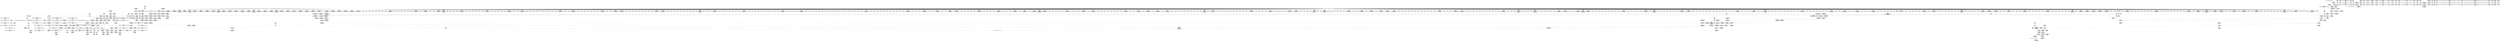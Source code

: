 digraph {
	CE0x5790f70 [shape=record,shape=Mrecord,label="{CE0x5790f70|get_current:_tmp1}"]
	CE0x57ec2e0 [shape=record,shape=Mrecord,label="{CE0x57ec2e0|current_sid:_tmp17|security/selinux/hooks.c,218}"]
	CE0x57faa40 [shape=record,shape=Mrecord,label="{CE0x57faa40|current_sid:_tmp5|security/selinux/hooks.c,218|*SummSink*}"]
	CE0x57de830 [shape=record,shape=Mrecord,label="{CE0x57de830|selinux_kernel_create_files_as:_tmp11|security/selinux/hooks.c,3554|*SummSink*}"]
	CE0x580b6e0 [shape=record,shape=Mrecord,label="{CE0x580b6e0|current_sid:_cred|security/selinux/hooks.c,218}"]
	CE0x57a7160 [shape=record,shape=Mrecord,label="{CE0x57a7160|56:_i8*,_:_CRE_246,247_}"]
	CE0x57af810 [shape=record,shape=Mrecord,label="{CE0x57af810|56:_i8*,_:_CRE_979,980_}"]
	CE0x57d98b0 [shape=record,shape=Mrecord,label="{CE0x57d98b0|28:_i32,_:_CRE_168,184_|*MultipleSource*|*LoadInst*|security/selinux/hooks.c,3543|security/selinux/hooks.c,3543|security/selinux/hooks.c,3548}"]
	CE0x5793dd0 [shape=record,shape=Mrecord,label="{CE0x5793dd0|128:_i8*,_:_CRE_16,20_|*MultipleSource*|Function::selinux_kernel_create_files_as&Arg::new::|security/selinux/hooks.c,3544}"]
	CE0x57dd2d0 [shape=record,shape=Mrecord,label="{CE0x57dd2d0|128:_i8*,_:_CRE_120,128_|*MultipleSource*|Function::selinux_kernel_create_files_as&Arg::new::|security/selinux/hooks.c,3544}"]
	CE0x57de160 [shape=record,shape=Mrecord,label="{CE0x57de160|selinux_kernel_create_files_as:_tmp5|security/selinux/hooks.c,3544}"]
	CE0x5793270 [shape=record,shape=Mrecord,label="{CE0x5793270|56:_i8*,_:_CRE_174,175_}"]
	CE0x57add80 [shape=record,shape=Mrecord,label="{CE0x57add80|56:_i8*,_:_CRE_923,924_}"]
	CE0x57ecb00 [shape=record,shape=Mrecord,label="{CE0x57ecb00|selinux_kernel_create_files_as:_tmp14|security/selinux/hooks.c,3555}"]
	CE0x57ae3e0 [shape=record,shape=Mrecord,label="{CE0x57ae3e0|56:_i8*,_:_CRE_929,930_}"]
	CE0x57b2130 [shape=record,shape=Mrecord,label="{CE0x57b2130|128:_i8*,_:_CRE_28,32_|*MultipleSource*|Function::selinux_kernel_create_files_as&Arg::new::|security/selinux/hooks.c,3544}"]
	CE0x57e3530 [shape=record,shape=Mrecord,label="{CE0x57e3530|selinux_kernel_create_files_as:_security|security/selinux/hooks.c,3544|*SummSink*}"]
	CE0x57e0fe0 [shape=record,shape=Mrecord,label="{CE0x57e0fe0|28:_i32,_:_CRE_55,56_}"]
	CE0x57e0d70 [shape=record,shape=Mrecord,label="{CE0x57e0d70|28:_i32,_:_CRE_52,53_}"]
	CE0x57e1b80 [shape=record,shape=Mrecord,label="{CE0x57e1b80|28:_i32,_:_CRE_67,68_}"]
	CE0x579c010 [shape=record,shape=Mrecord,label="{CE0x579c010|56:_i8*,_:_CRE_848,856_|*MultipleSource*|Function::selinux_kernel_create_files_as&Arg::inode::|security/selinux/hooks.c,3543}"]
	CE0x5803860 [shape=record,shape=Mrecord,label="{CE0x5803860|current_sid:_do.end|*SummSink*}"]
	CE0x57deef0 [shape=record,shape=Mrecord,label="{CE0x57deef0|current_sid:_entry|*SummSink*}"]
	CE0x578ac60 [shape=record,shape=Mrecord,label="{CE0x578ac60|56:_i8*,_:_CRE_2,4_|*MultipleSource*|Function::selinux_kernel_create_files_as&Arg::inode::|security/selinux/hooks.c,3543}"]
	CE0x57d7080 [shape=record,shape=Mrecord,label="{CE0x57d7080|28:_i32,_:_CRE_92,93_}"]
	CE0x57e10b0 [shape=record,shape=Mrecord,label="{CE0x57e10b0|28:_i32,_:_CRE_56,57_}"]
	CE0x5783510 [shape=record,shape=Mrecord,label="{CE0x5783510|56:_i8*,_:_CRE_320,328_|*MultipleSource*|Function::selinux_kernel_create_files_as&Arg::inode::|security/selinux/hooks.c,3543}"]
	CE0x5806110 [shape=record,shape=Mrecord,label="{CE0x5806110|i32_1|*Constant*}"]
	CE0x57f7ef0 [shape=record,shape=Mrecord,label="{CE0x57f7ef0|GLOBAL:___llvm_gcov_ctr125|Global_var:__llvm_gcov_ctr125|*SummSource*}"]
	CE0x57b6540 [shape=record,shape=Mrecord,label="{CE0x57b6540|28:_i32,_:_CRE_40,44_|*MultipleSource*|*LoadInst*|security/selinux/hooks.c,3543|security/selinux/hooks.c,3543|security/selinux/hooks.c,3548}"]
	CE0x579b6b0 [shape=record,shape=Mrecord,label="{CE0x579b6b0|56:_i8*,_:_CRE_808,816_|*MultipleSource*|Function::selinux_kernel_create_files_as&Arg::inode::|security/selinux/hooks.c,3543}"]
	CE0x57a8d90 [shape=record,shape=Mrecord,label="{CE0x57a8d90|56:_i8*,_:_CRE_274,275_}"]
	CE0x57a6c10 [shape=record,shape=Mrecord,label="{CE0x57a6c10|56:_i8*,_:_CRE_247,248_}"]
	CE0x57b2300 [shape=record,shape=Mrecord,label="{CE0x57b2300|128:_i8*,_:_CRE_32,36_|*MultipleSource*|Function::selinux_kernel_create_files_as&Arg::new::|security/selinux/hooks.c,3544}"]
	CE0x57a6e60 [shape=record,shape=Mrecord,label="{CE0x57a6e60|56:_i8*,_:_CRE_243,244_}"]
	CE0x57eaf60 [shape=record,shape=Mrecord,label="{CE0x57eaf60|i8*_getelementptr_inbounds_(_25_x_i8_,_25_x_i8_*_.str3,_i32_0,_i32_0)|*Constant*}"]
	CE0x5792b30 [shape=record,shape=Mrecord,label="{CE0x5792b30|56:_i8*,_:_CRE_166,167_}"]
	CE0x57d6a80 [shape=record,shape=Mrecord,label="{CE0x57d6a80|28:_i32,_:_CRE_86,87_}"]
	CE0x57f9b10 [shape=record,shape=Mrecord,label="{CE0x57f9b10|current_sid:_tmp5|security/selinux/hooks.c,218}"]
	CE0x57a7ab0 [shape=record,shape=Mrecord,label="{CE0x57a7ab0|56:_i8*,_:_CRE_153,154_}"]
	CE0x57a8230 [shape=record,shape=Mrecord,label="{CE0x57a8230|56:_i8*,_:_CRE_256,257_}"]
	CE0x57b7ad0 [shape=record,shape=Mrecord,label="{CE0x57b7ad0|56:_i8*,_:_CRE_583,584_}"]
	CE0x57a7cd0 [shape=record,shape=Mrecord,label="{CE0x57a7cd0|56:_i8*,_:_CRE_155,156_}"]
	CE0x57fbb40 [shape=record,shape=Mrecord,label="{CE0x57fbb40|GLOBAL:_current_sid.__warned|Global_var:current_sid.__warned}"]
	CE0x580bbe0 [shape=record,shape=Mrecord,label="{CE0x580bbe0|COLLAPSED:_GCMRE_current_task_external_global_%struct.task_struct*:_elem_0::|security/selinux/hooks.c,218}"]
	CE0x580bf80 [shape=record,shape=Mrecord,label="{CE0x580bf80|current_sid:_tmp21|security/selinux/hooks.c,218|*SummSink*}"]
	CE0x580d300 [shape=record,shape=Mrecord,label="{CE0x580d300|current_sid:_tmp23|security/selinux/hooks.c,218|*SummSink*}"]
	CE0x5786360 [shape=record,shape=Mrecord,label="{CE0x5786360|current_sid:_call|security/selinux/hooks.c,218|*SummSource*}"]
	CE0x57e48b0 [shape=record,shape=Mrecord,label="{CE0x57e48b0|avc_has_perm:_tclass|Function::avc_has_perm&Arg::tclass::}"]
	CE0x57a3e30 [shape=record,shape=Mrecord,label="{CE0x57a3e30|56:_i8*,_:_CRE_96,104_|*MultipleSource*|Function::selinux_kernel_create_files_as&Arg::inode::|security/selinux/hooks.c,3543}"]
	CE0x57ac620 [shape=record,shape=Mrecord,label="{CE0x57ac620|56:_i8*,_:_CRE_901,902_}"]
	CE0x57ff5b0 [shape=record,shape=Mrecord,label="{CE0x57ff5b0|current_sid:_tmp9|security/selinux/hooks.c,218}"]
	CE0x5807750 [shape=record,shape=Mrecord,label="{CE0x5807750|current_sid:_tmp24|security/selinux/hooks.c,220|*SummSink*}"]
	CE0x57f59e0 [shape=record,shape=Mrecord,label="{CE0x57f59e0|i1_true|*Constant*}"]
	CE0x5785790 [shape=record,shape=Mrecord,label="{CE0x5785790|56:_i8*,_:_CRE_474,475_}"]
	CE0x5809190 [shape=record,shape=Mrecord,label="{CE0x5809190|current_sid:_tmp20|security/selinux/hooks.c,218}"]
	CE0x5792640 [shape=record,shape=Mrecord,label="{CE0x5792640|i32_10|*Constant*|*SummSource*}"]
	CE0x57b1b50 [shape=record,shape=Mrecord,label="{CE0x57b1b50|28:_i32,_:_CRE_12,13_}"]
	CE0x57f5b60 [shape=record,shape=Mrecord,label="{CE0x57f5b60|i1_true|*Constant*|*SummSource*}"]
	CE0x5792380 [shape=record,shape=Mrecord,label="{CE0x5792380|selinux_kernel_create_files_as:_tmp9|security/selinux/hooks.c,3553|*SummSource*}"]
	CE0x57d6880 [shape=record,shape=Mrecord,label="{CE0x57d6880|28:_i32,_:_CRE_84,85_}"]
	CE0x57ae600 [shape=record,shape=Mrecord,label="{CE0x57ae600|56:_i8*,_:_CRE_931,932_}"]
	CE0x57f37a0 [shape=record,shape=Mrecord,label="{CE0x57f37a0|selinux_kernel_create_files_as:_create_sid|security/selinux/hooks.c,3554|*SummSink*}"]
	CE0x57da900 [shape=record,shape=Mrecord,label="{CE0x57da900|selinux_kernel_create_files_as:_cmp|security/selinux/hooks.c,3553}"]
	CE0x57e3b40 [shape=record,shape=Mrecord,label="{CE0x57e3b40|avc_has_perm:_requested|Function::avc_has_perm&Arg::requested::|*SummSink*}"]
	CE0x57dec30 [shape=record,shape=Mrecord,label="{CE0x57dec30|selinux_kernel_create_files_as:_tmp12|security/selinux/hooks.c,3554|*SummSource*}"]
	CE0x579ba70 [shape=record,shape=Mrecord,label="{CE0x579ba70|56:_i8*,_:_CRE_824,832_|*MultipleSource*|Function::selinux_kernel_create_files_as&Arg::inode::|security/selinux/hooks.c,3543}"]
	CE0x57d8150 [shape=record,shape=Mrecord,label="{CE0x57d8150|28:_i32,_:_CRE_108,109_}"]
	CE0x57d9030 [shape=record,shape=Mrecord,label="{CE0x57d9030|28:_i32,_:_CRE_136,144_|*MultipleSource*|*LoadInst*|security/selinux/hooks.c,3543|security/selinux/hooks.c,3543|security/selinux/hooks.c,3548}"]
	CE0x5782c90 [shape=record,shape=Mrecord,label="{CE0x5782c90|56:_i8*,_:_CRE_306,307_}"]
	CE0x57e45e0 [shape=record,shape=Mrecord,label="{CE0x57e45e0|i16_48|*Constant*|*SummSource*}"]
	CE0x57d87b0 [shape=record,shape=Mrecord,label="{CE0x57d87b0|28:_i32,_:_CRE_114,115_}"]
	CE0x577d1a0 [shape=record,shape=Mrecord,label="{CE0x577d1a0|current_sid:_tmp16|security/selinux/hooks.c,218|*SummSink*}"]
	CE0x57df780 [shape=record,shape=Mrecord,label="{CE0x57df780|GLOBAL:_current_sid|*Constant*|*SummSource*}"]
	CE0x57df170 [shape=record,shape=Mrecord,label="{CE0x57df170|_ret_i32_%tmp24,_!dbg_!27742|security/selinux/hooks.c,220|*SummSource*}"]
	CE0x57b5a90 [shape=record,shape=Mrecord,label="{CE0x57b5a90|28:_i32,_:_CRE_19,20_}"]
	CE0x577d3d0 [shape=record,shape=Mrecord,label="{CE0x577d3d0|i8_1|*Constant*}"]
	CE0x578f650 [shape=record,shape=Mrecord,label="{CE0x578f650|56:_i8*,_:_CRE_183,184_}"]
	CE0x5840bd0 [shape=record,shape=Mrecord,label="{CE0x5840bd0|i64_1|*Constant*}"]
	CE0x57e3ec0 [shape=record,shape=Mrecord,label="{CE0x57e3ec0|avc_has_perm:_ssid|Function::avc_has_perm&Arg::ssid::|*SummSink*}"]
	CE0x57f9e10 [shape=record,shape=Mrecord,label="{CE0x57f9e10|i64*_getelementptr_inbounds_(_2_x_i64_,_2_x_i64_*___llvm_gcov_ctr98,_i64_0,_i64_1)|*Constant*|*SummSource*}"]
	CE0x57e4e50 [shape=record,shape=Mrecord,label="{CE0x57e4e50|i32_2|*Constant*}"]
	CE0x5798000 [shape=record,shape=Mrecord,label="{CE0x5798000|56:_i8*,_:_CRE_611,612_}"]
	CE0x579ced0 [shape=record,shape=Mrecord,label="{CE0x579ced0|56:_i8*,_:_CRE_874,875_}"]
	CE0x57b8790 [shape=record,shape=Mrecord,label="{CE0x57b8790|56:_i8*,_:_CRE_595,596_}"]
	CE0x578da50 [shape=record,shape=Mrecord,label="{CE0x578da50|selinux_kernel_create_files_as:_inode|Function::selinux_kernel_create_files_as&Arg::inode::|*SummSink*}"]
	CE0x579ef30 [shape=record,shape=Mrecord,label="{CE0x579ef30|_call_void_mcount()_#3}"]
	CE0x57de750 [shape=record,shape=Mrecord,label="{CE0x57de750|selinux_kernel_create_files_as:_tmp11|security/selinux/hooks.c,3554}"]
	CE0x57e32c0 [shape=record,shape=Mrecord,label="{CE0x57e32c0|i32_22|*Constant*|*SummSink*}"]
	CE0x57a6350 [shape=record,shape=Mrecord,label="{CE0x57a6350|56:_i8*,_:_CRE_212,216_|*MultipleSource*|Function::selinux_kernel_create_files_as&Arg::inode::|security/selinux/hooks.c,3543}"]
	CE0x5780f70 [shape=record,shape=Mrecord,label="{CE0x5780f70|selinux_kernel_create_files_as:_if.then}"]
	CE0x57e50a0 [shape=record,shape=Mrecord,label="{CE0x57e50a0|i32_2|*Constant*|*SummSink*}"]
	CE0x57dae50 [shape=record,shape=Mrecord,label="{CE0x57dae50|i64*_getelementptr_inbounds_(_5_x_i64_,_5_x_i64_*___llvm_gcov_ctr277,_i64_0,_i64_3)|*Constant*|*SummSink*}"]
	CE0x578c190 [shape=record,shape=Mrecord,label="{CE0x578c190|GLOBAL:_lockdep_rcu_suspicious|*Constant*}"]
	CE0x57b24e0 [shape=record,shape=Mrecord,label="{CE0x57b24e0|128:_i8*,_:_CRE_36,40_|*MultipleSource*|Function::selinux_kernel_create_files_as&Arg::new::|security/selinux/hooks.c,3544}"]
	CE0x57994f0 [shape=record,shape=Mrecord,label="{CE0x57994f0|56:_i8*,_:_CRE_656,664_|*MultipleSource*|Function::selinux_kernel_create_files_as&Arg::inode::|security/selinux/hooks.c,3543}"]
	CE0x57f7450 [shape=record,shape=Mrecord,label="{CE0x57f7450|current_sid:_do.end}"]
	CE0x5791260 [shape=record,shape=Mrecord,label="{CE0x5791260|selinux_kernel_create_files_as:_bb}"]
	CE0x57ebc40 [shape=record,shape=Mrecord,label="{CE0x57ebc40|i8*_getelementptr_inbounds_(_45_x_i8_,_45_x_i8_*_.str12,_i32_0,_i32_0)|*Constant*|*SummSink*}"]
	CE0x57ed330 [shape=record,shape=Mrecord,label="{CE0x57ed330|selinux_kernel_create_files_as:_tmp13|security/selinux/hooks.c,3554}"]
	CE0x57acea0 [shape=record,shape=Mrecord,label="{CE0x57acea0|56:_i8*,_:_CRE_909,910_}"]
	CE0x57979a0 [shape=record,shape=Mrecord,label="{CE0x57979a0|56:_i8*,_:_CRE_605,606_}"]
	CE0x579cdc0 [shape=record,shape=Mrecord,label="{CE0x579cdc0|56:_i8*,_:_CRE_873,874_}"]
	CE0x57b1340 [shape=record,shape=Mrecord,label="{CE0x57b1340|avc_has_perm:_entry}"]
	CE0x5793490 [shape=record,shape=Mrecord,label="{CE0x5793490|56:_i8*,_:_CRE_176,177_}"]
	CE0x5801030 [shape=record,shape=Mrecord,label="{CE0x5801030|current_sid:_tmp8|security/selinux/hooks.c,218}"]
	CE0x57afd30 [shape=record,shape=Mrecord,label="{CE0x57afd30|selinux_kernel_create_files_as:_tmp2|*LoadInst*|security/selinux/hooks.c,3543}"]
	CE0x579fb10 [shape=record,shape=Mrecord,label="{CE0x579fb10|selinux_kernel_create_files_as:_if.then|*SummSource*}"]
	CE0x5790040 [shape=record,shape=Mrecord,label="{CE0x5790040|56:_i8*,_:_CRE_145,146_}"]
	CE0x57fc2d0 [shape=record,shape=Mrecord,label="{CE0x57fc2d0|i64*_getelementptr_inbounds_(_11_x_i64_,_11_x_i64_*___llvm_gcov_ctr125,_i64_0,_i64_8)|*Constant*}"]
	CE0x57b0450 [shape=record,shape=Mrecord,label="{CE0x57b0450|selinux_kernel_create_files_as:_tmp2|*LoadInst*|security/selinux/hooks.c,3543|*SummSource*}"]
	CE0x57ab300 [shape=record,shape=Mrecord,label="{CE0x57ab300|56:_i8*,_:_CRE_883,884_}"]
	CE0x57fad30 [shape=record,shape=Mrecord,label="{CE0x57fad30|current_sid:_tmp6|security/selinux/hooks.c,218|*SummSource*}"]
	CE0x57dfb00 [shape=record,shape=Mrecord,label="{CE0x57dfb00|selinux_kernel_create_files_as:_tmp5|security/selinux/hooks.c,3544|*SummSink*}"]
	CE0x5801bd0 [shape=record,shape=Mrecord,label="{CE0x5801bd0|get_current:_tmp|*SummSink*}"]
	CE0x5796d00 [shape=record,shape=Mrecord,label="{CE0x5796d00|56:_i8*,_:_CRE_149,150_}"]
	CE0x579fdc0 [shape=record,shape=Mrecord,label="{CE0x579fdc0|56:_i8*,_:_CRE_263,264_}"]
	CE0x57ec0e0 [shape=record,shape=Mrecord,label="{CE0x57ec0e0|i64*_getelementptr_inbounds_(_11_x_i64_,_11_x_i64_*___llvm_gcov_ctr125,_i64_0,_i64_9)|*Constant*|*SummSource*}"]
	CE0x57f51c0 [shape=record,shape=Mrecord,label="{CE0x57f51c0|get_current:_tmp2}"]
	CE0x5797890 [shape=record,shape=Mrecord,label="{CE0x5797890|56:_i8*,_:_CRE_604,605_}"]
	CE0x57e1d80 [shape=record,shape=Mrecord,label="{CE0x57e1d80|28:_i32,_:_CRE_69,70_}"]
	CE0x57a4590 [shape=record,shape=Mrecord,label="{CE0x57a4590|56:_i8*,_:_CRE_181,182_}"]
	CE0x5785900 [shape=record,shape=Mrecord,label="{CE0x5785900|56:_i8*,_:_CRE_476,477_}"]
	CE0x57fed90 [shape=record,shape=Mrecord,label="{CE0x57fed90|current_sid:_tmp11|security/selinux/hooks.c,218}"]
	CE0x6c96020 [shape=record,shape=Mrecord,label="{CE0x6c96020|selinux_kernel_create_files_as:_if.end|*SummSource*}"]
	CE0x57a6020 [shape=record,shape=Mrecord,label="{CE0x57a6020|56:_i8*,_:_CRE_207,208_}"]
	CE0x57f7310 [shape=record,shape=Mrecord,label="{CE0x57f7310|current_sid:_if.then|*SummSink*}"]
	CE0x5799190 [shape=record,shape=Mrecord,label="{CE0x5799190|56:_i8*,_:_CRE_640,648_|*MultipleSource*|Function::selinux_kernel_create_files_as&Arg::inode::|security/selinux/hooks.c,3543}"]
	CE0x577c400 [shape=record,shape=Mrecord,label="{CE0x577c400|current_sid:_tmp4|security/selinux/hooks.c,218}"]
	CE0x57d8590 [shape=record,shape=Mrecord,label="{CE0x57d8590|28:_i32,_:_CRE_112,113_}"]
	CE0x5792220 [shape=record,shape=Mrecord,label="{CE0x5792220|selinux_kernel_create_files_as:_tmp9|security/selinux/hooks.c,3553}"]
	CE0x577f830 [shape=record,shape=Mrecord,label="{CE0x577f830|56:_i8*,_:_CRE_558,559_}"]
	CE0x5793900 [shape=record,shape=Mrecord,label="{CE0x5793900|128:_i8*,_:_CRE_0,4_|*MultipleSource*|Function::selinux_kernel_create_files_as&Arg::new::|security/selinux/hooks.c,3544}"]
	CE0x57ac840 [shape=record,shape=Mrecord,label="{CE0x57ac840|56:_i8*,_:_CRE_903,904_}"]
	CE0x57f6230 [shape=record,shape=Mrecord,label="{CE0x57f6230|i64*_getelementptr_inbounds_(_11_x_i64_,_11_x_i64_*___llvm_gcov_ctr125,_i64_0,_i64_1)|*Constant*|*SummSource*}"]
	CE0x57b4830 [shape=record,shape=Mrecord,label="{CE0x57b4830|56:_i8*,_:_CRE_520,528_|*MultipleSource*|Function::selinux_kernel_create_files_as&Arg::inode::|security/selinux/hooks.c,3543}"]
	CE0x57dc970 [shape=record,shape=Mrecord,label="{CE0x57dc970|128:_i8*,_:_CRE_80,88_|*MultipleSource*|Function::selinux_kernel_create_files_as&Arg::new::|security/selinux/hooks.c,3544}"]
	CE0x578dc00 [shape=record,shape=Mrecord,label="{CE0x578dc00|i32_0|*Constant*}"]
	CE0x57b54e0 [shape=record,shape=Mrecord,label="{CE0x57b54e0|56:_i8*,_:_CRE_556,557_}"]
	CE0x57d7380 [shape=record,shape=Mrecord,label="{CE0x57d7380|28:_i32,_:_CRE_95,96_}"]
	CE0x57d9cb0 [shape=record,shape=Mrecord,label="{CE0x57d9cb0|28:_i32,_:_CRE_192,196_|*MultipleSource*|*LoadInst*|security/selinux/hooks.c,3543|security/selinux/hooks.c,3543|security/selinux/hooks.c,3548}"]
	CE0x57b5720 [shape=record,shape=Mrecord,label="{CE0x57b5720|28:_i32,_:_CRE_15,16_}"]
	CE0x57f2400 [shape=record,shape=Mrecord,label="{CE0x57f2400|_ret_%struct.task_struct*_%tmp4,_!dbg_!27714|./arch/x86/include/asm/current.h,14}"]
	CE0x57f6160 [shape=record,shape=Mrecord,label="{CE0x57f6160|i64*_getelementptr_inbounds_(_11_x_i64_,_11_x_i64_*___llvm_gcov_ctr125,_i64_0,_i64_1)|*Constant*}"]
	CE0x57ade90 [shape=record,shape=Mrecord,label="{CE0x57ade90|56:_i8*,_:_CRE_924,925_}"]
	CE0x57d6480 [shape=record,shape=Mrecord,label="{CE0x57d6480|28:_i32,_:_CRE_80,81_}"]
	CE0x5785970 [shape=record,shape=Mrecord,label="{CE0x5785970|56:_i8*,_:_CRE_475,476_}"]
	CE0x577c570 [shape=record,shape=Mrecord,label="{CE0x577c570|current_sid:_tmp4|security/selinux/hooks.c,218|*SummSink*}"]
	CE0x580c6d0 [shape=record,shape=Mrecord,label="{CE0x580c6d0|current_sid:_security|security/selinux/hooks.c,218|*SummSink*}"]
	CE0x57f5050 [shape=record,shape=Mrecord,label="{CE0x57f5050|i64_3|*Constant*|*SummSink*}"]
	CE0x578e9d0 [shape=record,shape=Mrecord,label="{CE0x578e9d0|selinux_kernel_create_files_as:_tmp}"]
	CE0x578aaa0 [shape=record,shape=Mrecord,label="{CE0x578aaa0|current_sid:_land.lhs.true2|*SummSource*}"]
	CE0x57ae1c0 [shape=record,shape=Mrecord,label="{CE0x57ae1c0|56:_i8*,_:_CRE_927,928_}"]
	CE0x57f5e30 [shape=record,shape=Mrecord,label="{CE0x57f5e30|%struct.task_struct*_(%struct.task_struct**)*_asm_movq_%gs:$_1:P_,$0_,_r,im,_dirflag_,_fpsr_,_flags_}"]
	CE0x57dbef0 [shape=record,shape=Mrecord,label="{CE0x57dbef0|i64_0|*Constant*|*SummSink*}"]
	CE0x57d7780 [shape=record,shape=Mrecord,label="{CE0x57d7780|28:_i32,_:_CRE_99,100_}"]
	CE0x57a6df0 [shape=record,shape=Mrecord,label="{CE0x57a6df0|56:_i8*,_:_CRE_244,245_}"]
	CE0x57f1200 [shape=record,shape=Mrecord,label="{CE0x57f1200|i64*_getelementptr_inbounds_(_5_x_i64_,_5_x_i64_*___llvm_gcov_ctr277,_i64_0,_i64_4)|*Constant*|*SummSource*}"]
	CE0x5797ab0 [shape=record,shape=Mrecord,label="{CE0x5797ab0|56:_i8*,_:_CRE_606,607_}"]
	CE0x5782960 [shape=record,shape=Mrecord,label="{CE0x5782960|56:_i8*,_:_CRE_303,304_}"]
	CE0x57ed8d0 [shape=record,shape=Mrecord,label="{CE0x57ed8d0|_ret_i32_%call2,_!dbg_!27733|security/selinux/hooks.c,3555|*SummSink*}"]
	CE0x579fcb0 [shape=record,shape=Mrecord,label="{CE0x579fcb0|56:_i8*,_:_CRE_262,263_}"]
	CE0x57f1d90 [shape=record,shape=Mrecord,label="{CE0x57f1d90|_call_void_mcount()_#3|*SummSource*}"]
	CE0x57ff440 [shape=record,shape=Mrecord,label="{CE0x57ff440|i64_4|*Constant*|*SummSource*}"]
	CE0x578ea40 [shape=record,shape=Mrecord,label="{CE0x578ea40|COLLAPSED:_GCMRE___llvm_gcov_ctr277_internal_global_5_x_i64_zeroinitializer:_elem_0:default:}"]
	CE0x57992e0 [shape=record,shape=Mrecord,label="{CE0x57992e0|56:_i8*,_:_CRE_648,656_|*MultipleSource*|Function::selinux_kernel_create_files_as&Arg::inode::|security/selinux/hooks.c,3543}"]
	CE0x5782520 [shape=record,shape=Mrecord,label="{CE0x5782520|56:_i8*,_:_CRE_299,300_}"]
	CE0x580b8c0 [shape=record,shape=Mrecord,label="{CE0x580b8c0|current_sid:_cred|security/selinux/hooks.c,218|*SummSink*}"]
	CE0x57aad90 [shape=record,shape=Mrecord,label="{CE0x57aad90|56:_i8*,_:_CRE_170,171_}"]
	CE0x57b3a20 [shape=record,shape=Mrecord,label="{CE0x57b3a20|56:_i8*,_:_CRE_485,486_}"]
	CE0x5809d20 [shape=record,shape=Mrecord,label="{CE0x5809d20|current_sid:_call4|security/selinux/hooks.c,218|*SummSink*}"]
	CE0x57e49c0 [shape=record,shape=Mrecord,label="{CE0x57e49c0|avc_has_perm:_tclass|Function::avc_has_perm&Arg::tclass::|*SummSink*}"]
	CE0x57b7cf0 [shape=record,shape=Mrecord,label="{CE0x57b7cf0|56:_i8*,_:_CRE_585,586_}"]
	"CONST[source:0(mediator),value:2(dynamic)][purpose:{subject}]"
	CE0x57f1010 [shape=record,shape=Mrecord,label="{CE0x57f1010|selinux_kernel_create_files_as:_tmp14|security/selinux/hooks.c,3555|*SummSource*}"]
	CE0x57f04b0 [shape=record,shape=Mrecord,label="{CE0x57f04b0|i32_0|*Constant*}"]
	CE0x57830d0 [shape=record,shape=Mrecord,label="{CE0x57830d0|56:_i8*,_:_CRE_310,311_}"]
	CE0x57dd0f0 [shape=record,shape=Mrecord,label="{CE0x57dd0f0|128:_i8*,_:_CRE_112,120_|*MultipleSource*|Function::selinux_kernel_create_files_as&Arg::new::|security/selinux/hooks.c,3544}"]
	CE0x579cfe0 [shape=record,shape=Mrecord,label="{CE0x579cfe0|56:_i8*,_:_CRE_875,876_}"]
	CE0x57a9e90 [shape=record,shape=Mrecord,label="{CE0x57a9e90|56:_i8*,_:_CRE_290,291_}"]
	CE0x57aef10 [shape=record,shape=Mrecord,label="{CE0x57aef10|56:_i8*,_:_CRE_952,960_|*MultipleSource*|Function::selinux_kernel_create_files_as&Arg::inode::|security/selinux/hooks.c,3543}"]
	CE0x57b6e10 [shape=record,shape=Mrecord,label="{CE0x57b6e10|56:_i8*,_:_CRE_571,572_}"]
	CE0x57adb60 [shape=record,shape=Mrecord,label="{CE0x57adb60|56:_i8*,_:_CRE_921,922_}"]
	CE0x58040e0 [shape=record,shape=Mrecord,label="{CE0x58040e0|current_sid:_tobool1|security/selinux/hooks.c,218|*SummSource*}"]
	CE0x578ad60 [shape=record,shape=Mrecord,label="{CE0x578ad60|56:_i8*,_:_CRE_4,8_|*MultipleSource*|Function::selinux_kernel_create_files_as&Arg::inode::|security/selinux/hooks.c,3543}"]
	CE0x57e1480 [shape=record,shape=Mrecord,label="{CE0x57e1480|28:_i32,_:_CRE_60,61_}"]
	CE0x5797ef0 [shape=record,shape=Mrecord,label="{CE0x5797ef0|56:_i8*,_:_CRE_610,611_}"]
	CE0x579fa00 [shape=record,shape=Mrecord,label="{CE0x579fa00|i64*_getelementptr_inbounds_(_5_x_i64_,_5_x_i64_*___llvm_gcov_ctr277,_i64_0,_i64_0)|*Constant*}"]
	CE0x57ef4b0 [shape=record,shape=Mrecord,label="{CE0x57ef4b0|_call_void_mcount()_#3}"]
	CE0x5784c50 [shape=record,shape=Mrecord,label="{CE0x5784c50|56:_i8*,_:_CRE_432,440_|*MultipleSource*|Function::selinux_kernel_create_files_as&Arg::inode::|security/selinux/hooks.c,3543}"]
	CE0x57b7030 [shape=record,shape=Mrecord,label="{CE0x57b7030|56:_i8*,_:_CRE_573,574_}"]
	CE0x57f2770 [shape=record,shape=Mrecord,label="{CE0x57f2770|i32_78|*Constant*}"]
	CE0x5782630 [shape=record,shape=Mrecord,label="{CE0x5782630|56:_i8*,_:_CRE_300,301_}"]
	CE0x57b1980 [shape=record,shape=Mrecord,label="{CE0x57b1980|28:_i32,_:_CRE_10,11_}"]
	CE0x5783bf0 [shape=record,shape=Mrecord,label="{CE0x5783bf0|56:_i8*,_:_CRE_352,360_|*MultipleSource*|Function::selinux_kernel_create_files_as&Arg::inode::|security/selinux/hooks.c,3543}"]
	CE0x57a7bc0 [shape=record,shape=Mrecord,label="{CE0x57a7bc0|56:_i8*,_:_CRE_154,155_}"]
	CE0x57d8040 [shape=record,shape=Mrecord,label="{CE0x57d8040|28:_i32,_:_CRE_107,108_}"]
	"CONST[source:2(external),value:2(dynamic)][purpose:{subject}]"
	CE0x57aca60 [shape=record,shape=Mrecord,label="{CE0x57aca60|56:_i8*,_:_CRE_905,906_}"]
	CE0x57dfcd0 [shape=record,shape=Mrecord,label="{CE0x57dfcd0|selinux_kernel_create_files_as:_call|security/selinux/hooks.c,3545}"]
	CE0x578f070 [shape=record,shape=Mrecord,label="{CE0x578f070|56:_i8*,_:_CRE_252,253_}"]
	CE0x57d5fb0 [shape=record,shape=Mrecord,label="{CE0x57d5fb0|28:_i32,_:_CRE_75,76_}"]
	CE0x579fbd0 [shape=record,shape=Mrecord,label="{CE0x579fbd0|56:_i8*,_:_CRE_261,262_}"]
	CE0x57d6f80 [shape=record,shape=Mrecord,label="{CE0x57d6f80|28:_i32,_:_CRE_91,92_}"]
	CE0x57a4370 [shape=record,shape=Mrecord,label="{CE0x57a4370|56:_i8*,_:_CRE_179,180_}"]
	CE0x57e4070 [shape=record,shape=Mrecord,label="{CE0x57e4070|avc_has_perm:_tsid|Function::avc_has_perm&Arg::tsid::}"]
	CE0x57f4780 [shape=record,shape=Mrecord,label="{CE0x57f4780|i64*_getelementptr_inbounds_(_5_x_i64_,_5_x_i64_*___llvm_gcov_ctr277,_i64_0,_i64_4)|*Constant*}"]
	CE0x57b6ae0 [shape=record,shape=Mrecord,label="{CE0x57b6ae0|56:_i8*,_:_CRE_568,569_}"]
	CE0x57fabb0 [shape=record,shape=Mrecord,label="{CE0x57fabb0|current_sid:_tmp6|security/selinux/hooks.c,218}"]
	CE0x57ae710 [shape=record,shape=Mrecord,label="{CE0x57ae710|56:_i8*,_:_CRE_932,933_}"]
	CE0x57b09a0 [shape=record,shape=Mrecord,label="{CE0x57b09a0|selinux_kernel_create_files_as:_security|security/selinux/hooks.c,3544}"]
	CE0x578fba0 [shape=record,shape=Mrecord,label="{CE0x578fba0|56:_i8*,_:_CRE_188,189_}"]
	CE0x579b110 [shape=record,shape=Mrecord,label="{CE0x579b110|56:_i8*,_:_CRE_776,792_|*MultipleSource*|Function::selinux_kernel_create_files_as&Arg::inode::|security/selinux/hooks.c,3543}"]
	CE0x579d200 [shape=record,shape=Mrecord,label="{CE0x579d200|56:_i8*,_:_CRE_877,878_}"]
	CE0x57af060 [shape=record,shape=Mrecord,label="{CE0x57af060|56:_i8*,_:_CRE_960,968_|*MultipleSource*|Function::selinux_kernel_create_files_as&Arg::inode::|security/selinux/hooks.c,3543}"]
	CE0x578f2b0 [shape=record,shape=Mrecord,label="{CE0x578f2b0|i32_10|*Constant*|*SummSink*}"]
	CE0x57ac2f0 [shape=record,shape=Mrecord,label="{CE0x57ac2f0|56:_i8*,_:_CRE_898,899_}"]
	CE0x57a9a50 [shape=record,shape=Mrecord,label="{CE0x57a9a50|56:_i8*,_:_CRE_286,287_}"]
	CE0x57f2510 [shape=record,shape=Mrecord,label="{CE0x57f2510|_ret_%struct.task_struct*_%tmp4,_!dbg_!27714|./arch/x86/include/asm/current.h,14|*SummSink*}"]
	CE0x57aa600 [shape=record,shape=Mrecord,label="{CE0x57aa600|56:_i8*,_:_CRE_297,298_}"]
	CE0x57ae930 [shape=record,shape=Mrecord,label="{CE0x57ae930|56:_i8*,_:_CRE_934,935_}"]
	CE0x5806290 [shape=record,shape=Mrecord,label="{CE0x5806290|i32_1|*Constant*|*SummSource*}"]
	CE0x578fa90 [shape=record,shape=Mrecord,label="{CE0x578fa90|56:_i8*,_:_CRE_187,188_}"]
	CE0x57d8260 [shape=record,shape=Mrecord,label="{CE0x57d8260|28:_i32,_:_CRE_109,110_}"]
	CE0x57d6180 [shape=record,shape=Mrecord,label="{CE0x57d6180|28:_i32,_:_CRE_77,78_}"]
	CE0x57d96b0 [shape=record,shape=Mrecord,label="{CE0x57d96b0|28:_i32,_:_CRE_160,168_|*MultipleSource*|*LoadInst*|security/selinux/hooks.c,3543|security/selinux/hooks.c,3543|security/selinux/hooks.c,3548}"]
	CE0x57b5990 [shape=record,shape=Mrecord,label="{CE0x57b5990|28:_i32,_:_CRE_18,19_}"]
	CE0x579dd90 [shape=record,shape=Mrecord,label="{CE0x579dd90|56:_i8*,_:_CRE_193,194_}"]
	CE0x5797cd0 [shape=record,shape=Mrecord,label="{CE0x5797cd0|56:_i8*,_:_CRE_608,609_}"]
	CE0x57ab120 [shape=record,shape=Mrecord,label="{CE0x57ab120|56:_i8*,_:_CRE_881,882_}"]
	CE0x57f3240 [shape=record,shape=Mrecord,label="{CE0x57f3240|current_sid:_do.body|*SummSink*}"]
	CE0x57e5730 [shape=record,shape=Mrecord,label="{CE0x57e5730|%struct.common_audit_data*_null|*Constant*|*SummSink*}"]
	CE0x57ab740 [shape=record,shape=Mrecord,label="{CE0x57ab740|56:_i8*,_:_CRE_887,888_}"]
	CE0x57f4420 [shape=record,shape=Mrecord,label="{CE0x57f4420|12:_i32,_:_CME_16,20_|*MultipleSource*|*LoadInst*|security/selinux/hooks.c,3544|security/selinux/hooks.c,3544|security/selinux/hooks.c,3554}"]
	CE0x5786510 [shape=record,shape=Mrecord,label="{CE0x5786510|current_sid:_tobool|security/selinux/hooks.c,218|*SummSink*}"]
	CE0x57dd690 [shape=record,shape=Mrecord,label="{CE0x57dd690|128:_i8*,_:_CRE_136,144_|*MultipleSource*|Function::selinux_kernel_create_files_as&Arg::new::|security/selinux/hooks.c,3544}"]
	CE0x579a030 [shape=record,shape=Mrecord,label="{CE0x579a030|56:_i8*,_:_CRE_696,704_|*MultipleSource*|Function::selinux_kernel_create_files_as&Arg::inode::|security/selinux/hooks.c,3543}"]
	CE0x579f990 [shape=record,shape=Mrecord,label="{CE0x579f990|selinux_kernel_create_files_as:_if.end|*SummSink*}"]
	CE0x5784150 [shape=record,shape=Mrecord,label="{CE0x5784150|56:_i8*,_:_CRE_384,388_|*MultipleSource*|Function::selinux_kernel_create_files_as&Arg::inode::|security/selinux/hooks.c,3543}"]
	CE0x578a1e0 [shape=record,shape=Mrecord,label="{CE0x578a1e0|i64*_getelementptr_inbounds_(_11_x_i64_,_11_x_i64_*___llvm_gcov_ctr125,_i64_0,_i64_6)|*Constant*}"]
	CE0x579b2f0 [shape=record,shape=Mrecord,label="{CE0x579b2f0|56:_i8*,_:_CRE_792,800_|*MultipleSource*|Function::selinux_kernel_create_files_as&Arg::inode::|security/selinux/hooks.c,3543}"]
	CE0x579d420 [shape=record,shape=Mrecord,label="{CE0x579d420|56:_i8*,_:_CRE_879,880_}"]
	CE0x57e51c0 [shape=record,shape=Mrecord,label="{CE0x57e51c0|%struct.common_audit_data*_null|*Constant*}"]
	CE0x57a8fb0 [shape=record,shape=Mrecord,label="{CE0x57a8fb0|56:_i8*,_:_CRE_276,277_}"]
	CE0x57d2100 [shape=record,shape=Mrecord,label="{CE0x57d2100|i64*_getelementptr_inbounds_(_5_x_i64_,_5_x_i64_*___llvm_gcov_ctr277,_i64_0,_i64_3)|*Constant*}"]
	CE0x77039d0 [shape=record,shape=Mrecord,label="{CE0x77039d0|selinux_kernel_create_files_as:_tmp1}"]
	CE0x579a990 [shape=record,shape=Mrecord,label="{CE0x579a990|56:_i8*,_:_CRE_744,752_|*MultipleSource*|Function::selinux_kernel_create_files_as&Arg::inode::|security/selinux/hooks.c,3543}"]
	CE0x57f6b10 [shape=record,shape=Mrecord,label="{CE0x57f6b10|current_sid:_tobool|security/selinux/hooks.c,218|*SummSource*}"]
	CE0x57daaa0 [shape=record,shape=Mrecord,label="{CE0x57daaa0|selinux_kernel_create_files_as:_cmp|security/selinux/hooks.c,3553|*SummSource*}"]
	CE0x57a29e0 [shape=record,shape=Mrecord,label="{CE0x57a29e0|_call_void_mcount()_#3|*SummSource*}"]
	CE0x579ffe0 [shape=record,shape=Mrecord,label="{CE0x579ffe0|56:_i8*,_:_CRE_265,266_}"]
	CE0x57eadd0 [shape=record,shape=Mrecord,label="{CE0x57eadd0|GLOBAL:_lockdep_rcu_suspicious|*Constant*|*SummSource*}"]
	CE0x57e5e70 [shape=record,shape=Mrecord,label="{CE0x57e5e70|_ret_i32_%retval.0,_!dbg_!27728|security/selinux/avc.c,775|*SummSource*}"]
	CE0x57db3e0 [shape=record,shape=Mrecord,label="{CE0x57db3e0|selinux_kernel_create_files_as:_tmp7|security/selinux/hooks.c,3553|*SummSource*}"]
	CE0x57809a0 [shape=record,shape=Mrecord,label="{CE0x57809a0|selinux_kernel_create_files_as:_tmp1|*SummSource*}"]
	CE0x57e44b0 [shape=record,shape=Mrecord,label="{CE0x57e44b0|i16_48|*Constant*}"]
	CE0x57df280 [shape=record,shape=Mrecord,label="{CE0x57df280|_ret_i32_%tmp24,_!dbg_!27742|security/selinux/hooks.c,220|*SummSink*}"]
	CE0x579d0f0 [shape=record,shape=Mrecord,label="{CE0x579d0f0|56:_i8*,_:_CRE_876,877_}"]
	CE0x57dbd30 [shape=record,shape=Mrecord,label="{CE0x57dbd30|i64_0|*Constant*|*SummSource*}"]
	CE0x57ffc50 [shape=record,shape=Mrecord,label="{CE0x57ffc50|current_sid:_bb|*SummSource*}"]
	CE0x57f4d80 [shape=record,shape=Mrecord,label="{CE0x57f4d80|i64_2|*Constant*}"]
	CE0x579c3d0 [shape=record,shape=Mrecord,label="{CE0x579c3d0|56:_i8*,_:_CRE_865,866_}"]
	CE0x57b3220 [shape=record,shape=Mrecord,label="{CE0x57b3220|i64*_getelementptr_inbounds_(_2_x_i64_,_2_x_i64_*___llvm_gcov_ctr98,_i64_0,_i64_1)|*Constant*}"]
	CE0x57f5640 [shape=record,shape=Mrecord,label="{CE0x57f5640|current_sid:_tmp14|security/selinux/hooks.c,218|*SummSource*}"]
	CE0x57e4750 [shape=record,shape=Mrecord,label="{CE0x57e4750|i16_48|*Constant*|*SummSink*}"]
	CE0x57afe40 [shape=record,shape=Mrecord,label="{CE0x57afe40|56:_i8*,_:_CRE_984,988_|*MultipleSource*|Function::selinux_kernel_create_files_as&Arg::inode::|security/selinux/hooks.c,3543}"]
	CE0x57abda0 [shape=record,shape=Mrecord,label="{CE0x57abda0|56:_i8*,_:_CRE_893,894_}"]
	CE0x5801280 [shape=record,shape=Mrecord,label="{CE0x5801280|0:_i8,_:_GCMR_current_sid.__warned_internal_global_i8_0,_section_.data.unlikely_,_align_1:_elem_0:default:}"]
	CE0x57f3ce0 [shape=record,shape=Mrecord,label="{CE0x57f3ce0|12:_i32,_:_CME_4,8_|*MultipleSource*|*LoadInst*|security/selinux/hooks.c,3544|security/selinux/hooks.c,3544|security/selinux/hooks.c,3554}"]
	CE0x57fea00 [shape=record,shape=Mrecord,label="{CE0x57fea00|current_sid:_tmp10|security/selinux/hooks.c,218|*SummSource*}"]
	CE0x580d130 [shape=record,shape=Mrecord,label="{CE0x580d130|current_sid:_tmp23|security/selinux/hooks.c,218|*SummSource*}"]
	CE0x57ab520 [shape=record,shape=Mrecord,label="{CE0x57ab520|56:_i8*,_:_CRE_885,886_}"]
	CE0x57b35e0 [shape=record,shape=Mrecord,label="{CE0x57b35e0|56:_i8*,_:_CRE_481,482_}"]
	CE0x57d86a0 [shape=record,shape=Mrecord,label="{CE0x57d86a0|28:_i32,_:_CRE_113,114_}"]
	CE0x578eab0 [shape=record,shape=Mrecord,label="{CE0x578eab0|selinux_kernel_create_files_as:_tmp|*SummSource*}"]
	CE0x57914c0 [shape=record,shape=Mrecord,label="{CE0x57914c0|56:_i8*,_:_CRE_195,196_}"]
	CE0x578bbf0 [shape=record,shape=Mrecord,label="{CE0x578bbf0|56:_i8*,_:_CRE_48,56_|*MultipleSource*|Function::selinux_kernel_create_files_as&Arg::inode::|security/selinux/hooks.c,3543}"]
	CE0x579f880 [shape=record,shape=Mrecord,label="{CE0x579f880|56:_i8*,_:_CRE_205,206_}"]
	CE0x5798440 [shape=record,shape=Mrecord,label="{CE0x5798440|56:_i8*,_:_CRE_615,616_}"]
	CE0x57ffd30 [shape=record,shape=Mrecord,label="{CE0x57ffd30|current_sid:_bb|*SummSink*}"]
	CE0x5798330 [shape=record,shape=Mrecord,label="{CE0x5798330|56:_i8*,_:_CRE_614,615_}"]
	CE0x57daec0 [shape=record,shape=Mrecord,label="{CE0x57daec0|i64_2|*Constant*}"]
	CE0x57e41a0 [shape=record,shape=Mrecord,label="{CE0x57e41a0|avc_has_perm:_tsid|Function::avc_has_perm&Arg::tsid::|*SummSource*}"]
	CE0x57a8930 [shape=record,shape=Mrecord,label="{CE0x57a8930|selinux_kernel_create_files_as:_tmp8|security/selinux/hooks.c,3553}"]
	CE0x57f4f40 [shape=record,shape=Mrecord,label="{CE0x57f4f40|i64_3|*Constant*|*SummSource*}"]
	CE0x57a9d80 [shape=record,shape=Mrecord,label="{CE0x57a9d80|56:_i8*,_:_CRE_289,290_}"]
	CE0x5780b60 [shape=record,shape=Mrecord,label="{CE0x5780b60|selinux_kernel_create_files_as:_if.end}"]
	CE0x579d530 [shape=record,shape=Mrecord,label="{CE0x579d530|56:_i8*,_:_CRE_880,881_}"]
	CE0x5798220 [shape=record,shape=Mrecord,label="{CE0x5798220|56:_i8*,_:_CRE_613,614_}"]
	CE0x57d9ab0 [shape=record,shape=Mrecord,label="{CE0x57d9ab0|28:_i32,_:_CRE_184,192_|*MultipleSource*|*LoadInst*|security/selinux/hooks.c,3543|security/selinux/hooks.c,3543|security/selinux/hooks.c,3548}"]
	"CONST[source:1(input),value:2(dynamic)][purpose:{subject}]"
	CE0x57e6050 [shape=record,shape=Mrecord,label="{CE0x57e6050|_ret_i32_%retval.0,_!dbg_!27728|security/selinux/avc.c,775|*SummSink*}"]
	CE0x57af630 [shape=record,shape=Mrecord,label="{CE0x57af630|56:_i8*,_:_CRE_978,979_}"]
	CE0x57eb3c0 [shape=record,shape=Mrecord,label="{CE0x57eb3c0|i32_218|*Constant*|*SummSource*}"]
	CE0x57a1c60 [shape=record,shape=Mrecord,label="{CE0x57a1c60|56:_i8*,_:_CRE_72,76_|*MultipleSource*|Function::selinux_kernel_create_files_as&Arg::inode::|security/selinux/hooks.c,3543}"]
	CE0x579ad50 [shape=record,shape=Mrecord,label="{CE0x579ad50|56:_i8*,_:_CRE_760,768_|*MultipleSource*|Function::selinux_kernel_create_files_as&Arg::inode::|security/selinux/hooks.c,3543}"]
	CE0x577daf0 [shape=record,shape=Mrecord,label="{CE0x577daf0|current_sid:_tmp11|security/selinux/hooks.c,218|*SummSource*}"]
	CE0x6112140 [shape=record,shape=Mrecord,label="{CE0x6112140|56:_i8*,_:_CRE_112,120_|*MultipleSource*|Function::selinux_kernel_create_files_as&Arg::inode::|security/selinux/hooks.c,3543}"]
	CE0x57a1820 [shape=record,shape=Mrecord,label="{CE0x57a1820|56:_i8*,_:_CRE_88,96_|*MultipleSource*|Function::selinux_kernel_create_files_as&Arg::inode::|security/selinux/hooks.c,3543}"]
	CE0x57af270 [shape=record,shape=Mrecord,label="{CE0x57af270|56:_i8*,_:_CRE_968,976_|*MultipleSource*|Function::selinux_kernel_create_files_as&Arg::inode::|security/selinux/hooks.c,3543}"]
	CE0x57b7140 [shape=record,shape=Mrecord,label="{CE0x57b7140|56:_i8*,_:_CRE_574,575_}"]
	CE0x57acc80 [shape=record,shape=Mrecord,label="{CE0x57acc80|56:_i8*,_:_CRE_907,908_}"]
	CE0x5785b60 [shape=record,shape=Mrecord,label="{CE0x5785b60|56:_i8*,_:_CRE_477,478_}"]
	CE0x57a16b0 [shape=record,shape=Mrecord,label="{CE0x57a16b0|56:_i8*,_:_CRE_80,88_|*MultipleSource*|Function::selinux_kernel_create_files_as&Arg::inode::|security/selinux/hooks.c,3543}"]
	CE0x57f2cf0 [shape=record,shape=Mrecord,label="{CE0x57f2cf0|selinux_kernel_create_files_as:_tmp15|security/selinux/hooks.c,3555}"]
	CE0x57acd90 [shape=record,shape=Mrecord,label="{CE0x57acd90|56:_i8*,_:_CRE_908,909_}"]
	CE0x5798770 [shape=record,shape=Mrecord,label="{CE0x5798770|56:_i8*,_:_CRE_618,619_}"]
	CE0x5801860 [shape=record,shape=Mrecord,label="{CE0x5801860|current_sid:_tmp|*SummSource*}"]
	CE0x5793380 [shape=record,shape=Mrecord,label="{CE0x5793380|56:_i8*,_:_CRE_175,176_}"]
	CE0x579f440 [shape=record,shape=Mrecord,label="{CE0x579f440|56:_i8*,_:_CRE_201,202_}"]
	CE0x57e29d0 [shape=record,shape=Mrecord,label="{CE0x57e29d0|selinux_kernel_create_files_as:_tmp3|security/selinux/hooks.c,3543|*SummSource*}"]
	CE0x580b850 [shape=record,shape=Mrecord,label="{CE0x580b850|current_sid:_cred|security/selinux/hooks.c,218|*SummSource*}"]
	CE0x57a8a60 [shape=record,shape=Mrecord,label="{CE0x57a8a60|56:_i8*,_:_CRE_271,272_}"]
	CE0x579fed0 [shape=record,shape=Mrecord,label="{CE0x579fed0|56:_i8*,_:_CRE_264,265_}"]
	CE0x57a5f10 [shape=record,shape=Mrecord,label="{CE0x57a5f10|56:_i8*,_:_CRE_206,207_}"]
	CE0x5783fb0 [shape=record,shape=Mrecord,label="{CE0x5783fb0|56:_i8*,_:_CRE_376,384_|*MultipleSource*|Function::selinux_kernel_create_files_as&Arg::inode::|security/selinux/hooks.c,3543}"]
	CE0x57e5c30 [shape=record,shape=Mrecord,label="{CE0x57e5c30|avc_has_perm:_auditdata|Function::avc_has_perm&Arg::auditdata::|*SummSource*}"]
	CE0x5809a30 [shape=record,shape=Mrecord,label="{CE0x5809a30|current_sid:_call4|security/selinux/hooks.c,218}"]
	CE0x5790e70 [shape=record,shape=Mrecord,label="{CE0x5790e70|selinux_kernel_create_files_as:_bb|*SummSource*}"]
	CE0x5797780 [shape=record,shape=Mrecord,label="{CE0x5797780|56:_i8*,_:_CRE_603,604_}"]
	CE0x5791ae0 [shape=record,shape=Mrecord,label="{CE0x5791ae0|selinux_kernel_create_files_as:_tmp10|security/selinux/hooks.c,3553}"]
	CE0x579dc80 [shape=record,shape=Mrecord,label="{CE0x579dc80|56:_i8*,_:_CRE_192,193_}"]
	CE0x57e04e0 [shape=record,shape=Mrecord,label="{CE0x57e04e0|i32_3|*Constant*|*SummSource*}"]
	CE0x57e5570 [shape=record,shape=Mrecord,label="{CE0x57e5570|_ret_i32_%retval.0,_!dbg_!27728|security/selinux/avc.c,775}"]
	CE0x57af7a0 [shape=record,shape=Mrecord,label="{CE0x57af7a0|56:_i8*,_:_CRE_980,981_}"]
	CE0x57a92e0 [shape=record,shape=Mrecord,label="{CE0x57a92e0|56:_i8*,_:_CRE_279,280_}"]
	CE0x5803980 [shape=record,shape=Mrecord,label="{CE0x5803980|current_sid:_if.end}"]
	CE0x57ad720 [shape=record,shape=Mrecord,label="{CE0x57ad720|56:_i8*,_:_CRE_917,918_}"]
	CE0x57e00b0 [shape=record,shape=Mrecord,label="{CE0x57e00b0|selinux_kernel_create_files_as:_call|security/selinux/hooks.c,3545|*SummSource*}"]
	CE0x5792c40 [shape=record,shape=Mrecord,label="{CE0x5792c40|56:_i8*,_:_CRE_167,168_}"]
	CE0x57937a0 [shape=record,shape=Mrecord,label="{CE0x57937a0|selinux_kernel_create_files_as:_tmp4|*LoadInst*|security/selinux/hooks.c,3544}"]
	CE0x578ed40 [shape=record,shape=Mrecord,label="{CE0x578ed40|56:_i8*,_:_CRE_249,250_}"]
	CE0x57d6380 [shape=record,shape=Mrecord,label="{CE0x57d6380|28:_i32,_:_CRE_79,80_}"]
	CE0x57b4260 [shape=record,shape=Mrecord,label="{CE0x57b4260|56:_i8*,_:_CRE_504,508_|*MultipleSource*|Function::selinux_kernel_create_files_as&Arg::inode::|security/selinux/hooks.c,3543}"]
	CE0x57d6c80 [shape=record,shape=Mrecord,label="{CE0x57d6c80|28:_i32,_:_CRE_88,89_}"]
	CE0x57b00f0 [shape=record,shape=Mrecord,label="{CE0x57b00f0|56:_i8*,_:_CRE_992,1000_|*MultipleSource*|Function::selinux_kernel_create_files_as&Arg::inode::|security/selinux/hooks.c,3543}"]
	CE0x57b68c0 [shape=record,shape=Mrecord,label="{CE0x57b68c0|56:_i8*,_:_CRE_566,567_}"]
	CE0x57d8e10 [shape=record,shape=Mrecord,label="{CE0x57d8e10|28:_i32,_:_CRE_120,128_|*MultipleSource*|*LoadInst*|security/selinux/hooks.c,3543|security/selinux/hooks.c,3543|security/selinux/hooks.c,3548}"]
	CE0x579d310 [shape=record,shape=Mrecord,label="{CE0x579d310|56:_i8*,_:_CRE_878,879_}"]
	CE0x577dc60 [shape=record,shape=Mrecord,label="{CE0x577dc60|current_sid:_tmp11|security/selinux/hooks.c,218|*SummSink*}"]
	CE0x57ffb30 [shape=record,shape=Mrecord,label="{CE0x57ffb30|current_sid:_bb}"]
	CE0x5799e50 [shape=record,shape=Mrecord,label="{CE0x5799e50|56:_i8*,_:_CRE_688,692_|*MultipleSource*|Function::selinux_kernel_create_files_as&Arg::inode::|security/selinux/hooks.c,3543}"]
	CE0x57b3f70 [shape=record,shape=Mrecord,label="{CE0x57b3f70|56:_i8*,_:_CRE_496,500_|*MultipleSource*|Function::selinux_kernel_create_files_as&Arg::inode::|security/selinux/hooks.c,3543}"]
	CE0x57b3910 [shape=record,shape=Mrecord,label="{CE0x57b3910|56:_i8*,_:_CRE_484,485_}"]
	CE0x5786400 [shape=record,shape=Mrecord,label="{CE0x5786400|current_sid:_call|security/selinux/hooks.c,218|*SummSink*}"]
	CE0x57b5e90 [shape=record,shape=Mrecord,label="{CE0x57b5e90|28:_i32,_:_CRE_23,24_}"]
	CE0x57fcd20 [shape=record,shape=Mrecord,label="{CE0x57fcd20|current_sid:_tmp6|security/selinux/hooks.c,218|*SummSink*}"]
	CE0x57fa6f0 [shape=record,shape=Mrecord,label="{CE0x57fa6f0|%struct.task_struct*_(%struct.task_struct**)*_asm_movq_%gs:$_1:P_,$0_,_r,im,_dirflag_,_fpsr_,_flags_|*SummSink*}"]
	CE0x57a1540 [shape=record,shape=Mrecord,label="{CE0x57a1540|56:_i8*,_:_CRE_76,80_|*MultipleSource*|Function::selinux_kernel_create_files_as&Arg::inode::|security/selinux/hooks.c,3543}"]
	CE0x57dde10 [shape=record,shape=Mrecord,label="{CE0x57dde10|128:_i8*,_:_CRE_168,176_|*MultipleSource*|Function::selinux_kernel_create_files_as&Arg::new::|security/selinux/hooks.c,3544}"]
	CE0x57ab960 [shape=record,shape=Mrecord,label="{CE0x57ab960|56:_i8*,_:_CRE_889,890_}"]
	CE0x57b4650 [shape=record,shape=Mrecord,label="{CE0x57b4650|56:_i8*,_:_CRE_512,520_|*MultipleSource*|Function::selinux_kernel_create_files_as&Arg::inode::|security/selinux/hooks.c,3543}"]
	CE0x57edd60 [shape=record,shape=Mrecord,label="{CE0x57edd60|current_sid:_do.body}"]
	CE0x57d6680 [shape=record,shape=Mrecord,label="{CE0x57d6680|28:_i32,_:_CRE_82,83_}"]
	CE0x57d8ae0 [shape=record,shape=Mrecord,label="{CE0x57d8ae0|28:_i32,_:_CRE_117,118_}"]
	CE0x57dfd40 [shape=record,shape=Mrecord,label="{CE0x57dfd40|selinux_kernel_create_files_as:_sid1|security/selinux/hooks.c,3548|*SummSink*}"]
	CE0x5783dd0 [shape=record,shape=Mrecord,label="{CE0x5783dd0|56:_i8*,_:_CRE_360,376_|*MultipleSource*|Function::selinux_kernel_create_files_as&Arg::inode::|security/selinux/hooks.c,3543}"]
	CE0x57a8040 [shape=record,shape=Mrecord,label="{CE0x57a8040|56:_i8*,_:_CRE_254,255_}"]
	CE0x577fa50 [shape=record,shape=Mrecord,label="{CE0x577fa50|56:_i8*,_:_CRE_560,561_}"]
	CE0x580c340 [shape=record,shape=Mrecord,label="{CE0x580c340|current_sid:_security|security/selinux/hooks.c,218}"]
	CE0x57a2020 [shape=record,shape=Mrecord,label="{CE0x57a2020|56:_i8*,_:_CRE_142,143_}"]
	CE0x57d7880 [shape=record,shape=Mrecord,label="{CE0x57d7880|28:_i32,_:_CRE_100,101_}"]
	CE0x57da0b0 [shape=record,shape=Mrecord,label="{CE0x57da0b0|selinux_kernel_create_files_as:_tmp6|security/selinux/hooks.c,3548}"]
	CE0x57e6290 [shape=record,shape=Mrecord,label="{CE0x57e6290|selinux_kernel_create_files_as:_cmp|security/selinux/hooks.c,3553|*SummSink*}"]
	CE0x58097a0 [shape=record,shape=Mrecord,label="{CE0x58097a0|current_sid:_tmp20|security/selinux/hooks.c,218|*SummSink*}"]
	CE0x579f660 [shape=record,shape=Mrecord,label="{CE0x579f660|56:_i8*,_:_CRE_203,204_}"]
	CE0x57a39a0 [shape=record,shape=Mrecord,label="{CE0x57a39a0|i32_10|*Constant*}"]
	CE0x578ec30 [shape=record,shape=Mrecord,label="{CE0x578ec30|56:_i8*,_:_CRE_248,249_}"]
	CE0x57abeb0 [shape=record,shape=Mrecord,label="{CE0x57abeb0|56:_i8*,_:_CRE_894,895_}"]
	CE0x57b5f90 [shape=record,shape=Mrecord,label="{CE0x57b5f90|28:_i32,_:_CRE_24,28_|*MultipleSource*|*LoadInst*|security/selinux/hooks.c,3543|security/selinux/hooks.c,3543|security/selinux/hooks.c,3548}"]
	CE0x57e2960 [shape=record,shape=Mrecord,label="{CE0x57e2960|selinux_kernel_create_files_as:_tmp3|security/selinux/hooks.c,3543|*SummSink*}"]
	CE0x5797670 [shape=record,shape=Mrecord,label="{CE0x5797670|56:_i8*,_:_CRE_602,603_}"]
	CE0x57e1880 [shape=record,shape=Mrecord,label="{CE0x57e1880|28:_i32,_:_CRE_64,65_}"]
	CE0x57aed70 [shape=record,shape=Mrecord,label="{CE0x57aed70|56:_i8*,_:_CRE_944,952_|*MultipleSource*|Function::selinux_kernel_create_files_as&Arg::inode::|security/selinux/hooks.c,3543}"]
	CE0x57e6b40 [shape=record,shape=Mrecord,label="{CE0x57e6b40|i32_(i32,_i32,_i16,_i32,_%struct.common_audit_data*)*_bitcast_(i32_(i32,_i32,_i16,_i32,_%struct.common_audit_data.495*)*_avc_has_perm_to_i32_(i32,_i32,_i16,_i32,_%struct.common_audit_data*)*)|*Constant*|*SummSource*}"]
	CE0x57969e0 [shape=record,shape=Mrecord,label="{CE0x57969e0|i64*_getelementptr_inbounds_(_11_x_i64_,_11_x_i64_*___llvm_gcov_ctr125,_i64_0,_i64_1)|*Constant*|*SummSink*}"]
	CE0x578f760 [shape=record,shape=Mrecord,label="{CE0x578f760|56:_i8*,_:_CRE_184,185_}"]
	CE0x57b8680 [shape=record,shape=Mrecord,label="{CE0x57b8680|56:_i8*,_:_CRE_594,595_}"]
	CE0x57913b0 [shape=record,shape=Mrecord,label="{CE0x57913b0|56:_i8*,_:_CRE_194,195_}"]
	CE0x5809bb0 [shape=record,shape=Mrecord,label="{CE0x5809bb0|current_sid:_call4|security/selinux/hooks.c,218|*SummSource*}"]
	CE0x579be30 [shape=record,shape=Mrecord,label="{CE0x579be30|56:_i8*,_:_CRE_840,848_|*MultipleSource*|Function::selinux_kernel_create_files_as&Arg::inode::|security/selinux/hooks.c,3543}"]
	CE0x57dc120 [shape=record,shape=Mrecord,label="{CE0x57dc120|GLOBAL:___llvm_gcov_ctr277|Global_var:__llvm_gcov_ctr277|*SummSource*}"]
	CE0x57e0260 [shape=record,shape=Mrecord,label="{CE0x57e0260|selinux_kernel_create_files_as:_call|security/selinux/hooks.c,3545|*SummSink*}"]
	CE0x57fb6d0 [shape=record,shape=Mrecord,label="{CE0x57fb6d0|get_current:_tmp3}"]
	CE0x57ac1e0 [shape=record,shape=Mrecord,label="{CE0x57ac1e0|56:_i8*,_:_CRE_897,898_}"]
	CE0x5791c40 [shape=record,shape=Mrecord,label="{CE0x5791c40|selinux_kernel_create_files_as:_tmp10|security/selinux/hooks.c,3553|*SummSource*}"]
	CE0x57b5190 [shape=record,shape=Mrecord,label="{CE0x57b5190|56:_i8*,_:_CRE_553,554_}"]
	CE0x578ab60 [shape=record,shape=Mrecord,label="{CE0x578ab60|current_sid:_land.lhs.true2|*SummSink*}"]
	CE0x57fc0f0 [shape=record,shape=Mrecord,label="{CE0x57fc0f0|i64*_getelementptr_inbounds_(_11_x_i64_,_11_x_i64_*___llvm_gcov_ctr125,_i64_0,_i64_8)|*Constant*|*SummSink*}"]
	CE0x579cba0 [shape=record,shape=Mrecord,label="{CE0x579cba0|56:_i8*,_:_CRE_871,872_}"]
	CE0x579c980 [shape=record,shape=Mrecord,label="{CE0x579c980|56:_i8*,_:_CRE_869,870_}"]
	CE0x577cb80 [shape=record,shape=Mrecord,label="{CE0x577cb80|get_current:_tmp}"]
	"CONST[source:0(mediator),value:0(static)][purpose:{operation}]"
	CE0x57a65a0 [shape=record,shape=Mrecord,label="{CE0x57a65a0|selinux_kernel_create_files_as:_tmp8|security/selinux/hooks.c,3553|*SummSource*}"]
	CE0x57a6780 [shape=record,shape=Mrecord,label="{CE0x57a6780|selinux_kernel_create_files_as:_i_security|security/selinux/hooks.c,3543}"]
	CE0x57855b0 [shape=record,shape=Mrecord,label="{CE0x57855b0|56:_i8*,_:_CRE_473,474_}"]
	CE0x57a8b70 [shape=record,shape=Mrecord,label="{CE0x57a8b70|56:_i8*,_:_CRE_272,273_}"]
	CE0x57ad830 [shape=record,shape=Mrecord,label="{CE0x57ad830|56:_i8*,_:_CRE_918,919_}"]
	CE0x57ebad0 [shape=record,shape=Mrecord,label="{CE0x57ebad0|i8*_getelementptr_inbounds_(_45_x_i8_,_45_x_i8_*_.str12,_i32_0,_i32_0)|*Constant*}"]
	CE0x57d6080 [shape=record,shape=Mrecord,label="{CE0x57d6080|28:_i32,_:_CRE_76,77_}"]
	CE0x579df30 [shape=record,shape=Mrecord,label="{CE0x579df30|selinux_kernel_create_files_as:_if.then|*SummSink*}"]
	CE0x5807430 [shape=record,shape=Mrecord,label="{CE0x5807430|current_sid:_tmp24|security/selinux/hooks.c,220}"]
	CE0x57a1980 [shape=record,shape=Mrecord,label="{CE0x57a1980|56:_i8*,_:_CRE_56,64_|*MultipleSource*|Function::selinux_kernel_create_files_as&Arg::inode::|security/selinux/hooks.c,3543}"]
	CE0x57e5260 [shape=record,shape=Mrecord,label="{CE0x57e5260|avc_has_perm:_requested|Function::avc_has_perm&Arg::requested::}"]
	CE0x57916e0 [shape=record,shape=Mrecord,label="{CE0x57916e0|56:_i8*,_:_CRE_197,198_}"]
	CE0x579a3f0 [shape=record,shape=Mrecord,label="{CE0x579a3f0|56:_i8*,_:_CRE_712,728_|*MultipleSource*|Function::selinux_kernel_create_files_as&Arg::inode::|security/selinux/hooks.c,3543}"]
	CE0x57d7c00 [shape=record,shape=Mrecord,label="{CE0x57d7c00|28:_i32,_:_CRE_103,104_}"]
	CE0x57d7f30 [shape=record,shape=Mrecord,label="{CE0x57d7f30|28:_i32,_:_CRE_106,107_}"]
	CE0x57f57b0 [shape=record,shape=Mrecord,label="{CE0x57f57b0|current_sid:_tmp14|security/selinux/hooks.c,218|*SummSink*}"]
	CE0x57d7580 [shape=record,shape=Mrecord,label="{CE0x57d7580|28:_i32,_:_CRE_97,98_}"]
	CE0x5786da0 [shape=record,shape=Mrecord,label="{CE0x5786da0|current_sid:_tmp13|security/selinux/hooks.c,218}"]
	CE0x57eae60 [shape=record,shape=Mrecord,label="{CE0x57eae60|GLOBAL:_lockdep_rcu_suspicious|*Constant*|*SummSink*}"]
	CE0x578f980 [shape=record,shape=Mrecord,label="{CE0x578f980|56:_i8*,_:_CRE_186,187_}"]
	CE0x5791e00 [shape=record,shape=Mrecord,label="{CE0x5791e00|selinux_kernel_create_files_as:_tmp10|security/selinux/hooks.c,3553|*SummSink*}"]
	CE0x57f4930 [shape=record,shape=Mrecord,label="{CE0x57f4930|i64*_getelementptr_inbounds_(_5_x_i64_,_5_x_i64_*___llvm_gcov_ctr277,_i64_0,_i64_4)|*Constant*|*SummSink*}"]
	CE0x57906e0 [shape=record,shape=Mrecord,label="{CE0x57906e0|get_current:_tmp1|*SummSource*}"]
	CE0x57ebf10 [shape=record,shape=Mrecord,label="{CE0x57ebf10|i64*_getelementptr_inbounds_(_11_x_i64_,_11_x_i64_*___llvm_gcov_ctr125,_i64_0,_i64_9)|*Constant*}"]
	CE0x57e3330 [shape=record,shape=Mrecord,label="{CE0x57e3330|i32_22|*Constant*|*SummSource*}"]
	CE0x5789610 [shape=record,shape=Mrecord,label="{CE0x5789610|56:_i8*,_:_CRE_161,162_}"]
	CE0x57f5230 [shape=record,shape=Mrecord,label="{CE0x57f5230|get_current:_tmp2|*SummSource*}"]
	CE0x57fd620 [shape=record,shape=Mrecord,label="{CE0x57fd620|current_sid:_tmp1|*SummSource*}"]
	CE0x57f6a40 [shape=record,shape=Mrecord,label="{CE0x57f6a40|current_sid:_tobool|security/selinux/hooks.c,218}"]
	CE0x580cb10 [shape=record,shape=Mrecord,label="{CE0x580cb10|current_sid:_tmp22|security/selinux/hooks.c,218}"]
	CE0x57d7280 [shape=record,shape=Mrecord,label="{CE0x57d7280|28:_i32,_:_CRE_94,95_}"]
	CE0x57846b0 [shape=record,shape=Mrecord,label="{CE0x57846b0|56:_i8*,_:_CRE_408,416_|*MultipleSource*|Function::selinux_kernel_create_files_as&Arg::inode::|security/selinux/hooks.c,3543}"]
	CE0x57f9a00 [shape=record,shape=Mrecord,label="{CE0x57f9a00|i64_0|*Constant*}"]
	CE0x57e4f30 [shape=record,shape=Mrecord,label="{CE0x57e4f30|i32_2|*Constant*|*SummSource*}"]
	CE0x57d7980 [shape=record,shape=Mrecord,label="{CE0x57d7980|28:_i32,_:_CRE_101,102_}"]
	CE0x57e7070 [shape=record,shape=Mrecord,label="{CE0x57e7070|avc_has_perm:_entry|*SummSource*}"]
	CE0x5803fc0 [shape=record,shape=Mrecord,label="{CE0x5803fc0|current_sid:_tobool1|security/selinux/hooks.c,218}"]
	CE0x579bc50 [shape=record,shape=Mrecord,label="{CE0x579bc50|56:_i8*,_:_CRE_832,840_|*MultipleSource*|Function::selinux_kernel_create_files_as&Arg::inode::|security/selinux/hooks.c,3543}"]
	CE0x57ad940 [shape=record,shape=Mrecord,label="{CE0x57ad940|56:_i8*,_:_CRE_919,920_}"]
	CE0x57b8130 [shape=record,shape=Mrecord,label="{CE0x57b8130|56:_i8*,_:_CRE_589,590_}"]
	CE0x57da2b0 [shape=record,shape=Mrecord,label="{CE0x57da2b0|selinux_kernel_create_files_as:_tmp6|security/selinux/hooks.c,3548|*SummSource*}"]
	CE0x5803150 [shape=record,shape=Mrecord,label="{CE0x5803150|i64_5|*Constant*|*SummSource*}"]
	CE0x5806510 [shape=record,shape=Mrecord,label="{CE0x5806510|current_sid:_sid|security/selinux/hooks.c,220}"]
	CE0x579a210 [shape=record,shape=Mrecord,label="{CE0x579a210|56:_i8*,_:_CRE_704,712_|*MultipleSource*|Function::selinux_kernel_create_files_as&Arg::inode::|security/selinux/hooks.c,3543}"]
	CE0x57f5ec0 [shape=record,shape=Mrecord,label="{CE0x57f5ec0|%struct.task_struct*_(%struct.task_struct**)*_asm_movq_%gs:$_1:P_,$0_,_r,im,_dirflag_,_fpsr_,_flags_|*SummSource*}"]
	CE0x57b63d0 [shape=record,shape=Mrecord,label="{CE0x57b63d0|28:_i32,_:_CRE_34,35_|*MultipleSource*|*LoadInst*|security/selinux/hooks.c,3543|security/selinux/hooks.c,3543|security/selinux/hooks.c,3548}"]
	CE0x57aeb50 [shape=record,shape=Mrecord,label="{CE0x57aeb50|56:_i8*,_:_CRE_976,977_}"]
	CE0x57ed610 [shape=record,shape=Mrecord,label="{CE0x57ed610|selinux_kernel_create_files_as:_tmp13|security/selinux/hooks.c,3554|*SummSink*}"]
	CE0x57ee730 [shape=record,shape=Mrecord,label="{CE0x57ee730|current_sid:_do.body|*SummSource*}"]
	CE0x57b89b0 [shape=record,shape=Mrecord,label="{CE0x57b89b0|56:_i8*,_:_CRE_597,598_}"]
	CE0x57f86c0 [shape=record,shape=Mrecord,label="{CE0x57f86c0|GLOBAL:_current_sid.__warned|Global_var:current_sid.__warned|*SummSink*}"]
	CE0x57aa710 [shape=record,shape=Mrecord,label="{CE0x57aa710|56:_i8*,_:_CRE_298,299_}"]
	CE0x57aa2d0 [shape=record,shape=Mrecord,label="{CE0x57aa2d0|56:_i8*,_:_CRE_294,295_}"]
	CE0x57dcb50 [shape=record,shape=Mrecord,label="{CE0x57dcb50|128:_i8*,_:_CRE_88,89_|*MultipleSource*|Function::selinux_kernel_create_files_as&Arg::new::|security/selinux/hooks.c,3544}"]
	CE0x5783a10 [shape=record,shape=Mrecord,label="{CE0x5783a10|56:_i8*,_:_CRE_344,352_|*MultipleSource*|Function::selinux_kernel_create_files_as&Arg::inode::|security/selinux/hooks.c,3543}"]
	CE0x5798550 [shape=record,shape=Mrecord,label="{CE0x5798550|56:_i8*,_:_CRE_616,617_}"]
	CE0x57e2180 [shape=record,shape=Mrecord,label="{CE0x57e2180|28:_i32,_:_CRE_73,74_}"]
	CE0x5797340 [shape=record,shape=Mrecord,label="{CE0x5797340|56:_i8*,_:_CRE_599,600_}"]
	CE0x57a9610 [shape=record,shape=Mrecord,label="{CE0x57a9610|56:_i8*,_:_CRE_282,283_}"]
	CE0x57f2e70 [shape=record,shape=Mrecord,label="{CE0x57f2e70|selinux_kernel_create_files_as:_tmp15|security/selinux/hooks.c,3555|*SummSource*}"]
	CE0x57e1580 [shape=record,shape=Mrecord,label="{CE0x57e1580|28:_i32,_:_CRE_61,62_}"]
	CE0x57ed770 [shape=record,shape=Mrecord,label="{CE0x57ed770|_ret_i32_%call2,_!dbg_!27733|security/selinux/hooks.c,3555|*SummSource*}"]
	CE0x57d6580 [shape=record,shape=Mrecord,label="{CE0x57d6580|28:_i32,_:_CRE_81,82_}"]
	CE0x57a8840 [shape=record,shape=Mrecord,label="{CE0x57a8840|GLOBAL:___llvm_gcov_ctr277|Global_var:__llvm_gcov_ctr277|*SummSink*}"]
	CE0x578aeb0 [shape=record,shape=Mrecord,label="{CE0x578aeb0|56:_i8*,_:_CRE_8,12_|*MultipleSource*|Function::selinux_kernel_create_files_as&Arg::inode::|security/selinux/hooks.c,3543}"]
	CE0x5790c60 [shape=record,shape=Mrecord,label="{CE0x5790c60|selinux_kernel_create_files_as:_bb|*SummSink*}"]
	CE0x57df900 [shape=record,shape=Mrecord,label="{CE0x57df900|GLOBAL:_current_sid|*Constant*|*SummSink*}"]
	CE0x57ed490 [shape=record,shape=Mrecord,label="{CE0x57ed490|selinux_kernel_create_files_as:_tmp13|security/selinux/hooks.c,3554|*SummSource*}"]
	CE0x57db900 [shape=record,shape=Mrecord,label="{CE0x57db900|selinux_kernel_create_files_as:_tmp7|security/selinux/hooks.c,3553|*SummSink*}"]
	CE0x57fc6d0 [shape=record,shape=Mrecord,label="{CE0x57fc6d0|current_sid:_tmp15|security/selinux/hooks.c,218|*SummSource*}"]
	CE0x579ccb0 [shape=record,shape=Mrecord,label="{CE0x579ccb0|56:_i8*,_:_CRE_872,873_}"]
	CE0x57b5b90 [shape=record,shape=Mrecord,label="{CE0x57b5b90|28:_i32,_:_CRE_20,21_}"]
	CE0x57b78b0 [shape=record,shape=Mrecord,label="{CE0x57b78b0|56:_i8*,_:_CRE_581,582_}"]
	CE0x57b69d0 [shape=record,shape=Mrecord,label="{CE0x57b69d0|56:_i8*,_:_CRE_567,568_}"]
	CE0x580cfb0 [shape=record,shape=Mrecord,label="{CE0x580cfb0|current_sid:_tmp23|security/selinux/hooks.c,218}"]
	CE0x57d3ed0 [shape=record,shape=Mrecord,label="{CE0x57d3ed0|selinux_kernel_create_files_as:_tmp12|security/selinux/hooks.c,3554|*SummSink*}"]
	CE0x57fa530 [shape=record,shape=Mrecord,label="{CE0x57fa530|current_sid:_tmp3}"]
	CE0x5787110 [shape=record,shape=Mrecord,label="{CE0x5787110|i1_true|*Constant*|*SummSink*}"]
	CE0x580a3c0 [shape=record,shape=Mrecord,label="{CE0x580a3c0|get_current:_entry}"]
	CE0x57d2980 [shape=record,shape=Mrecord,label="{CE0x57d2980|_call_void_lockdep_rcu_suspicious(i8*_getelementptr_inbounds_(_25_x_i8_,_25_x_i8_*_.str3,_i32_0,_i32_0),_i32_218,_i8*_getelementptr_inbounds_(_45_x_i8_,_45_x_i8_*_.str12,_i32_0,_i32_0))_#10,_!dbg_!27727|security/selinux/hooks.c,218|*SummSink*}"]
	CE0x57ff3a0 [shape=record,shape=Mrecord,label="{CE0x57ff3a0|i64_4|*Constant*}"]
	CE0x577c4a0 [shape=record,shape=Mrecord,label="{CE0x577c4a0|current_sid:_tmp4|security/selinux/hooks.c,218|*SummSource*}"]
	CE0x57e1380 [shape=record,shape=Mrecord,label="{CE0x57e1380|28:_i32,_:_CRE_59,60_}"]
	CE0x579ab70 [shape=record,shape=Mrecord,label="{CE0x579ab70|56:_i8*,_:_CRE_752,756_|*MultipleSource*|Function::selinux_kernel_create_files_as&Arg::inode::|security/selinux/hooks.c,3543}"]
	CE0x57e3e00 [shape=record,shape=Mrecord,label="{CE0x57e3e00|avc_has_perm:_ssid|Function::avc_has_perm&Arg::ssid::|*SummSource*}"]
	CE0x5787aa0 [shape=record,shape=Mrecord,label="{CE0x5787aa0|current_sid:_tmp10|security/selinux/hooks.c,218}"]
	CE0x5798aa0 [shape=record,shape=Mrecord,label="{CE0x5798aa0|56:_i8*,_:_CRE_621,622_}"]
	CE0x57e55e0 [shape=record,shape=Mrecord,label="{CE0x57e55e0|%struct.common_audit_data*_null|*Constant*|*SummSource*}"]
	CE0x57b7470 [shape=record,shape=Mrecord,label="{CE0x57b7470|56:_i8*,_:_CRE_577,578_}"]
	CE0x57ece90 [shape=record,shape=Mrecord,label="{CE0x57ece90|selinux_kernel_create_files_as:_sid3|security/selinux/hooks.c,3554|*SummSink*}"]
	CE0x57998b0 [shape=record,shape=Mrecord,label="{CE0x57998b0|56:_i8*,_:_CRE_672,680_|*MultipleSource*|Function::selinux_kernel_create_files_as&Arg::inode::|security/selinux/hooks.c,3543}"]
	CE0x57d6d80 [shape=record,shape=Mrecord,label="{CE0x57d6d80|28:_i32,_:_CRE_89,90_}"]
	CE0x578fe10 [shape=record,shape=Mrecord,label="{CE0x578fe10|get_current:_tmp1|*SummSink*}"]
	CE0x57ac400 [shape=record,shape=Mrecord,label="{CE0x57ac400|56:_i8*,_:_CRE_899,900_}"]
	CE0x57b7e00 [shape=record,shape=Mrecord,label="{CE0x57b7e00|56:_i8*,_:_CRE_586,587_}"]
	CE0x5787790 [shape=record,shape=Mrecord,label="{CE0x5787790|current_sid:_tmp9|security/selinux/hooks.c,218|*SummSource*}"]
	CE0x57f71a0 [shape=record,shape=Mrecord,label="{CE0x57f71a0|current_sid:_if.then}"]
	CE0x57d6980 [shape=record,shape=Mrecord,label="{CE0x57d6980|28:_i32,_:_CRE_85,86_}"]
	CE0x57e2080 [shape=record,shape=Mrecord,label="{CE0x57e2080|28:_i32,_:_CRE_72,73_}"]
	CE0x577ff00 [shape=record,shape=Mrecord,label="{CE0x577ff00|selinux_kernel_create_files_as:_entry|*SummSource*}"]
	CE0x5782eb0 [shape=record,shape=Mrecord,label="{CE0x5782eb0|56:_i8*,_:_CRE_308,309_}"]
	CE0x57d7af0 [shape=record,shape=Mrecord,label="{CE0x57d7af0|28:_i32,_:_CRE_102,103_}"]
	CE0x5796ac0 [shape=record,shape=Mrecord,label="{CE0x5796ac0|current_sid:_tmp1}"]
	CE0x5787860 [shape=record,shape=Mrecord,label="{CE0x5787860|current_sid:_tmp9|security/selinux/hooks.c,218|*SummSink*}"]
	CE0x5807b50 [shape=record,shape=Mrecord,label="{CE0x5807b50|get_current:_bb|*SummSink*}"]
	CE0x57a2ad0 [shape=record,shape=Mrecord,label="{CE0x57a2ad0|_call_void_mcount()_#3|*SummSink*}"]
	CE0x57e2ba0 [shape=record,shape=Mrecord,label="{CE0x57e2ba0|selinux_kernel_create_files_as:_new|Function::selinux_kernel_create_files_as&Arg::new::|*SummSink*}"]
	CE0x5796e10 [shape=record,shape=Mrecord,label="{CE0x5796e10|56:_i8*,_:_CRE_150,151_}"]
	CE0x57fb7d0 [shape=record,shape=Mrecord,label="{CE0x57fb7d0|get_current:_tmp3|*SummSource*}"]
	CE0x5796c30 [shape=record,shape=Mrecord,label="{CE0x5796c30|56:_i8*,_:_CRE_148,149_}"]
	CE0x57d6280 [shape=record,shape=Mrecord,label="{CE0x57d6280|28:_i32,_:_CRE_78,79_}"]
	CE0x5798ee0 [shape=record,shape=Mrecord,label="{CE0x5798ee0|56:_i8*,_:_CRE_624,628_|*MultipleSource*|Function::selinux_kernel_create_files_as&Arg::inode::|security/selinux/hooks.c,3543}"]
	CE0x57a00f0 [shape=record,shape=Mrecord,label="{CE0x57a00f0|56:_i8*,_:_CRE_266,267_}"]
	CE0x57a8120 [shape=record,shape=Mrecord,label="{CE0x57a8120|56:_i8*,_:_CRE_255,256_}"]
	CE0x57b2e40 [shape=record,shape=Mrecord,label="{CE0x57b2e40|128:_i8*,_:_CRE_56,64_|*MultipleSource*|Function::selinux_kernel_create_files_as&Arg::new::|security/selinux/hooks.c,3544}"]
	CE0x57842f0 [shape=record,shape=Mrecord,label="{CE0x57842f0|56:_i8*,_:_CRE_392,400_|*MultipleSource*|Function::selinux_kernel_create_files_as&Arg::inode::|security/selinux/hooks.c,3543}"]
	CE0x5802760 [shape=record,shape=Mrecord,label="{CE0x5802760|current_sid:_if.end|*SummSink*}"]
	CE0x57acfb0 [shape=record,shape=Mrecord,label="{CE0x57acfb0|56:_i8*,_:_CRE_910,911_}"]
	CE0x57a4260 [shape=record,shape=Mrecord,label="{CE0x57a4260|56:_i8*,_:_CRE_178,179_}"]
	CE0x57e4920 [shape=record,shape=Mrecord,label="{CE0x57e4920|avc_has_perm:_tclass|Function::avc_has_perm&Arg::tclass::|*SummSource*}"]
	CE0x57915d0 [shape=record,shape=Mrecord,label="{CE0x57915d0|56:_i8*,_:_CRE_196,197_}"]
	CE0x580b5c0 [shape=record,shape=Mrecord,label="{CE0x580b5c0|i32_78|*Constant*|*SummSource*}"]
	CE0x57dc1e0 [shape=record,shape=Mrecord,label="{CE0x57dc1e0|selinux_kernel_create_files_as:_tmp8|security/selinux/hooks.c,3553|*SummSink*}"]
	CE0x577df50 [shape=record,shape=Mrecord,label="{CE0x577df50|current_sid:_tmp12|security/selinux/hooks.c,218|*SummSource*}"]
	CE0x57d88c0 [shape=record,shape=Mrecord,label="{CE0x57d88c0|28:_i32,_:_CRE_115,116_}"]
	CE0x57af450 [shape=record,shape=Mrecord,label="{CE0x57af450|56:_i8*,_:_CRE_977,978_}"]
	CE0x57e6cc0 [shape=record,shape=Mrecord,label="{CE0x57e6cc0|i32_(i32,_i32,_i16,_i32,_%struct.common_audit_data*)*_bitcast_(i32_(i32,_i32,_i16,_i32,_%struct.common_audit_data.495*)*_avc_has_perm_to_i32_(i32,_i32,_i16,_i32,_%struct.common_audit_data*)*)|*Constant*|*SummSink*}"]
	CE0x57b3c40 [shape=record,shape=Mrecord,label="{CE0x57b3c40|56:_i8*,_:_CRE_487,488_}"]
	CE0x57a7de0 [shape=record,shape=Mrecord,label="{CE0x57a7de0|56:_i8*,_:_CRE_156,157_}"]
	CE0x57df970 [shape=record,shape=Mrecord,label="{CE0x57df970|current_sid:_entry}"]
	CE0x579a7b0 [shape=record,shape=Mrecord,label="{CE0x579a7b0|56:_i8*,_:_CRE_736,740_|*MultipleSource*|Function::selinux_kernel_create_files_as&Arg::inode::|security/selinux/hooks.c,3543}"]
	CE0x57abc90 [shape=record,shape=Mrecord,label="{CE0x57abc90|56:_i8*,_:_CRE_892,893_}"]
	CE0x57ac0d0 [shape=record,shape=Mrecord,label="{CE0x57ac0d0|56:_i8*,_:_CRE_896,897_}"]
	CE0x57b94b0 [shape=record,shape=Mrecord,label="{CE0x57b94b0|56:_i8*,_:_CRE_224,232_|*MultipleSource*|Function::selinux_kernel_create_files_as&Arg::inode::|security/selinux/hooks.c,3543}"]
	CE0x578c910 [shape=record,shape=Mrecord,label="{CE0x578c910|56:_i8*,_:_CRE_24,32_|*MultipleSource*|Function::selinux_kernel_create_files_as&Arg::inode::|security/selinux/hooks.c,3543}"]
	CE0x57e1180 [shape=record,shape=Mrecord,label="{CE0x57e1180|28:_i32,_:_CRE_57,58_}"]
	CE0x5797450 [shape=record,shape=Mrecord,label="{CE0x5797450|56:_i8*,_:_CRE_600,601_}"]
	CE0x57b8020 [shape=record,shape=Mrecord,label="{CE0x57b8020|56:_i8*,_:_CRE_588,589_}"]
	CE0x5782b80 [shape=record,shape=Mrecord,label="{CE0x5782b80|56:_i8*,_:_CRE_305,306_}"]
	CE0x57b0a70 [shape=record,shape=Mrecord,label="{CE0x57b0a70|selinux_kernel_create_files_as:_security|security/selinux/hooks.c,3544|*SummSource*}"]
	CE0x57b1a80 [shape=record,shape=Mrecord,label="{CE0x57b1a80|28:_i32,_:_CRE_11,12_}"]
	CE0x57ddc30 [shape=record,shape=Mrecord,label="{CE0x57ddc30|128:_i8*,_:_CRE_160,168_|*MultipleSource*|Function::selinux_kernel_create_files_as&Arg::new::|security/selinux/hooks.c,3544}"]
	CE0x57e07b0 [shape=record,shape=Mrecord,label="{CE0x57e07b0|28:_i32,_:_CRE_48,49_}"]
	CE0x57eb580 [shape=record,shape=Mrecord,label="{CE0x57eb580|i32_218|*Constant*|*SummSink*}"]
	CE0x57b1c20 [shape=record,shape=Mrecord,label="{CE0x57b1c20|28:_i32,_:_CRE_13,14_}"]
	CE0x57f3be0 [shape=record,shape=Mrecord,label="{CE0x57f3be0|12:_i32,_:_CME_0,4_|*MultipleSource*|*LoadInst*|security/selinux/hooks.c,3544|security/selinux/hooks.c,3544|security/selinux/hooks.c,3554}"]
	CE0x57a1db0 [shape=record,shape=Mrecord,label="{CE0x57a1db0|56:_i8*,_:_CRE_140,141_}"]
	CE0x57b5d90 [shape=record,shape=Mrecord,label="{CE0x57b5d90|28:_i32,_:_CRE_22,23_}"]
	CE0x57a3fa0 [shape=record,shape=Mrecord,label="{CE0x57a3fa0|56:_i8*,_:_CRE_104,112_|*MultipleSource*|Function::selinux_kernel_create_files_as&Arg::inode::|security/selinux/hooks.c,3543}"]
	CE0x57eb130 [shape=record,shape=Mrecord,label="{CE0x57eb130|i8*_getelementptr_inbounds_(_25_x_i8_,_25_x_i8_*_.str3,_i32_0,_i32_0)|*Constant*|*SummSink*}"]
	CE0x5809fc0 [shape=record,shape=Mrecord,label="{CE0x5809fc0|GLOBAL:_get_current|*Constant*}"]
	CE0x57b4bf0 [shape=record,shape=Mrecord,label="{CE0x57b4bf0|56:_i8*,_:_CRE_536,540_|*MultipleSource*|Function::selinux_kernel_create_files_as&Arg::inode::|security/selinux/hooks.c,3543}"]
	CE0x7703a40 [shape=record,shape=Mrecord,label="{CE0x7703a40|i64_1|*Constant*}"]
	CE0x5798bb0 [shape=record,shape=Mrecord,label="{CE0x5798bb0|56:_i8*,_:_CRE_622,623_}"]
	CE0x57f19e0 [shape=record,shape=Mrecord,label="{CE0x57f19e0|0:_i32,_4:_i32,_8:_i32,_12:_i32,_:_CMRE_4,8_|*MultipleSource*|security/selinux/hooks.c,218|security/selinux/hooks.c,218|security/selinux/hooks.c,220}"]
	CE0x57b77a0 [shape=record,shape=Mrecord,label="{CE0x57b77a0|56:_i8*,_:_CRE_580,581_}"]
	CE0x580c990 [shape=record,shape=Mrecord,label="{CE0x580c990|COLLAPSED:_CMRE:_elem_0::|security/selinux/hooks.c,218}"]
	CE0x57a9fa0 [shape=record,shape=Mrecord,label="{CE0x57a9fa0|56:_i8*,_:_CRE_291,292_}"]
	CE0x579c790 [shape=record,shape=Mrecord,label="{CE0x579c790|56:_i8*,_:_CRE_867,868_}"]
	CE0x57fb350 [shape=record,shape=Mrecord,label="{CE0x57fb350|current_sid:_land.lhs.true|*SummSink*}"]
	CE0x57f8ff0 [shape=record,shape=Mrecord,label="{CE0x57f8ff0|current_sid:_tmp2|*SummSink*}"]
	CE0x57e1680 [shape=record,shape=Mrecord,label="{CE0x57e1680|28:_i32,_:_CRE_62,63_}"]
	CE0x57db690 [shape=record,shape=Mrecord,label="{CE0x57db690|get_current:_tmp2|*SummSink*}"]
	CE0x57a79b0 [shape=record,shape=Mrecord,label="{CE0x57a79b0|selinux_kernel_create_files_as:_inode|Function::selinux_kernel_create_files_as&Arg::inode::|*SummSource*}"]
	CE0x5796f20 [shape=record,shape=Mrecord,label="{CE0x5796f20|56:_i8*,_:_CRE_151,152_}"]
	CE0x57a20c0 [shape=record,shape=Mrecord,label="{CE0x57a20c0|56:_i8*,_:_CRE_143,144_}"]
	CE0x57e0b50 [shape=record,shape=Mrecord,label="{CE0x57e0b50|28:_i32,_:_CRE_50,51_}"]
	CE0x57ab850 [shape=record,shape=Mrecord,label="{CE0x57ab850|56:_i8*,_:_CRE_888,889_}"]
	CE0x57adc70 [shape=record,shape=Mrecord,label="{CE0x57adc70|56:_i8*,_:_CRE_922,923_}"]
	CE0x57e66a0 [shape=record,shape=Mrecord,label="{CE0x57e66a0|selinux_kernel_create_files_as:_call2|security/selinux/hooks.c,3548|*SummSource*}"]
	CE0x57b6190 [shape=record,shape=Mrecord,label="{CE0x57b6190|28:_i32,_:_CRE_32,34_|*MultipleSource*|*LoadInst*|security/selinux/hooks.c,3543|security/selinux/hooks.c,3543|security/selinux/hooks.c,3548}"]
	CE0x57dbbd0 [shape=record,shape=Mrecord,label="{CE0x57dbbd0|i64_0|*Constant*}"]
	CE0x5807a70 [shape=record,shape=Mrecord,label="{CE0x5807a70|get_current:_bb|*SummSource*}"]
	CE0x57b1f90 [shape=record,shape=Mrecord,label="{CE0x57b1f90|128:_i8*,_:_CRE_24,28_|*MultipleSource*|Function::selinux_kernel_create_files_as&Arg::new::|security/selinux/hooks.c,3544}"]
	CE0x57d8d00 [shape=record,shape=Mrecord,label="{CE0x57d8d00|28:_i32,_:_CRE_119,120_}"]
	CE0x577ddd0 [shape=record,shape=Mrecord,label="{CE0x577ddd0|current_sid:_tmp12|security/selinux/hooks.c,218}"]
	CE0x57d6780 [shape=record,shape=Mrecord,label="{CE0x57d6780|28:_i32,_:_CRE_83,84_}"]
	CE0x57ab1f0 [shape=record,shape=Mrecord,label="{CE0x57ab1f0|56:_i8*,_:_CRE_882,883_}"]
	CE0x57b4110 [shape=record,shape=Mrecord,label="{CE0x57b4110|56:_i8*,_:_CRE_500,504_|*MultipleSource*|Function::selinux_kernel_create_files_as&Arg::inode::|security/selinux/hooks.c,3543}"]
	CE0x57f34c0 [shape=record,shape=Mrecord,label="{CE0x57f34c0|selinux_kernel_create_files_as:_create_sid|security/selinux/hooks.c,3554}"]
	CE0x5807140 [shape=record,shape=Mrecord,label="{CE0x5807140|i64*_getelementptr_inbounds_(_2_x_i64_,_2_x_i64_*___llvm_gcov_ctr98,_i64_0,_i64_0)|*Constant*|*SummSink*}"]
	CE0x5785d80 [shape=record,shape=Mrecord,label="{CE0x5785d80|56:_i8*,_:_CRE_479,480_}"]
	CE0x57b5550 [shape=record,shape=Mrecord,label="{CE0x57b5550|56:_i8*,_:_CRE_555,556_}"]
	CE0x580a310 [shape=record,shape=Mrecord,label="{CE0x580a310|GLOBAL:_get_current|*Constant*|*SummSink*}"]
	CE0x57aaea0 [shape=record,shape=Mrecord,label="{CE0x57aaea0|56:_i8*,_:_CRE_171,172_}"]
	CE0x57ae820 [shape=record,shape=Mrecord,label="{CE0x57ae820|56:_i8*,_:_CRE_933,934_}"]
	CE0x57b7580 [shape=record,shape=Mrecord,label="{CE0x57b7580|56:_i8*,_:_CRE_578,579_}"]
	CE0x57b7690 [shape=record,shape=Mrecord,label="{CE0x57b7690|56:_i8*,_:_CRE_579,580_}"]
	CE0x57a8670 [shape=record,shape=Mrecord,label="{CE0x57a8670|56:_i8*,_:_CRE_260,261_}"]
	CE0x577d550 [shape=record,shape=Mrecord,label="{CE0x577d550|i8_1|*Constant*|*SummSource*}"]
	CE0x57844d0 [shape=record,shape=Mrecord,label="{CE0x57844d0|56:_i8*,_:_CRE_400,408_|*MultipleSource*|Function::selinux_kernel_create_files_as&Arg::inode::|security/selinux/hooks.c,3543}"]
	CE0x5796950 [shape=record,shape=Mrecord,label="{CE0x5796950|current_sid:_tmp|*SummSink*}"]
	CE0x579f550 [shape=record,shape=Mrecord,label="{CE0x579f550|56:_i8*,_:_CRE_202,203_}"]
	CE0x57ec270 [shape=record,shape=Mrecord,label="{CE0x57ec270|i64*_getelementptr_inbounds_(_11_x_i64_,_11_x_i64_*___llvm_gcov_ctr125,_i64_0,_i64_9)|*Constant*|*SummSink*}"]
	CE0x57ddff0 [shape=record,shape=Mrecord,label="{CE0x57ddff0|selinux_kernel_create_files_as:_tmp4|*LoadInst*|security/selinux/hooks.c,3544|*SummSource*}"]
	CE0x5790840 [shape=record,shape=Mrecord,label="{CE0x5790840|_call_void_mcount()_#3|*SummSink*}"]
	CE0x57df0d0 [shape=record,shape=Mrecord,label="{CE0x57df0d0|_ret_i32_%tmp24,_!dbg_!27742|security/selinux/hooks.c,220}"]
	CE0x577ceb0 [shape=record,shape=Mrecord,label="{CE0x577ceb0|current_sid:_tmp16|security/selinux/hooks.c,218}"]
	CE0x578fd40 [shape=record,shape=Mrecord,label="{CE0x578fd40|selinux_kernel_create_files_as:_entry|*SummSink*}"]
	CE0x578ee50 [shape=record,shape=Mrecord,label="{CE0x578ee50|56:_i8*,_:_CRE_250,251_}"]
	CE0x5801ac0 [shape=record,shape=Mrecord,label="{CE0x5801ac0|i64*_getelementptr_inbounds_(_11_x_i64_,_11_x_i64_*___llvm_gcov_ctr125,_i64_0,_i64_0)|*Constant*|*SummSink*}"]
	CE0x5798990 [shape=record,shape=Mrecord,label="{CE0x5798990|56:_i8*,_:_CRE_620,621_}"]
	CE0x57d28a0 [shape=record,shape=Mrecord,label="{CE0x57d28a0|_call_void_lockdep_rcu_suspicious(i8*_getelementptr_inbounds_(_25_x_i8_,_25_x_i8_*_.str3,_i32_0,_i32_0),_i32_218,_i8*_getelementptr_inbounds_(_45_x_i8_,_45_x_i8_*_.str12,_i32_0,_i32_0))_#10,_!dbg_!27727|security/selinux/hooks.c,218}"]
	CE0x57db1b0 [shape=record,shape=Mrecord,label="{CE0x57db1b0|i64_2|*Constant*|*SummSink*}"]
	CE0x57b5c90 [shape=record,shape=Mrecord,label="{CE0x57b5c90|28:_i32,_:_CRE_21,22_}"]
	CE0x57a1e20 [shape=record,shape=Mrecord,label="{CE0x57a1e20|56:_i8*,_:_CRE_139,140_}"]
	CE0x57a9b60 [shape=record,shape=Mrecord,label="{CE0x57a9b60|56:_i8*,_:_CRE_287,288_}"]
	"CONST[source:1(input),value:2(dynamic)][purpose:{object}]"
	CE0x57f8020 [shape=record,shape=Mrecord,label="{CE0x57f8020|GLOBAL:___llvm_gcov_ctr125|Global_var:__llvm_gcov_ctr125|*SummSink*}"]
	CE0x57fce60 [shape=record,shape=Mrecord,label="{CE0x57fce60|current_sid:_tmp7|security/selinux/hooks.c,218}"]
	CE0x57df5f0 [shape=record,shape=Mrecord,label="{CE0x57df5f0|GLOBAL:_current_sid|*Constant*}"]
	CE0x58037a0 [shape=record,shape=Mrecord,label="{CE0x58037a0|current_sid:_do.end|*SummSource*}"]
	CE0x57db780 [shape=record,shape=Mrecord,label="{CE0x57db780|get_current:_tmp4|./arch/x86/include/asm/current.h,14|*SummSource*}"]
	CE0x578f870 [shape=record,shape=Mrecord,label="{CE0x578f870|56:_i8*,_:_CRE_185,186_}"]
	CE0x57a0420 [shape=record,shape=Mrecord,label="{CE0x57a0420|56:_i8*,_:_CRE_269,270_}"]
	CE0x57b6090 [shape=record,shape=Mrecord,label="{CE0x57b6090|28:_i32,_:_CRE_28,32_|*MultipleSource*|*LoadInst*|security/selinux/hooks.c,3543|security/selinux/hooks.c,3543|security/selinux/hooks.c,3548}"]
	CE0x5782850 [shape=record,shape=Mrecord,label="{CE0x5782850|56:_i8*,_:_CRE_302,303_}"]
	CE0x57aab70 [shape=record,shape=Mrecord,label="{CE0x57aab70|56:_i8*,_:_CRE_168,169_}"]
	CE0x57b96c0 [shape=record,shape=Mrecord,label="{CE0x57b96c0|56:_i8*,_:_CRE_232,236_|*MultipleSource*|Function::selinux_kernel_create_files_as&Arg::inode::|security/selinux/hooks.c,3543}"]
	CE0x57b1510 [shape=record,shape=Mrecord,label="{CE0x57b1510|28:_i32,_:_CRE_8,9_}"]
	CE0x57d7680 [shape=record,shape=Mrecord,label="{CE0x57d7680|28:_i32,_:_CRE_98,99_}"]
	CE0x57a1f50 [shape=record,shape=Mrecord,label="{CE0x57a1f50|56:_i8*,_:_CRE_141,142_}"]
	CE0x57ad500 [shape=record,shape=Mrecord,label="{CE0x57ad500|56:_i8*,_:_CRE_915,916_}"]
	CE0x57aec60 [shape=record,shape=Mrecord,label="{CE0x57aec60|56:_i8*,_:_CRE_936,944_|*MultipleSource*|Function::selinux_kernel_create_files_as&Arg::inode::|security/selinux/hooks.c,3543}"]
	CE0x57b2c60 [shape=record,shape=Mrecord,label="{CE0x57b2c60|128:_i8*,_:_CRE_52,56_|*MultipleSource*|Function::selinux_kernel_create_files_as&Arg::new::|security/selinux/hooks.c,3544}"]
	CE0x57f85b0 [shape=record,shape=Mrecord,label="{CE0x57f85b0|GLOBAL:_current_sid.__warned|Global_var:current_sid.__warned|*SummSource*}"]
	CE0x577f720 [shape=record,shape=Mrecord,label="{CE0x577f720|56:_i8*,_:_CRE_557,558_}"]
	CE0x57ac510 [shape=record,shape=Mrecord,label="{CE0x57ac510|56:_i8*,_:_CRE_900,901_}"]
	CE0x5793160 [shape=record,shape=Mrecord,label="{CE0x5793160|56:_i8*,_:_CRE_173,174_}"]
	CE0x57e5b20 [shape=record,shape=Mrecord,label="{CE0x57e5b20|avc_has_perm:_auditdata|Function::avc_has_perm&Arg::auditdata::}"]
	CE0x5798cc0 [shape=record,shape=Mrecord,label="{CE0x5798cc0|56:_i8*,_:_CRE_623,624_}"]
	CE0x57ab630 [shape=record,shape=Mrecord,label="{CE0x57ab630|56:_i8*,_:_CRE_886,887_}"]
	CE0x57e0f10 [shape=record,shape=Mrecord,label="{CE0x57e0f10|28:_i32,_:_CRE_54,55_}"]
	CE0x58032c0 [shape=record,shape=Mrecord,label="{CE0x58032c0|i64_5|*Constant*|*SummSink*}"]
	CE0x5790260 [shape=record,shape=Mrecord,label="{CE0x5790260|56:_i8*,_:_CRE_147,148_}"]
	CE0x57b5370 [shape=record,shape=Mrecord,label="{CE0x57b5370|56:_i8*,_:_CRE_554,555_}"]
	CE0x57b7be0 [shape=record,shape=Mrecord,label="{CE0x57b7be0|56:_i8*,_:_CRE_584,585_}"]
	CE0x57aa3e0 [shape=record,shape=Mrecord,label="{CE0x57aa3e0|56:_i8*,_:_CRE_295,296_}"]
	CE0x5801e50 [shape=record,shape=Mrecord,label="{CE0x5801e50|COLLAPSED:_GCMRE___llvm_gcov_ctr98_internal_global_2_x_i64_zeroinitializer:_elem_0:default:}"]
	CE0x5791900 [shape=record,shape=Mrecord,label="{CE0x5791900|56:_i8*,_:_CRE_199,200_}"]
	CE0x5790150 [shape=record,shape=Mrecord,label="{CE0x5790150|56:_i8*,_:_CRE_146,147_}"]
	CE0x57ac950 [shape=record,shape=Mrecord,label="{CE0x57ac950|56:_i8*,_:_CRE_904,905_}"]
	CE0x57b79c0 [shape=record,shape=Mrecord,label="{CE0x57b79c0|56:_i8*,_:_CRE_582,583_}"]
	CE0x57b0e70 [shape=record,shape=Mrecord,label="{CE0x57b0e70|selinux_kernel_create_files_as:_sid1|security/selinux/hooks.c,3548}"]
	CE0x57f32b0 [shape=record,shape=Mrecord,label="{CE0x57f32b0|_ret_i32_%call2,_!dbg_!27733|security/selinux/hooks.c,3555}"]
	CE0x57e1980 [shape=record,shape=Mrecord,label="{CE0x57e1980|28:_i32,_:_CRE_65,66_}"]
	CE0x57f14b0 [shape=record,shape=Mrecord,label="{CE0x57f14b0|current_sid:_sid|security/selinux/hooks.c,220|*SummSource*}"]
	CE0x57a7ef0 [shape=record,shape=Mrecord,label="{CE0x57a7ef0|56:_i8*,_:_CRE_157,158_}"]
	CE0x57b8240 [shape=record,shape=Mrecord,label="{CE0x57b8240|56:_i8*,_:_CRE_590,591_}"]
	CE0x57a37f0 [shape=record,shape=Mrecord,label="{CE0x57a37f0|i32_0|*Constant*|*SummSource*}"]
	CE0x5802920 [shape=record,shape=Mrecord,label="{CE0x5802920|i64*_getelementptr_inbounds_(_11_x_i64_,_11_x_i64_*___llvm_gcov_ctr125,_i64_0,_i64_0)|*Constant*|*SummSource*}"]
	CE0x580a4d0 [shape=record,shape=Mrecord,label="{CE0x580a4d0|get_current:_entry|*SummSource*}"]
	CE0x5806430 [shape=record,shape=Mrecord,label="{CE0x5806430|i32_1|*Constant*|*SummSink*}"]
	CE0x57e2e50 [shape=record,shape=Mrecord,label="{CE0x57e2e50|selinux_kernel_create_files_as:_new|Function::selinux_kernel_create_files_as&Arg::new::|*SummSource*}"]
	CE0x57a4480 [shape=record,shape=Mrecord,label="{CE0x57a4480|56:_i8*,_:_CRE_180,181_}"]
	CE0x57f0c50 [shape=record,shape=Mrecord,label="{CE0x57f0c50|current_sid:_land.lhs.true}"]
	CE0x578f410 [shape=record,shape=Mrecord,label="{CE0x578f410|56:_i8*,_:_CRE_0,2_|*MultipleSource*|Function::selinux_kernel_create_files_as&Arg::inode::|security/selinux/hooks.c,3543}"]
	CE0x57ad0c0 [shape=record,shape=Mrecord,label="{CE0x57ad0c0|56:_i8*,_:_CRE_911,912_}"]
	CE0x57d89d0 [shape=record,shape=Mrecord,label="{CE0x57d89d0|28:_i32,_:_CRE_116,117_}"]
	CE0x57ad610 [shape=record,shape=Mrecord,label="{CE0x57ad610|56:_i8*,_:_CRE_916,917_}"]
	CE0x57e03c0 [shape=record,shape=Mrecord,label="{CE0x57e03c0|i32_3|*Constant*}"]
	CE0x57e1a80 [shape=record,shape=Mrecord,label="{CE0x57e1a80|28:_i32,_:_CRE_66,67_}"]
	CE0x579efd0 [shape=record,shape=Mrecord,label="{CE0x579efd0|_call_void_mcount()_#3|*SummSource*}"]
	CE0x57aea40 [shape=record,shape=Mrecord,label="{CE0x57aea40|56:_i8*,_:_CRE_935,936_}"]
	CE0x57a0200 [shape=record,shape=Mrecord,label="{CE0x57a0200|56:_i8*,_:_CRE_267,268_}"]
	CE0x57e4310 [shape=record,shape=Mrecord,label="{CE0x57e4310|avc_has_perm:_tsid|Function::avc_has_perm&Arg::tsid::|*SummSink*}"]
	CE0x57b7360 [shape=record,shape=Mrecord,label="{CE0x57b7360|56:_i8*,_:_CRE_576,577_}"]
	CE0x57ae0b0 [shape=record,shape=Mrecord,label="{CE0x57ae0b0|56:_i8*,_:_CRE_926,927_}"]
	CE0x5808710 [shape=record,shape=Mrecord,label="{CE0x5808710|current_sid:_tmp18|security/selinux/hooks.c,218|*SummSink*}"]
	CE0x578a760 [shape=record,shape=Mrecord,label="{CE0x578a760|get_current:_tmp4|./arch/x86/include/asm/current.h,14|*SummSink*}"]
	CE0x57a46a0 [shape=record,shape=Mrecord,label="{CE0x57a46a0|56:_i8*,_:_CRE_182,183_}"]
	CE0x5798880 [shape=record,shape=Mrecord,label="{CE0x5798880|56:_i8*,_:_CRE_619,620_}"]
	CE0x57eb020 [shape=record,shape=Mrecord,label="{CE0x57eb020|i8*_getelementptr_inbounds_(_25_x_i8_,_25_x_i8_*_.str3,_i32_0,_i32_0)|*Constant*|*SummSource*}"]
	CE0x57e0610 [shape=record,shape=Mrecord,label="{CE0x57e0610|i32_3|*Constant*|*SummSink*}"]
	CE0x57ab410 [shape=record,shape=Mrecord,label="{CE0x57ab410|56:_i8*,_:_CRE_884,885_}"]
	CE0x57b4470 [shape=record,shape=Mrecord,label="{CE0x57b4470|56:_i8*,_:_CRE_508,512_|*MultipleSource*|Function::selinux_kernel_create_files_as&Arg::inode::|security/selinux/hooks.c,3543}"]
	CE0x579d950 [shape=record,shape=Mrecord,label="{CE0x579d950|56:_i8*,_:_CRE_189,190_}"]
	CE0x57a6130 [shape=record,shape=Mrecord,label="{CE0x57a6130|56:_i8*,_:_CRE_240,241_}"]
	CE0x57f4e60 [shape=record,shape=Mrecord,label="{CE0x57f4e60|i64_3|*Constant*}"]
	CE0x579ca90 [shape=record,shape=Mrecord,label="{CE0x579ca90|56:_i8*,_:_CRE_870,871_}"]
	"CONST[source:0(mediator),value:2(dynamic)][purpose:{object}]"
	CE0x578a9d0 [shape=record,shape=Mrecord,label="{CE0x578a9d0|current_sid:_tmp}"]
	CE0x57851f0 [shape=record,shape=Mrecord,label="{CE0x57851f0|56:_i8*,_:_CRE_456,464_|*MultipleSource*|Function::selinux_kernel_create_files_as&Arg::inode::|security/selinux/hooks.c,3543}"]
	CE0x5802230 [shape=record,shape=Mrecord,label="{CE0x5802230|current_sid:_tmp8|security/selinux/hooks.c,218|*SummSink*}"]
	CE0x579c720 [shape=record,shape=Mrecord,label="{CE0x579c720|56:_i8*,_:_CRE_868,869_}"]
	CE0x57a91d0 [shape=record,shape=Mrecord,label="{CE0x57a91d0|56:_i8*,_:_CRE_278,279_}"]
	CE0x57a38c0 [shape=record,shape=Mrecord,label="{CE0x57a38c0|i32_0|*Constant*|*SummSink*}"]
	CE0x5790ba0 [shape=record,shape=Mrecord,label="{CE0x5790ba0|i64*_getelementptr_inbounds_(_2_x_i64_,_2_x_i64_*___llvm_gcov_ctr98,_i64_0,_i64_1)|*Constant*|*SummSink*}"]
	CE0x5805040 [shape=record,shape=Mrecord,label="{CE0x5805040|i64*_getelementptr_inbounds_(_11_x_i64_,_11_x_i64_*___llvm_gcov_ctr125,_i64_0,_i64_8)|*Constant*|*SummSource*}"]
	CE0x57ecb70 [shape=record,shape=Mrecord,label="{CE0x57ecb70|selinux_kernel_create_files_as:_sid3|security/selinux/hooks.c,3554}"]
	CE0x57de1d0 [shape=record,shape=Mrecord,label="{CE0x57de1d0|selinux_kernel_create_files_as:_tmp4|*LoadInst*|security/selinux/hooks.c,3544|*SummSink*}"]
	CE0x57f8f10 [shape=record,shape=Mrecord,label="{CE0x57f8f10|current_sid:_tmp2}"]
	CE0x580c540 [shape=record,shape=Mrecord,label="{CE0x580c540|current_sid:_security|security/selinux/hooks.c,218|*SummSource*}"]
	CE0x57ec6a0 [shape=record,shape=Mrecord,label="{CE0x57ec6a0|current_sid:_tmp17|security/selinux/hooks.c,218|*SummSource*}"]
	CE0x5840b60 [shape=record,shape=Mrecord,label="{CE0x5840b60|get_current:_tmp|*SummSource*}"]
	CE0x57a1af0 [shape=record,shape=Mrecord,label="{CE0x57a1af0|56:_i8*,_:_CRE_64,72_|*MultipleSource*|Function::selinux_kernel_create_files_as&Arg::inode::|security/selinux/hooks.c,3543}"]
	CE0x57aa1c0 [shape=record,shape=Mrecord,label="{CE0x57aa1c0|56:_i8*,_:_CRE_293,294_}"]
	CE0x57b57f0 [shape=record,shape=Mrecord,label="{CE0x57b57f0|28:_i32,_:_CRE_16,17_}"]
	CE0x580bd60 [shape=record,shape=Mrecord,label="{CE0x580bd60|current_sid:_tmp21|security/selinux/hooks.c,218}"]
	CE0x57b9360 [shape=record,shape=Mrecord,label="{CE0x57b9360|56:_i8*,_:_CRE_216,224_|*MultipleSource*|Function::selinux_kernel_create_files_as&Arg::inode::|security/selinux/hooks.c,3543}"]
	CE0x61124b0 [shape=record,shape=Mrecord,label="{CE0x61124b0|56:_i8*,_:_CRE_128,136_|*MultipleSource*|Function::selinux_kernel_create_files_as&Arg::inode::|security/selinux/hooks.c,3543}"]
	CE0x57a9c70 [shape=record,shape=Mrecord,label="{CE0x57a9c70|56:_i8*,_:_CRE_288,289_}"]
	CE0x57f4280 [shape=record,shape=Mrecord,label="{CE0x57f4280|12:_i32,_:_CME_12,16_|*MultipleSource*|*LoadInst*|security/selinux/hooks.c,3544|security/selinux/hooks.c,3544|security/selinux/hooks.c,3554}"]
	CE0x57fb260 [shape=record,shape=Mrecord,label="{CE0x57fb260|current_sid:_land.lhs.true|*SummSource*}"]
	CE0x580be90 [shape=record,shape=Mrecord,label="{CE0x580be90|current_sid:_tmp21|security/selinux/hooks.c,218|*SummSource*}"]
	CE0x57f1120 [shape=record,shape=Mrecord,label="{CE0x57f1120|selinux_kernel_create_files_as:_tmp14|security/selinux/hooks.c,3555|*SummSink*}"]
	CE0x5787310 [shape=record,shape=Mrecord,label="{CE0x5787310|current_sid:_tmp14|security/selinux/hooks.c,218}"]
	CE0x57a93f0 [shape=record,shape=Mrecord,label="{CE0x57a93f0|56:_i8*,_:_CRE_280,281_}"]
	CE0x57a9720 [shape=record,shape=Mrecord,label="{CE0x57a9720|56:_i8*,_:_CRE_283,284_}"]
	CE0x57abb80 [shape=record,shape=Mrecord,label="{CE0x57abb80|56:_i8*,_:_CRE_891,892_}"]
	CE0x57afb10 [shape=record,shape=Mrecord,label="{CE0x57afb10|56:_i8*,_:_CRE_982,983_}"]
	CE0x57b3e60 [shape=record,shape=Mrecord,label="{CE0x57b3e60|56:_i8*,_:_CRE_488,496_|*MultipleSource*|Function::selinux_kernel_create_files_as&Arg::inode::|security/selinux/hooks.c,3543}"]
	CE0x57b8350 [shape=record,shape=Mrecord,label="{CE0x57b8350|56:_i8*,_:_CRE_591,592_}"]
	CE0x57f17f0 [shape=record,shape=Mrecord,label="{CE0x57f17f0|i64*_getelementptr_inbounds_(_2_x_i64_,_2_x_i64_*___llvm_gcov_ctr98,_i64_0,_i64_0)|*Constant*|*SummSource*}"]
	CE0x57ae2d0 [shape=record,shape=Mrecord,label="{CE0x57ae2d0|56:_i8*,_:_CRE_928,929_}"]
	CE0x57a0530 [shape=record,shape=Mrecord,label="{CE0x57a0530|56:_i8*,_:_CRE_270,271_}"]
	CE0x5797bc0 [shape=record,shape=Mrecord,label="{CE0x5797bc0|56:_i8*,_:_CRE_607,608_}"]
	CE0x57a6240 [shape=record,shape=Mrecord,label="{CE0x57a6240|56:_i8*,_:_CRE_208,210_|*MultipleSource*|Function::selinux_kernel_create_files_as&Arg::inode::|security/selinux/hooks.c,3543}"]
	CE0x57f7d90 [shape=record,shape=Mrecord,label="{CE0x57f7d90|GLOBAL:___llvm_gcov_ctr125|Global_var:__llvm_gcov_ctr125}"]
	CE0x5803a50 [shape=record,shape=Mrecord,label="{CE0x5803a50|current_sid:_if.end|*SummSource*}"]
	CE0x57a1300 [shape=record,shape=Mrecord,label="{CE0x57a1300|56:_i8*,_:_CRE_138,139_}"]
	CE0x57f3620 [shape=record,shape=Mrecord,label="{CE0x57f3620|selinux_kernel_create_files_as:_create_sid|security/selinux/hooks.c,3554|*SummSource*}"]
	CE0x57ad3f0 [shape=record,shape=Mrecord,label="{CE0x57ad3f0|56:_i8*,_:_CRE_914,915_}"]
	CE0x577d030 [shape=record,shape=Mrecord,label="{CE0x577d030|current_sid:_tmp16|security/selinux/hooks.c,218|*SummSource*}"]
	CE0x57ada50 [shape=record,shape=Mrecord,label="{CE0x57ada50|56:_i8*,_:_CRE_920,921_}"]
	CE0x57ec710 [shape=record,shape=Mrecord,label="{CE0x57ec710|current_sid:_tmp17|security/selinux/hooks.c,218|*SummSink*}"]
	CE0x5784a70 [shape=record,shape=Mrecord,label="{CE0x5784a70|56:_i8*,_:_CRE_424,432_|*MultipleSource*|Function::selinux_kernel_create_files_as&Arg::inode::|security/selinux/hooks.c,3543}"]
	CE0x5798dd0 [shape=record,shape=Mrecord,label="{CE0x5798dd0|56:_i8*,_:_CRE_864,865_}"]
	CE0x5803040 [shape=record,shape=Mrecord,label="{CE0x5803040|i64_5|*Constant*}"]
	CE0x57b4a10 [shape=record,shape=Mrecord,label="{CE0x57b4a10|56:_i8*,_:_CRE_528,536_|*MultipleSource*|Function::selinux_kernel_create_files_as&Arg::inode::|security/selinux/hooks.c,3543}"]
	CE0x57dc0b0 [shape=record,shape=Mrecord,label="{CE0x57dc0b0|GLOBAL:___llvm_gcov_ctr277|Global_var:__llvm_gcov_ctr277}"]
	CE0x5802090 [shape=record,shape=Mrecord,label="{CE0x5802090|current_sid:_tmp8|security/selinux/hooks.c,218|*SummSource*}"]
	CE0x57a90c0 [shape=record,shape=Mrecord,label="{CE0x57a90c0|56:_i8*,_:_CRE_277,278_}"]
	CE0x5799c70 [shape=record,shape=Mrecord,label="{CE0x5799c70|56:_i8*,_:_CRE_684,688_|*MultipleSource*|Function::selinux_kernel_create_files_as&Arg::inode::|security/selinux/hooks.c,3543}"]
	CE0x57b13b0 [shape=record,shape=Mrecord,label="{CE0x57b13b0|28:_i32,_:_CRE_0,8_|*MultipleSource*|*LoadInst*|security/selinux/hooks.c,3543|security/selinux/hooks.c,3543|security/selinux/hooks.c,3548}"]
	CE0x578ba80 [shape=record,shape=Mrecord,label="{CE0x578ba80|56:_i8*,_:_CRE_40,48_|*MultipleSource*|Function::selinux_kernel_create_files_as&Arg::inode::|security/selinux/hooks.c,3543}"]
	CE0x57b6d00 [shape=record,shape=Mrecord,label="{CE0x57b6d00|56:_i8*,_:_CRE_570,571_}"]
	CE0x577fd80 [shape=record,shape=Mrecord,label="{CE0x577fd80|56:_i8*,_:_CRE_563,564_}"]
	CE0x57fd840 [shape=record,shape=Mrecord,label="{CE0x57fd840|current_sid:_tmp1|*SummSink*}"]
	CE0x580b550 [shape=record,shape=Mrecord,label="{CE0x580b550|i32_78|*Constant*|*SummSink*}"]
	CE0x57a8c80 [shape=record,shape=Mrecord,label="{CE0x57a8c80|56:_i8*,_:_CRE_273,274_}"]
	CE0x57dc7d0 [shape=record,shape=Mrecord,label="{CE0x57dc7d0|128:_i8*,_:_CRE_72,80_|*MultipleSource*|Function::selinux_kernel_create_files_as&Arg::new::|security/selinux/hooks.c,3544}"]
	CE0x57ff510 [shape=record,shape=Mrecord,label="{CE0x57ff510|i64_4|*Constant*|*SummSink*}"]
	CE0x5782da0 [shape=record,shape=Mrecord,label="{CE0x5782da0|56:_i8*,_:_CRE_307,308_}"]
	CE0x580b750 [shape=record,shape=Mrecord,label="{CE0x580b750|current_sid:_sid|security/selinux/hooks.c,220|*SummSink*}"]
	CE0x57fbe90 [shape=record,shape=Mrecord,label="{CE0x57fbe90|GLOBAL:_current_task|Global_var:current_task|*SummSink*}"]
	CE0x58017f0 [shape=record,shape=Mrecord,label="{CE0x58017f0|COLLAPSED:_GCMRE___llvm_gcov_ctr125_internal_global_11_x_i64_zeroinitializer:_elem_0:default:}"]
	CE0x57fa800 [shape=record,shape=Mrecord,label="{CE0x57fa800|GLOBAL:_current_task|Global_var:current_task|*SummSource*}"]
	CE0x57f7240 [shape=record,shape=Mrecord,label="{CE0x57f7240|current_sid:_if.then|*SummSource*}"]
	CE0x5780a10 [shape=record,shape=Mrecord,label="{CE0x5780a10|selinux_kernel_create_files_as:_tmp1|*SummSink*}"]
	CE0x57f0be0 [shape=record,shape=Mrecord,label="{CE0x57f0be0|current_sid:_land.lhs.true2}"]
	CE0x57ec780 [shape=record,shape=Mrecord,label="{CE0x57ec780|current_sid:_tmp19|security/selinux/hooks.c,218|*SummSource*}"]
	CE0x5786e80 [shape=record,shape=Mrecord,label="{CE0x5786e80|current_sid:_tmp13|security/selinux/hooks.c,218|*SummSink*}"]
	CE0x5782740 [shape=record,shape=Mrecord,label="{CE0x5782740|56:_i8*,_:_CRE_301,302_}"]
	CE0x5784890 [shape=record,shape=Mrecord,label="{CE0x5784890|56:_i8*,_:_CRE_416,424_|*MultipleSource*|Function::selinux_kernel_create_files_as&Arg::inode::|security/selinux/hooks.c,3543}"]
	CE0x57aa0b0 [shape=record,shape=Mrecord,label="{CE0x57aa0b0|56:_i8*,_:_CRE_292,293_}"]
	CE0x57daff0 [shape=record,shape=Mrecord,label="{CE0x57daff0|i64_2|*Constant*|*SummSource*}"]
	CE0x57ef240 [shape=record,shape=Mrecord,label="{CE0x57ef240|current_sid:_tmp3|*SummSink*}"]
	CE0x57ebbd0 [shape=record,shape=Mrecord,label="{CE0x57ebbd0|i8*_getelementptr_inbounds_(_45_x_i8_,_45_x_i8_*_.str12,_i32_0,_i32_0)|*Constant*|*SummSource*}"]
	CE0x57b98a0 [shape=record,shape=Mrecord,label="{CE0x57b98a0|56:_i8*,_:_CRE_241,242_}"]
	CE0x57a6c80 [shape=record,shape=Mrecord,label="{CE0x57a6c80|56:_i8*,_:_CRE_242,243_}"]
	CE0x57b2a80 [shape=record,shape=Mrecord,label="{CE0x57b2a80|128:_i8*,_:_CRE_48,52_|*MultipleSource*|Function::selinux_kernel_create_files_as&Arg::new::|security/selinux/hooks.c,3544}"]
	CE0x5798ff0 [shape=record,shape=Mrecord,label="{CE0x5798ff0|56:_i8*,_:_CRE_632,640_|*MultipleSource*|Function::selinux_kernel_create_files_as&Arg::inode::|security/selinux/hooks.c,3543}"]
	CE0x5785e90 [shape=record,shape=Mrecord,label="{CE0x5785e90|56:_i8*,_:_CRE_480,481_}"]
	CE0x5792500 [shape=record,shape=Mrecord,label="{CE0x5792500|selinux_kernel_create_files_as:_tmp9|security/selinux/hooks.c,3553|*SummSink*}"]
	CE0x579af30 [shape=record,shape=Mrecord,label="{CE0x579af30|56:_i8*,_:_CRE_768,776_|*MultipleSource*|Function::selinux_kernel_create_files_as&Arg::inode::|security/selinux/hooks.c,3543}"]
	CE0x57e6530 [shape=record,shape=Mrecord,label="{CE0x57e6530|selinux_kernel_create_files_as:_call2|security/selinux/hooks.c,3548}"]
	CE0x57adfa0 [shape=record,shape=Mrecord,label="{CE0x57adfa0|56:_i8*,_:_CRE_925,926_}"]
	CE0x57db370 [shape=record,shape=Mrecord,label="{CE0x57db370|selinux_kernel_create_files_as:_tmp7|security/selinux/hooks.c,3553}"]
	CE0x578f3a0 [shape=record,shape=Mrecord,label="{CE0x578f3a0|56:_i8*,_:_CRE_136,137_}"]
	CE0x5808c30 [shape=record,shape=Mrecord,label="{CE0x5808c30|i64*_getelementptr_inbounds_(_11_x_i64_,_11_x_i64_*___llvm_gcov_ctr125,_i64_0,_i64_10)|*Constant*}"]
	CE0x57b6f20 [shape=record,shape=Mrecord,label="{CE0x57b6f20|56:_i8*,_:_CRE_572,573_}"]
	CE0x57b3800 [shape=record,shape=Mrecord,label="{CE0x57b3800|56:_i8*,_:_CRE_483,484_}"]
	CE0x57a9830 [shape=record,shape=Mrecord,label="{CE0x57a9830|56:_i8*,_:_CRE_284,285_}"]
	CE0x579c5b0 [shape=record,shape=Mrecord,label="{CE0x579c5b0|56:_i8*,_:_CRE_866,867_}"]
	CE0x57fcfe0 [shape=record,shape=Mrecord,label="{CE0x57fcfe0|current_sid:_tmp7|security/selinux/hooks.c,218|*SummSource*}"]
	CE0x57aba70 [shape=record,shape=Mrecord,label="{CE0x57aba70|56:_i8*,_:_CRE_890,891_}"]
	CE0x57b1eb0 [shape=record,shape=Mrecord,label="{CE0x57b1eb0|128:_i8*,_:_CRE_20,24_|*MultipleSource*|Function::selinux_kernel_create_files_as&Arg::new::|security/selinux/hooks.c,3544}"]
	CE0x57b67b0 [shape=record,shape=Mrecord,label="{CE0x57b67b0|56:_i8*,_:_CRE_565,566_}"]
	CE0x5783800 [shape=record,shape=Mrecord,label="{CE0x5783800|56:_i8*,_:_CRE_336,344_|*MultipleSource*|Function::selinux_kernel_create_files_as&Arg::inode::|security/selinux/hooks.c,3543}"]
	CE0x57d6e80 [shape=record,shape=Mrecord,label="{CE0x57d6e80|28:_i32,_:_CRE_90,91_}"]
	CE0x57d8370 [shape=record,shape=Mrecord,label="{CE0x57d8370|28:_i32,_:_CRE_110,111_}"]
	CE0x57f3ec0 [shape=record,shape=Mrecord,label="{CE0x57f3ec0|12:_i32,_:_CME_8,12_|*MultipleSource*|*LoadInst*|security/selinux/hooks.c,3544|security/selinux/hooks.c,3544|security/selinux/hooks.c,3554}"]
	CE0x577e360 [shape=record,shape=Mrecord,label="{CE0x577e360|56:_i8*,_:_CRE_16,24_|*MultipleSource*|Function::selinux_kernel_create_files_as&Arg::inode::|security/selinux/hooks.c,3543}"]
	CE0x57e58b0 [shape=record,shape=Mrecord,label="{CE0x57e58b0|avc_has_perm:_auditdata|Function::avc_has_perm&Arg::auditdata::|*SummSink*}"]
	CE0x57a8340 [shape=record,shape=Mrecord,label="{CE0x57a8340|56:_i8*,_:_CRE_257,258_}"]
	CE0x57e31c0 [shape=record,shape=Mrecord,label="{CE0x57e31c0|i32_22|*Constant*}"]
	CE0x57996d0 [shape=record,shape=Mrecord,label="{CE0x57996d0|56:_i8*,_:_CRE_664,672_|*MultipleSource*|Function::selinux_kernel_create_files_as&Arg::inode::|security/selinux/hooks.c,3543}"]
	CE0x57e1e80 [shape=record,shape=Mrecord,label="{CE0x57e1e80|28:_i32,_:_CRE_70,71_}"]
	CE0x57853d0 [shape=record,shape=Mrecord,label="{CE0x57853d0|56:_i8*,_:_CRE_464,472_|*MultipleSource*|Function::selinux_kernel_create_files_as&Arg::inode::|security/selinux/hooks.c,3543}"]
	CE0x5798110 [shape=record,shape=Mrecord,label="{CE0x5798110|56:_i8*,_:_CRE_612,613_}"]
	CE0x57dee60 [shape=record,shape=Mrecord,label="{CE0x57dee60|current_sid:_entry|*SummSource*}"]
	CE0x5808f30 [shape=record,shape=Mrecord,label="{CE0x5808f30|i64*_getelementptr_inbounds_(_11_x_i64_,_11_x_i64_*___llvm_gcov_ctr125,_i64_0,_i64_10)|*Constant*|*SummSink*}"]
	CE0x5784e30 [shape=record,shape=Mrecord,label="{CE0x5784e30|56:_i8*,_:_CRE_440,448_|*MultipleSource*|Function::selinux_kernel_create_files_as&Arg::inode::|security/selinux/hooks.c,3543}"]
	CE0x5782a70 [shape=record,shape=Mrecord,label="{CE0x5782a70|56:_i8*,_:_CRE_304,305_}"]
	CE0x57b3d50 [shape=record,shape=Mrecord,label="{CE0x57b3d50|56:_i8*,_:_CRE_552,553_}"]
	CE0x57ad1d0 [shape=record,shape=Mrecord,label="{CE0x57ad1d0|56:_i8*,_:_CRE_912,913_}"]
	CE0x57b8ac0 [shape=record,shape=Mrecord,label="{CE0x57b8ac0|56:_i8*,_:_CRE_598,599_}"]
	CE0x57b1690 [shape=record,shape=Mrecord,label="{CE0x57b1690|28:_i32,_:_CRE_9,10_}"]
	CE0x57b58c0 [shape=record,shape=Mrecord,label="{CE0x57b58c0|28:_i32,_:_CRE_17,18_}"]
	CE0x57a8560 [shape=record,shape=Mrecord,label="{CE0x57a8560|56:_i8*,_:_CRE_259,260_}"]
	CE0x57862f0 [shape=record,shape=Mrecord,label="{CE0x57862f0|i64*_getelementptr_inbounds_(_2_x_i64_,_2_x_i64_*___llvm_gcov_ctr98,_i64_0,_i64_0)|*Constant*}"]
	CE0x5789500 [shape=record,shape=Mrecord,label="{CE0x5789500|56:_i8*,_:_CRE_160,161_}"]
	CE0x57aa4f0 [shape=record,shape=Mrecord,label="{CE0x57aa4f0|56:_i8*,_:_CRE_296,297_}"]
	CE0x57afa00 [shape=record,shape=Mrecord,label="{CE0x57afa00|56:_i8*,_:_CRE_981,982_}"]
	CE0x57f2360 [shape=record,shape=Mrecord,label="{CE0x57f2360|_ret_%struct.task_struct*_%tmp4,_!dbg_!27714|./arch/x86/include/asm/current.h,14|*SummSource*}"]
	CE0x57d9280 [shape=record,shape=Mrecord,label="{CE0x57d9280|28:_i32,_:_CRE_144,152_|*MultipleSource*|*LoadInst*|security/selinux/hooks.c,3543|security/selinux/hooks.c,3543|security/selinux/hooks.c,3548}"]
	CE0x57f4d10 [shape=record,shape=Mrecord,label="{CE0x57f4d10|i64*_getelementptr_inbounds_(_11_x_i64_,_11_x_i64_*___llvm_gcov_ctr125,_i64_0,_i64_6)|*Constant*|*SummSink*}"]
	CE0x57d2610 [shape=record,shape=Mrecord,label="{CE0x57d2610|i8_1|*Constant*|*SummSink*}"]
	CE0x57d8480 [shape=record,shape=Mrecord,label="{CE0x57d8480|28:_i32,_:_CRE_111,112_}"]
	CE0x57b0240 [shape=record,shape=Mrecord,label="{CE0x57b0240|56:_i8*,_:_CRE_1000,1008_|*MultipleSource*|Function::selinux_kernel_create_files_as&Arg::inode::|security/selinux/hooks.c,3543}"]
	CE0x5804210 [shape=record,shape=Mrecord,label="{CE0x5804210|current_sid:_tobool1|security/selinux/hooks.c,218|*SummSink*}"]
	CE0x57d2910 [shape=record,shape=Mrecord,label="{CE0x57d2910|_call_void_lockdep_rcu_suspicious(i8*_getelementptr_inbounds_(_25_x_i8_,_25_x_i8_*_.str3,_i32_0,_i32_0),_i32_218,_i8*_getelementptr_inbounds_(_45_x_i8_,_45_x_i8_*_.str12,_i32_0,_i32_0))_#10,_!dbg_!27727|security/selinux/hooks.c,218|*SummSource*}"]
	CE0x57935a0 [shape=record,shape=Mrecord,label="{CE0x57935a0|56:_i8*,_:_CRE_177,178_}"]
	CE0x57b36f0 [shape=record,shape=Mrecord,label="{CE0x57b36f0|56:_i8*,_:_CRE_482,483_}"]
	CE0x578a6c0 [shape=record,shape=Mrecord,label="{CE0x578a6c0|get_current:_tmp4|./arch/x86/include/asm/current.h,14}"]
	CE0x5789720 [shape=record,shape=Mrecord,label="{CE0x5789720|56:_i8*,_:_CRE_162,163_}"]
	CE0x57eb220 [shape=record,shape=Mrecord,label="{CE0x57eb220|i32_218|*Constant*}"]
	CE0x57dfb70 [shape=record,shape=Mrecord,label="{CE0x57dfb70|selinux_kernel_create_files_as:_tmp5|security/selinux/hooks.c,3544|*SummSource*}"]
	CE0x57e0960 [shape=record,shape=Mrecord,label="{CE0x57e0960|28:_i32,_:_CRE_49,50_}"]
	CE0x57917f0 [shape=record,shape=Mrecord,label="{CE0x57917f0|56:_i8*,_:_CRE_198,199_}"]
	CE0x57b0630 [shape=record,shape=Mrecord,label="{CE0x57b0630|selinux_kernel_create_files_as:_tmp2|*LoadInst*|security/selinux/hooks.c,3543|*SummSink*}"]
	CE0x579f330 [shape=record,shape=Mrecord,label="{CE0x579f330|56:_i8*,_:_CRE_200,201_}"]
	CE0x57aafb0 [shape=record,shape=Mrecord,label="{CE0x57aafb0|56:_i8*,_:_CRE_172,173_}"]
	CE0x580a140 [shape=record,shape=Mrecord,label="{CE0x580a140|GLOBAL:_get_current|*Constant*|*SummSource*}"]
	CE0x57b1cf0 [shape=record,shape=Mrecord,label="{CE0x57b1cf0|28:_i32,_:_CRE_14,15_}"]
	CE0x57de7c0 [shape=record,shape=Mrecord,label="{CE0x57de7c0|selinux_kernel_create_files_as:_tmp11|security/selinux/hooks.c,3554|*SummSource*}"]
	CE0x57832f0 [shape=record,shape=Mrecord,label="{CE0x57832f0|56:_i8*,_:_CRE_472,473_}"]
	CE0x5797560 [shape=record,shape=Mrecord,label="{CE0x5797560|56:_i8*,_:_CRE_601,602_}"]
	CE0x5808fa0 [shape=record,shape=Mrecord,label="{CE0x5808fa0|current_sid:_tmp19|security/selinux/hooks.c,218|*SummSink*}"]
	CE0x57836b0 [shape=record,shape=Mrecord,label="{CE0x57836b0|56:_i8*,_:_CRE_328,336_|*MultipleSource*|Function::selinux_kernel_create_files_as&Arg::inode::|security/selinux/hooks.c,3543}"]
	CE0x57a9940 [shape=record,shape=Mrecord,label="{CE0x57a9940|56:_i8*,_:_CRE_285,286_}"]
	CE0x57e1f80 [shape=record,shape=Mrecord,label="{CE0x57e1f80|28:_i32,_:_CRE_71,72_}"]
	CE0x57d6b80 [shape=record,shape=Mrecord,label="{CE0x57d6b80|28:_i32,_:_CRE_87,88_}"]
	CE0x57831e0 [shape=record,shape=Mrecord,label="{CE0x57831e0|56:_i8*,_:_CRE_311,312_}"]
	CE0x5783400 [shape=record,shape=Mrecord,label="{CE0x5783400|56:_i8*,_:_CRE_312,320_|*MultipleSource*|Function::selinux_kernel_create_files_as&Arg::inode::|security/selinux/hooks.c,3543}"]
	CE0x57a7050 [shape=record,shape=Mrecord,label="{CE0x57a7050|56:_i8*,_:_CRE_245,246_}"]
	CE0x57b26c0 [shape=record,shape=Mrecord,label="{CE0x57b26c0|128:_i8*,_:_CRE_40,44_|*MultipleSource*|Function::selinux_kernel_create_files_as&Arg::new::|security/selinux/hooks.c,3544}"]
	CE0x57b66d0 [shape=record,shape=Mrecord,label="{CE0x57b66d0|56:_i8*,_:_CRE_564,565_}"]
	CE0x57e2280 [shape=record,shape=Mrecord,label="{CE0x57e2280|28:_i32,_:_CRE_74,75_}"]
	CE0x57dd4b0 [shape=record,shape=Mrecord,label="{CE0x57dd4b0|128:_i8*,_:_CRE_128,136_|*MultipleSource*|Function::selinux_kernel_create_files_as&Arg::new::|security/selinux/hooks.c,3544}"]
	CE0x57feb30 [shape=record,shape=Mrecord,label="{CE0x57feb30|current_sid:_tmp10|security/selinux/hooks.c,218|*SummSink*}"]
	CE0x5786e10 [shape=record,shape=Mrecord,label="{CE0x5786e10|current_sid:_tmp13|security/selinux/hooks.c,218|*SummSource*}"]
	CE0x57f1cf0 [shape=record,shape=Mrecord,label="{CE0x57f1cf0|_call_void_mcount()_#3}"]
	CE0x57b7f10 [shape=record,shape=Mrecord,label="{CE0x57b7f10|56:_i8*,_:_CRE_587,588_}"]
	CE0x58085a0 [shape=record,shape=Mrecord,label="{CE0x58085a0|current_sid:_tmp18|security/selinux/hooks.c,218|*SummSource*}"]
	CE0x57aff50 [shape=record,shape=Mrecord,label="{CE0x57aff50|56:_i8*,_:_CRE_988,992_|*MultipleSource*|Function::selinux_kernel_create_files_as&Arg::inode::|security/selinux/hooks.c,3543}"]
	CE0x579b890 [shape=record,shape=Mrecord,label="{CE0x579b890|56:_i8*,_:_CRE_816,824_|*MultipleSource*|Function::selinux_kernel_create_files_as&Arg::inode::|security/selinux/hooks.c,3543}"]
	CE0x57b28a0 [shape=record,shape=Mrecord,label="{CE0x57b28a0|128:_i8*,_:_CRE_44,48_|*MultipleSource*|Function::selinux_kernel_create_files_as&Arg::new::|security/selinux/hooks.c,3544}"]
	CE0x5792910 [shape=record,shape=Mrecord,label="{CE0x5792910|56:_i8*,_:_CRE_164,165_}"]
	CE0x57893f0 [shape=record,shape=Mrecord,label="{CE0x57893f0|56:_i8*,_:_CRE_159,160_}"]
	CE0x57ad2e0 [shape=record,shape=Mrecord,label="{CE0x57ad2e0|56:_i8*,_:_CRE_913,914_}"]
	CE0x578ef60 [shape=record,shape=Mrecord,label="{CE0x578ef60|56:_i8*,_:_CRE_251,252_}"]
	CE0x57fa350 [shape=record,shape=Mrecord,label="{CE0x57fa350|current_sid:_call|security/selinux/hooks.c,218}"]
	CE0x57d8f20 [shape=record,shape=Mrecord,label="{CE0x57d8f20|28:_i32,_:_CRE_128,136_|*MultipleSource*|*LoadInst*|security/selinux/hooks.c,3543|security/selinux/hooks.c,3543|security/selinux/hooks.c,3548}"]
	CE0x57b7250 [shape=record,shape=Mrecord,label="{CE0x57b7250|56:_i8*,_:_CRE_575,576_}"]
	CE0x5792a20 [shape=record,shape=Mrecord,label="{CE0x5792a20|56:_i8*,_:_CRE_165,166_}"]
	CE0x57d94b0 [shape=record,shape=Mrecord,label="{CE0x57d94b0|28:_i32,_:_CRE_152,160_|*MultipleSource*|*LoadInst*|security/selinux/hooks.c,3543|security/selinux/hooks.c,3543|security/selinux/hooks.c,3548}"]
	CE0x57e1c80 [shape=record,shape=Mrecord,label="{CE0x57e1c80|28:_i32,_:_CRE_68,69_}"]
	CE0x5797de0 [shape=record,shape=Mrecord,label="{CE0x5797de0|56:_i8*,_:_CRE_609,610_}"]
	CE0x5785c70 [shape=record,shape=Mrecord,label="{CE0x5785c70|56:_i8*,_:_CRE_478,479_}"]
	CE0x57eccd0 [shape=record,shape=Mrecord,label="{CE0x57eccd0|selinux_kernel_create_files_as:_sid3|security/selinux/hooks.c,3554|*SummSource*}"]
	CE0x578ff20 [shape=record,shape=Mrecord,label="{CE0x578ff20|56:_i8*,_:_CRE_144,145_}"]
	CE0x57fc740 [shape=record,shape=Mrecord,label="{CE0x57fc740|current_sid:_tmp15|security/selinux/hooks.c,218|*SummSink*}"]
	CE0x5808e80 [shape=record,shape=Mrecord,label="{CE0x5808e80|i64*_getelementptr_inbounds_(_11_x_i64_,_11_x_i64_*___llvm_gcov_ctr125,_i64_0,_i64_10)|*Constant*|*SummSource*}"]
	CE0x5790400 [shape=record,shape=Mrecord,label="{CE0x5790400|selinux_kernel_create_files_as:_entry}"]
	CE0x57d7480 [shape=record,shape=Mrecord,label="{CE0x57d7480|28:_i32,_:_CRE_96,97_}"]
	CE0x57e69e0 [shape=record,shape=Mrecord,label="{CE0x57e69e0|i32_(i32,_i32,_i16,_i32,_%struct.common_audit_data*)*_bitcast_(i32_(i32,_i32,_i16,_i32,_%struct.common_audit_data.495*)*_avc_has_perm_to_i32_(i32,_i32,_i16,_i32,_%struct.common_audit_data*)*)|*Constant*}"]
	CE0x5793a80 [shape=record,shape=Mrecord,label="{CE0x5793a80|128:_i8*,_:_CRE_4,8_|*MultipleSource*|Function::selinux_kernel_create_files_as&Arg::new::|security/selinux/hooks.c,3544}"]
	CE0x57f45d0 [shape=record,shape=Mrecord,label="{CE0x57f45d0|12:_i32,_:_CME_20,24_|*MultipleSource*|*LoadInst*|security/selinux/hooks.c,3544|security/selinux/hooks.c,3544|security/selinux/hooks.c,3554}"]
	CE0x57904d0 [shape=record,shape=Mrecord,label="{CE0x57904d0|i64*_getelementptr_inbounds_(_5_x_i64_,_5_x_i64_*___llvm_gcov_ctr277,_i64_0,_i64_0)|*Constant*|*SummSource*}"]
	CE0x57a9500 [shape=record,shape=Mrecord,label="{CE0x57a9500|56:_i8*,_:_CRE_281,282_}"]
	CE0x578b060 [shape=record,shape=Mrecord,label="{CE0x578b060|i64*_getelementptr_inbounds_(_5_x_i64_,_5_x_i64_*___llvm_gcov_ctr277,_i64_0,_i64_0)|*Constant*|*SummSink*}"]
	CE0x57f1e30 [shape=record,shape=Mrecord,label="{CE0x57f1e30|_call_void_mcount()_#3|*SummSink*}"]
	CE0x579c1f0 [shape=record,shape=Mrecord,label="{CE0x579c1f0|56:_i8*,_:_CRE_856,864_|*MultipleSource*|Function::selinux_kernel_create_files_as&Arg::inode::|security/selinux/hooks.c,3543}"]
	CE0x5796a50 [shape=record,shape=Mrecord,label="{CE0x5796a50|i64_1|*Constant*}"]
	CE0x5802880 [shape=record,shape=Mrecord,label="{CE0x5802880|i64*_getelementptr_inbounds_(_11_x_i64_,_11_x_i64_*___llvm_gcov_ctr125,_i64_0,_i64_0)|*Constant*}"]
	CE0x577fc70 [shape=record,shape=Mrecord,label="{CE0x577fc70|56:_i8*,_:_CRE_562,563_}"]
	CE0x57f9c80 [shape=record,shape=Mrecord,label="{CE0x57f9c80|current_sid:_tmp5|security/selinux/hooks.c,218|*SummSource*}"]
	CE0x579f770 [shape=record,shape=Mrecord,label="{CE0x579f770|56:_i8*,_:_CRE_204,205_}"]
	CE0x57b4dd0 [shape=record,shape=Mrecord,label="{CE0x57b4dd0|56:_i8*,_:_CRE_540,544_|*MultipleSource*|Function::selinux_kernel_create_files_as&Arg::inode::|security/selinux/hooks.c,3543}"]
	CE0x57d7d10 [shape=record,shape=Mrecord,label="{CE0x57d7d10|28:_i32,_:_CRE_104,105_}"]
	CE0x5785010 [shape=record,shape=Mrecord,label="{CE0x5785010|56:_i8*,_:_CRE_448,456_|*MultipleSource*|Function::selinux_kernel_create_files_as&Arg::inode::|security/selinux/hooks.c,3543}"]
	CE0x57f2180 [shape=record,shape=Mrecord,label="{CE0x57f2180|get_current:_entry|*SummSink*}"]
	CE0x7703960 [shape=record,shape=Mrecord,label="{CE0x7703960|selinux_kernel_create_files_as:_tmp|*SummSink*}"]
	CE0x57dcd30 [shape=record,shape=Mrecord,label="{CE0x57dcd30|128:_i8*,_:_CRE_96,104_|*MultipleSource*|Function::selinux_kernel_create_files_as&Arg::new::|security/selinux/hooks.c,3544}"]
	CE0x57fb8d0 [shape=record,shape=Mrecord,label="{CE0x57fb8d0|current_sid:_tmp7|security/selinux/hooks.c,218|*SummSink*}"]
	CE0x57fc660 [shape=record,shape=Mrecord,label="{CE0x57fc660|current_sid:_tmp15|security/selinux/hooks.c,218}"]
	CE0x577fb60 [shape=record,shape=Mrecord,label="{CE0x577fb60|56:_i8*,_:_CRE_561,562_}"]
	CE0x579b4d0 [shape=record,shape=Mrecord,label="{CE0x579b4d0|56:_i8*,_:_CRE_800,804_|*MultipleSource*|Function::selinux_kernel_create_files_as&Arg::inode::|security/selinux/hooks.c,3543}"]
	CE0x5792010 [shape=record,shape=Mrecord,label="{CE0x5792010|selinux_kernel_create_files_as:_i_security|security/selinux/hooks.c,3543|*SummSource*}"]
	CE0x61122e0 [shape=record,shape=Mrecord,label="{CE0x61122e0|56:_i8*,_:_CRE_120,128_|*MultipleSource*|Function::selinux_kernel_create_files_as&Arg::inode::|security/selinux/hooks.c,3543}"]
	CE0x577e260 [shape=record,shape=Mrecord,label="{CE0x577e260|56:_i8*,_:_CRE_12,16_|*MultipleSource*|Function::selinux_kernel_create_files_as&Arg::inode::|security/selinux/hooks.c,3543}"]
	CE0x579db70 [shape=record,shape=Mrecord,label="{CE0x579db70|56:_i8*,_:_CRE_191,192_}"]
	CE0x57ae4f0 [shape=record,shape=Mrecord,label="{CE0x57ae4f0|56:_i8*,_:_CRE_930,931_}"]
	CE0x57b8460 [shape=record,shape=Mrecord,label="{CE0x57b8460|56:_i8*,_:_CRE_592,593_}"]
	CE0x57e3d60 [shape=record,shape=Mrecord,label="{CE0x57e3d60|avc_has_perm:_ssid|Function::avc_has_perm&Arg::ssid::}"]
	CE0x5789f50 [shape=record,shape=Mrecord,label="{CE0x5789f50|current_sid:_tmp12|security/selinux/hooks.c,218|*SummSink*}"]
	CE0x5793c00 [shape=record,shape=Mrecord,label="{CE0x5793c00|128:_i8*,_:_CRE_8,16_|*MultipleSource*|Function::selinux_kernel_create_files_as&Arg::new::|security/selinux/hooks.c,3544}"]
	CE0x57afc20 [shape=record,shape=Mrecord,label="{CE0x57afc20|56:_i8*,_:_CRE_983,984_}"]
	CE0x5808470 [shape=record,shape=Mrecord,label="{CE0x5808470|current_sid:_tmp18|security/selinux/hooks.c,218}"]
	CE0x5808940 [shape=record,shape=Mrecord,label="{CE0x5808940|current_sid:_tmp19|security/selinux/hooks.c,218}"]
	CE0x57f8f80 [shape=record,shape=Mrecord,label="{CE0x57f8f80|current_sid:_tmp2|*SummSource*}"]
	CE0x57892e0 [shape=record,shape=Mrecord,label="{CE0x57892e0|56:_i8*,_:_CRE_158,159_}"]
	CE0x57dcf10 [shape=record,shape=Mrecord,label="{CE0x57dcf10|128:_i8*,_:_CRE_104,112_|*MultipleSource*|Function::selinux_kernel_create_files_as&Arg::new::|security/selinux/hooks.c,3544}"]
	CE0x57a1160 [shape=record,shape=Mrecord,label="{CE0x57a1160|56:_i8*,_:_CRE_137,138_}"]
	CE0x57b0f10 [shape=record,shape=Mrecord,label="{CE0x57b0f10|selinux_kernel_create_files_as:_sid1|security/selinux/hooks.c,3548|*SummSource*}"]
	CE0x5798660 [shape=record,shape=Mrecord,label="{CE0x5798660|56:_i8*,_:_CRE_617,618_}"]
	CE0x57d7e20 [shape=record,shape=Mrecord,label="{CE0x57d7e20|28:_i32,_:_CRE_105,106_}"]
	CE0x57b05c0 [shape=record,shape=Mrecord,label="{CE0x57b05c0|selinux_kernel_create_files_as:_tmp3|security/selinux/hooks.c,3543}"]
	CE0x57ef130 [shape=record,shape=Mrecord,label="{CE0x57ef130|current_sid:_tmp3|*SummSource*}"]
	CE0x5807940 [shape=record,shape=Mrecord,label="{CE0x5807940|get_current:_bb}"]
	CE0x7703ab0 [shape=record,shape=Mrecord,label="{CE0x7703ab0|i64_1|*Constant*|*SummSource*}"]
	CE0x579da60 [shape=record,shape=Mrecord,label="{CE0x579da60|56:_i8*,_:_CRE_190,191_}"]
	CE0x57da4b0 [shape=record,shape=Mrecord,label="{CE0x57da4b0|selinux_kernel_create_files_as:_tmp6|security/selinux/hooks.c,3548|*SummSink*}"]
	CE0x57d8bf0 [shape=record,shape=Mrecord,label="{CE0x57d8bf0|28:_i32,_:_CRE_118,119_}"]
	CE0x578a360 [shape=record,shape=Mrecord,label="{CE0x578a360|i64*_getelementptr_inbounds_(_11_x_i64_,_11_x_i64_*___llvm_gcov_ctr125,_i64_0,_i64_6)|*Constant*|*SummSource*}"]
	CE0x57920e0 [shape=record,shape=Mrecord,label="{CE0x57920e0|selinux_kernel_create_files_as:_i_security|security/selinux/hooks.c,3543|*SummSink*}"]
	CE0x58075c0 [shape=record,shape=Mrecord,label="{CE0x58075c0|current_sid:_tmp24|security/selinux/hooks.c,220|*SummSource*}"]
	CE0x57ac730 [shape=record,shape=Mrecord,label="{CE0x57ac730|56:_i8*,_:_CRE_902,903_}"]
	CE0x57b6bf0 [shape=record,shape=Mrecord,label="{CE0x57b6bf0|56:_i8*,_:_CRE_569,570_}"]
	CE0x57b4fb0 [shape=record,shape=Mrecord,label="{CE0x57b4fb0|56:_i8*,_:_CRE_544,552_|*MultipleSource*|Function::selinux_kernel_create_files_as&Arg::inode::|security/selinux/hooks.c,3543}"]
	CE0x57f9fb0 [shape=record,shape=Mrecord,label="{CE0x57f9fb0|get_current:_tmp3|*SummSink*}"]
	CE0x57a0f10 [shape=record,shape=Mrecord,label="{CE0x57a0f10|i64_1|*Constant*|*SummSink*}"]
	CE0x57acb70 [shape=record,shape=Mrecord,label="{CE0x57acb70|56:_i8*,_:_CRE_906,907_}"]
	CE0x57deab0 [shape=record,shape=Mrecord,label="{CE0x57deab0|selinux_kernel_create_files_as:_tmp12|security/selinux/hooks.c,3554}"]
	CE0x57e2b30 [shape=record,shape=Mrecord,label="{CE0x57e2b30|selinux_kernel_create_files_as:_new|Function::selinux_kernel_create_files_as&Arg::new::}"]
	CE0x57dda50 [shape=record,shape=Mrecord,label="{CE0x57dda50|128:_i8*,_:_CRE_152,160_|*MultipleSource*|Function::selinux_kernel_create_files_as&Arg::new::|security/selinux/hooks.c,3544}"]
	CE0x5782fc0 [shape=record,shape=Mrecord,label="{CE0x5782fc0|56:_i8*,_:_CRE_309,310_}"]
	CE0x57e7260 [shape=record,shape=Mrecord,label="{CE0x57e7260|avc_has_perm:_entry|*SummSink*}"]
	CE0x57f1190 [shape=record,shape=Mrecord,label="{CE0x57f1190|selinux_kernel_create_files_as:_tmp15|security/selinux/hooks.c,3555|*SummSink*}"]
	CE0x57e1780 [shape=record,shape=Mrecord,label="{CE0x57e1780|28:_i32,_:_CRE_63,64_}"]
	CE0x579a5d0 [shape=record,shape=Mrecord,label="{CE0x579a5d0|56:_i8*,_:_CRE_728,736_|*MultipleSource*|Function::selinux_kernel_create_files_as&Arg::inode::|security/selinux/hooks.c,3543}"]
	CE0x578ca80 [shape=record,shape=Mrecord,label="{CE0x578ca80|56:_i8*,_:_CRE_32,40_|*MultipleSource*|Function::selinux_kernel_create_files_as&Arg::inode::|security/selinux/hooks.c,3543}"]
	CE0x57b3b30 [shape=record,shape=Mrecord,label="{CE0x57b3b30|56:_i8*,_:_CRE_486,487_}"]
	CE0x5792800 [shape=record,shape=Mrecord,label="{CE0x5792800|56:_i8*,_:_CRE_163,164_}"]
	CE0x57abfc0 [shape=record,shape=Mrecord,label="{CE0x57abfc0|56:_i8*,_:_CRE_895,896_}"]
	CE0x57b3020 [shape=record,shape=Mrecord,label="{CE0x57b3020|128:_i8*,_:_CRE_64,72_|*MultipleSource*|Function::selinux_kernel_create_files_as&Arg::new::|security/selinux/hooks.c,3544}"]
	CE0x57e5330 [shape=record,shape=Mrecord,label="{CE0x57e5330|avc_has_perm:_requested|Function::avc_has_perm&Arg::requested::|*SummSource*}"]
	CE0x580c210 [shape=record,shape=Mrecord,label="{CE0x580c210|i32_22|*Constant*}"]
	CE0x57e1280 [shape=record,shape=Mrecord,label="{CE0x57e1280|28:_i32,_:_CRE_58,59_}"]
	CE0x57a8ea0 [shape=record,shape=Mrecord,label="{CE0x57a8ea0|56:_i8*,_:_CRE_275,276_}"]
	CE0x580cc80 [shape=record,shape=Mrecord,label="{CE0x580cc80|current_sid:_tmp22|security/selinux/hooks.c,218|*SummSource*}"]
	CE0x57808d0 [shape=record,shape=Mrecord,label="{CE0x57808d0|selinux_kernel_create_files_as:_inode|Function::selinux_kernel_create_files_as&Arg::inode::}"]
	CE0x577f940 [shape=record,shape=Mrecord,label="{CE0x577f940|56:_i8*,_:_CRE_559,560_}"]
	CE0x578f180 [shape=record,shape=Mrecord,label="{CE0x578f180|56:_i8*,_:_CRE_253,254_}"]
	CE0x57b88a0 [shape=record,shape=Mrecord,label="{CE0x57b88a0|56:_i8*,_:_CRE_596,597_}"]
	CE0x57dd870 [shape=record,shape=Mrecord,label="{CE0x57dd870|128:_i8*,_:_CRE_144,152_|*MultipleSource*|Function::selinux_kernel_create_files_as&Arg::new::|security/selinux/hooks.c,3544}"]
	CE0x57e0ca0 [shape=record,shape=Mrecord,label="{CE0x57e0ca0|28:_i32,_:_CRE_51,52_}"]
	CE0x57e0e40 [shape=record,shape=Mrecord,label="{CE0x57e0e40|28:_i32,_:_CRE_53,54_}"]
	CE0x5797030 [shape=record,shape=Mrecord,label="{CE0x5797030|56:_i8*,_:_CRE_152,153_}"]
	CE0x5799a90 [shape=record,shape=Mrecord,label="{CE0x5799a90|56:_i8*,_:_CRE_680,684_|*MultipleSource*|Function::selinux_kernel_create_files_as&Arg::inode::|security/selinux/hooks.c,3543}"]
	CE0x57aac80 [shape=record,shape=Mrecord,label="{CE0x57aac80|56:_i8*,_:_CRE_169,170_}"]
	CE0x57b8570 [shape=record,shape=Mrecord,label="{CE0x57b8570|56:_i8*,_:_CRE_593,594_}"]
	CE0x5809330 [shape=record,shape=Mrecord,label="{CE0x5809330|current_sid:_tmp20|security/selinux/hooks.c,218|*SummSource*}"]
	CE0x57f5d50 [shape=record,shape=Mrecord,label="{CE0x57f5d50|GLOBAL:_current_task|Global_var:current_task}"]
	CE0x580cd80 [shape=record,shape=Mrecord,label="{CE0x580cd80|current_sid:_tmp22|security/selinux/hooks.c,218|*SummSink*}"]
	CE0x57d2260 [shape=record,shape=Mrecord,label="{CE0x57d2260|i64*_getelementptr_inbounds_(_5_x_i64_,_5_x_i64_*___llvm_gcov_ctr277,_i64_0,_i64_3)|*Constant*|*SummSource*}"]
	CE0x57a0310 [shape=record,shape=Mrecord,label="{CE0x57a0310|56:_i8*,_:_CRE_268,269_}"]
	CE0x57d9eb0 [shape=record,shape=Mrecord,label="{CE0x57d9eb0|28:_i32,_:_CRE_200,208_|*MultipleSource*|*LoadInst*|security/selinux/hooks.c,3543|security/selinux/hooks.c,3543|security/selinux/hooks.c,3548}"]
	CE0x57d7180 [shape=record,shape=Mrecord,label="{CE0x57d7180|28:_i32,_:_CRE_93,94_}"]
	CE0x57a8450 [shape=record,shape=Mrecord,label="{CE0x57a8450|56:_i8*,_:_CRE_258,259_}"]
	CE0x57e6790 [shape=record,shape=Mrecord,label="{CE0x57e6790|selinux_kernel_create_files_as:_call2|security/selinux/hooks.c,3548|*SummSink*}"]
	"CONST[source:1(input),value:2(dynamic)][purpose:{object}]" -> CE0x57b13b0
	"CONST[source:1(input),value:2(dynamic)][purpose:{object}]" -> CE0x57b8680
	CE0x57dd4b0 -> CE0x57937a0
	"CONST[source:1(input),value:2(dynamic)][purpose:{object}]" -> CE0x57a7050
	CE0x57ff5b0 -> CE0x5787aa0
	"CONST[source:1(input),value:2(dynamic)][purpose:{object}]" -> CE0x579c980
	"CONST[source:1(input),value:2(dynamic)][purpose:{object}]" -> CE0x5798220
	"CONST[source:1(input),value:2(dynamic)][purpose:{object}]" -> CE0x57b5190
	CE0x57f4d80 -> CE0x57db1b0
	CE0x5790f70 -> CE0x5801e50
	CE0x57e50a0 -> "CONST[source:0(mediator),value:0(static)][purpose:{operation}]"
	CE0x57a6780 -> CE0x57920e0
	CE0x57f9a00 -> CE0x5787aa0
	CE0x5840bd0 -> CE0x57fb6d0
	"CONST[source:1(input),value:2(dynamic)][purpose:{object}]" -> CE0x57ab410
	"CONST[source:1(input),value:2(dynamic)][purpose:{object}]" -> CE0x578f410
	CE0x577cb80 -> CE0x5801bd0
	CE0x7703a40 -> CE0x57a0f10
	"CONST[source:1(input),value:2(dynamic)][purpose:{object}]" -> CE0x57a0420
	CE0x57e7070 -> CE0x57b1340
	"CONST[source:1(input),value:2(dynamic)][purpose:{object}]" -> CE0x57b98a0
	"CONST[source:1(input),value:2(dynamic)][purpose:{object}]" -> CE0x57b5990
	"CONST[source:1(input),value:2(dynamic)][purpose:{object}]" -> CE0x57b7cf0
	CE0x57df5f0 -> CE0x57df900
	CE0x57f6a40 -> CE0x577c400
	CE0x57b3220 -> CE0x5790ba0
	"CONST[source:1(input),value:2(dynamic)][purpose:{object}]" -> CE0x57d6b80
	CE0x5791c40 -> CE0x5791ae0
	"CONST[source:1(input),value:2(dynamic)][purpose:{object}]" -> CE0x578ff20
	CE0x5806290 -> CE0x5806110
	"CONST[source:1(input),value:2(dynamic)][purpose:{object}]" -> CE0x5784150
	"CONST[source:1(input),value:2(dynamic)][purpose:{object}]" -> CE0x57aeb50
	"CONST[source:1(input),value:2(dynamic)][purpose:{subject}]" -> CE0x57dd2d0
	CE0x57dfb70 -> CE0x57de160
	"CONST[source:1(input),value:2(dynamic)][purpose:{object}]" -> CE0x579fcb0
	"CONST[source:1(input),value:2(dynamic)][purpose:{object}]" -> CE0x57d6c80
	"CONST[source:1(input),value:2(dynamic)][purpose:{subject}]" -> CE0x57dde10
	CE0x5786da0 -> CE0x5787310
	"CONST[source:1(input),value:2(dynamic)][purpose:{object}]" -> CE0x57ab1f0
	CE0x77039d0 -> CE0x5780a10
	CE0x57e41a0 -> CE0x57e4070
	CE0x57f04b0 -> CE0x57f6a40
	"CONST[source:1(input),value:2(dynamic)][purpose:{object}]" -> CE0x5782c90
	"CONST[source:1(input),value:2(dynamic)][purpose:{object}]" -> CE0x5790150
	"CONST[source:1(input),value:2(dynamic)][purpose:{object}]" -> CE0x57aba70
	"CONST[source:1(input),value:2(dynamic)][purpose:{object}]" -> CE0x57a0200
	CE0x5809fc0 -> CE0x580a310
	"CONST[source:1(input),value:2(dynamic)][purpose:{object}]" -> CE0x5797030
	"CONST[source:1(input),value:2(dynamic)][purpose:{object}]" -> CE0x57a7160
	CE0x7703a40 -> CE0x57db370
	"CONST[source:1(input),value:2(dynamic)][purpose:{object}]" -> CE0x57a8040
	"CONST[source:1(input),value:2(dynamic)][purpose:{object}]" -> CE0x57d6d80
	CE0x57f71a0 -> CE0x57f7310
	"CONST[source:1(input),value:2(dynamic)][purpose:{object}]" -> CE0x57b5370
	CE0x57f4d80 -> CE0x577c400
	"CONST[source:1(input),value:2(dynamic)][purpose:{object}]" -> CE0x57d6380
	"CONST[source:1(input),value:2(dynamic)][purpose:{object}]" -> CE0x57a8450
	"CONST[source:1(input),value:2(dynamic)][purpose:{object}]" -> CE0x57d7080
	"CONST[source:1(input),value:2(dynamic)][purpose:{object}]" -> CE0x57e1e80
	CE0x578dc00 -> CE0x57ecb70
	CE0x580c210 -> CE0x580c340
	"CONST[source:1(input),value:2(dynamic)][purpose:{object}]" -> CE0x579a3f0
	CE0x57f2cf0 -> CE0x57f1190
	CE0x57f2400 -> CE0x57f2510
	"CONST[source:1(input),value:2(dynamic)][purpose:{object}]" -> CE0x57ab740
	"CONST[source:1(input),value:2(dynamic)][purpose:{object}]" -> CE0x57af630
	CE0x57e5260 -> CE0x57e3b40
	"CONST[source:1(input),value:2(dynamic)][purpose:{object}]" -> CE0x57892e0
	"CONST[source:1(input),value:2(dynamic)][purpose:{object}]" -> CE0x577fa50
	"CONST[source:1(input),value:2(dynamic)][purpose:{object}]" -> CE0x5782960
	"CONST[source:1(input),value:2(dynamic)][purpose:{object}]" -> CE0x578aeb0
	CE0x57dfcd0 -> CE0x57e3d60
	CE0x57b05c0 -> CE0x57ecb70
	"CONST[source:1(input),value:2(dynamic)][purpose:{object}]" -> CE0x57a9940
	"CONST[source:1(input),value:2(dynamic)][purpose:{object}]" -> CE0x57b6e10
	CE0x57daec0 -> CE0x57db1b0
	"CONST[source:1(input),value:2(dynamic)][purpose:{object}]" -> CE0x57ad830
	"CONST[source:1(input),value:2(dynamic)][purpose:{object}]" -> CE0x57ac400
	CE0x5801860 -> CE0x578a9d0
	"CONST[source:1(input),value:2(dynamic)][purpose:{object}]" -> CE0x57ab120
	"CONST[source:1(input),value:2(dynamic)][purpose:{object}]" -> CE0x57935a0
	"CONST[source:1(input),value:2(dynamic)][purpose:{object}]" -> CE0x57b4470
	"CONST[source:1(input),value:2(dynamic)][purpose:{object}]" -> CE0x579dc80
	"CONST[source:1(input),value:2(dynamic)][purpose:{subject}]" -> CE0x57dc7d0
	"CONST[source:1(input),value:2(dynamic)][purpose:{object}]" -> CE0x57aab70
	CE0x57e5570 -> CE0x57e6530
	CE0x57fc2d0 -> CE0x57fc660
	CE0x578a9d0 -> CE0x5796950
	"CONST[source:1(input),value:2(dynamic)][purpose:{object}]" -> CE0x57a9830
	"CONST[source:1(input),value:2(dynamic)][purpose:{object}]" -> CE0x57d7f30
	"CONST[source:1(input),value:2(dynamic)][purpose:{object}]" -> CE0x578ec30
	"CONST[source:1(input),value:2(dynamic)][purpose:{object}]" -> CE0x57992e0
	"CONST[source:1(input),value:2(dynamic)][purpose:{object}]" -> CE0x57e1180
	CE0x57e44b0 -> CE0x57e48b0
	CE0x57f2cf0 -> CE0x578ea40
	"CONST[source:1(input),value:2(dynamic)][purpose:{object}]" -> CE0x57ac950
	"CONST[source:1(input),value:2(dynamic)][purpose:{object}]" -> CE0x57a1e20
	"CONST[source:1(input),value:2(dynamic)][purpose:{object}]" -> CE0x57a93f0
	"CONST[source:1(input),value:2(dynamic)][purpose:{subject}]" -> CE0x57dd4b0
	CE0x577ddd0 -> CE0x58017f0
	CE0x57de7c0 -> CE0x57de750
	"CONST[source:1(input),value:2(dynamic)][purpose:{object}]" -> CE0x5798bb0
	"CONST[source:1(input),value:2(dynamic)][purpose:{object}]" -> CE0x57abfc0
	CE0x57eb220 -> CE0x57eb580
	CE0x57ecb00 -> CE0x57f2cf0
	"CONST[source:1(input),value:2(dynamic)][purpose:{object}]" -> CE0x57994f0
	CE0x58017f0 -> CE0x57f8f10
	"CONST[source:1(input),value:2(dynamic)][purpose:{object}]" -> CE0x57b4650
	"CONST[source:1(input),value:2(dynamic)][purpose:{object}]" -> CE0x57e0fe0
	CE0x577d3d0 -> CE0x57d2610
	"CONST[source:1(input),value:2(dynamic)][purpose:{subject}]" -> CE0x57dc970
	CE0x57ebf10 -> CE0x57ec270
	"CONST[source:1(input),value:2(dynamic)][purpose:{object}]" -> CE0x579b890
	CE0x57fad30 -> CE0x57fabb0
	"CONST[source:1(input),value:2(dynamic)][purpose:{object}]" -> CE0x5798880
	"CONST[source:1(input),value:2(dynamic)][purpose:{subject}]" -> CE0x57f3ce0
	CE0x6c96020 -> CE0x5780b60
	CE0x57afd30 -> CE0x57b0630
	"CONST[source:1(input),value:2(dynamic)][purpose:{object}]" -> CE0x579f660
	CE0x57eccd0 -> CE0x57ecb70
	"CONST[source:1(input),value:2(dynamic)][purpose:{object}]" -> CE0x57ab960
	CE0x57fabb0 -> CE0x57fce60
	"CONST[source:1(input),value:2(dynamic)][purpose:{object}]" -> CE0x57d89d0
	CE0x57f19e0 -> CE0x5807430
	CE0x57f8f10 -> CE0x57f8ff0
	"CONST[source:1(input),value:2(dynamic)][purpose:{object}]" -> CE0x57a1980
	"CONST[source:1(input),value:2(dynamic)][purpose:{object}]" -> CE0x579dd90
	"CONST[source:1(input),value:2(dynamic)][purpose:{object}]" -> CE0x5789500
	"CONST[source:1(input),value:2(dynamic)][purpose:{object}]" -> CE0x57b7030
	"CONST[source:1(input),value:2(dynamic)][purpose:{object}]" -> CE0x57b7ad0
	"CONST[source:1(input),value:2(dynamic)][purpose:{object}]" -> CE0x57e1680
	"CONST[source:1(input),value:2(dynamic)][purpose:{object}]" -> CE0x5793490
	CE0x5796a50 -> CE0x577ceb0
	"CONST[source:1(input),value:2(dynamic)][purpose:{object}]" -> CE0x5793380
	"CONST[source:1(input),value:2(dynamic)][purpose:{object}]" -> CE0x5783dd0
	"CONST[source:1(input),value:2(dynamic)][purpose:{object}]" -> CE0x57a6c10
	CE0x5806510 -> CE0x580b750
	"CONST[source:1(input),value:2(dynamic)][purpose:{object}]" -> CE0x578ed40
	CE0x5809bb0 -> CE0x5809a30
	CE0x57d2100 -> CE0x57de750
	"CONST[source:1(input),value:2(dynamic)][purpose:{object}]" -> CE0x5793270
	CE0x57dee60 -> CE0x57df970
	"CONST[source:1(input),value:2(dynamic)][purpose:{subject}]" -> CE0x57b28a0
	CE0x5808940 -> CE0x5809190
	CE0x58017f0 -> CE0x57fc660
	CE0x57dc0b0 -> CE0x57a8930
	CE0x57f1010 -> CE0x57ecb00
	CE0x57fea00 -> CE0x5787aa0
	CE0x57f2770 -> CE0x580b550
	"CONST[source:1(input),value:2(dynamic)][purpose:{object}]" -> CE0x57b1cf0
	"CONST[source:1(input),value:2(dynamic)][purpose:{object}]" -> CE0x57b5550
	"CONST[source:1(input),value:2(dynamic)][purpose:{object}]" -> CE0x5782eb0
	CE0x5796a50 -> CE0x5796ac0
	"CONST[source:1(input),value:2(dynamic)][purpose:{object}]" -> CE0x57a4480
	CE0x58017f0 -> CE0x57fed90
	"CONST[source:1(input),value:2(dynamic)][purpose:{object}]" -> CE0x57d6680
	CE0x57db370 -> CE0x57a8930
	"CONST[source:1(input),value:2(dynamic)][purpose:{object}]" -> CE0x579f330
	CE0x578dc00 -> CE0x57b09a0
	CE0x577ddd0 -> CE0x5789f50
	"CONST[source:1(input),value:2(dynamic)][purpose:{object}]" -> CE0x57a8ea0
	"CONST[source:1(input),value:2(dynamic)][purpose:{object}]" -> CE0x57ae710
	"CONST[source:1(input),value:2(dynamic)][purpose:{object}]" -> CE0x57d8590
	"CONST[source:1(input),value:2(dynamic)][purpose:{object}]" -> CE0x579c010
	"CONST[source:1(input),value:2(dynamic)][purpose:{object}]" -> CE0x57aafb0
	CE0x57f6230 -> CE0x57f6160
	"CONST[source:1(input),value:2(dynamic)][purpose:{object}]" -> CE0x5796f20
	CE0x57e3330 -> CE0x57e31c0
	CE0x7703ab0 -> CE0x5796a50
	"CONST[source:1(input),value:2(dynamic)][purpose:{object}]" -> CE0x5785010
	"CONST[source:1(input),value:2(dynamic)][purpose:{object}]" -> CE0x5793160
	"CONST[source:1(input),value:2(dynamic)][purpose:{object}]" -> CE0x579ffe0
	"CONST[source:1(input),value:2(dynamic)][purpose:{object}]" -> CE0x57a90c0
	"CONST[source:1(input),value:2(dynamic)][purpose:{object}]" -> CE0x57842f0
	CE0x57dfcd0 -> CE0x57e0260
	"CONST[source:1(input),value:2(dynamic)][purpose:{object}]" -> CE0x579b2f0
	"CONST[source:1(input),value:2(dynamic)][purpose:{object}]" -> CE0x578c910
	CE0x577d550 -> CE0x577d3d0
	CE0x57f17f0 -> CE0x57862f0
	CE0x58037a0 -> CE0x57f7450
	"CONST[source:1(input),value:2(dynamic)][purpose:{object}]" -> CE0x57b8ac0
	"CONST[source:1(input),value:2(dynamic)][purpose:{object}]" -> CE0x57ad1d0
	CE0x57da900 -> CE0x57e6290
	CE0x57e44b0 -> CE0x57e4750
	"CONST[source:1(input),value:2(dynamic)][purpose:{object}]" -> CE0x578f760
	CE0x57f9a00 -> CE0x57dbef0
	"CONST[source:1(input),value:2(dynamic)][purpose:{object}]" -> CE0x577e360
	"CONST[source:1(input),value:2(dynamic)][purpose:{object}]" -> CE0x57af810
	"CONST[source:1(input),value:2(dynamic)][purpose:{object}]" -> CE0x57a6350
	"CONST[source:1(input),value:2(dynamic)][purpose:{object}]" -> CE0x57d7280
	CE0x5801e50 -> CE0x577cb80
	CE0x57e4f30 -> CE0x57e4e50
	CE0x57ef130 -> CE0x57fa530
	"CONST[source:1(input),value:2(dynamic)][purpose:{object}]" -> CE0x57d88c0
	"CONST[source:1(input),value:2(dynamic)][purpose:{object}]" -> CE0x579cfe0
	CE0x57862f0 -> CE0x5807140
	"CONST[source:1(input),value:2(dynamic)][purpose:{object}]" -> CE0x5798aa0
	CE0x5790400 -> CE0x578fd40
	CE0x57db370 -> CE0x57db900
	CE0x57da4b0 -> "CONST[source:0(mediator),value:2(dynamic)][purpose:{object}]"
	"CONST[source:1(input),value:2(dynamic)][purpose:{object}]" -> CE0x5783fb0
	CE0x5808470 -> CE0x58017f0
	"CONST[source:1(input),value:2(dynamic)][purpose:{object}]" -> CE0x578f180
	CE0x5791ae0 -> CE0x5791e00
	"CONST[source:1(input),value:2(dynamic)][purpose:{object}]" -> CE0x579a210
	"CONST[source:1(input),value:2(dynamic)][purpose:{object}]" -> CE0x57ab630
	"CONST[source:1(input),value:2(dynamic)][purpose:{object}]" -> CE0x57e2280
	"CONST[source:1(input),value:2(dynamic)][purpose:{object}]" -> CE0x5783a10
	"CONST[source:1(input),value:2(dynamic)][purpose:{subject}]" -> CE0x5793c00
	"CONST[source:1(input),value:2(dynamic)][purpose:{object}]" -> CE0x57b6ae0
	"CONST[source:1(input),value:2(dynamic)][purpose:{object}]" -> CE0x57e0b50
	"CONST[source:1(input),value:2(dynamic)][purpose:{object}]" -> CE0x57aff50
	CE0x57f7240 -> CE0x57f71a0
	"CONST[source:1(input),value:2(dynamic)][purpose:{object}]" -> CE0x57b00f0
	"CONST[source:1(input),value:2(dynamic)][purpose:{object}]" -> CE0x57a20c0
	"CONST[source:1(input),value:2(dynamic)][purpose:{object}]" -> CE0x57acea0
	"CONST[source:1(input),value:2(dynamic)][purpose:{object}]" -> CE0x57b6bf0
	CE0x5806110 -> CE0x5806430
	CE0x580c990 -> CE0x580cb10
	"CONST[source:1(input),value:2(dynamic)][purpose:{object}]" -> CE0x57b88a0
	"CONST[source:1(input),value:2(dynamic)][purpose:{object}]" -> CE0x579cba0
	CE0x578a1e0 -> CE0x57f4d10
	CE0x577d030 -> CE0x577ceb0
	CE0x57f6a40 -> CE0x5786510
	"CONST[source:1(input),value:2(dynamic)][purpose:{object}]" -> CE0x579c3d0
	"CONST[source:1(input),value:2(dynamic)][purpose:{object}]" -> CE0x57a7bc0
	"CONST[source:1(input),value:2(dynamic)][purpose:{object}]" -> CE0x57afc20
	CE0x57fb6d0 -> CE0x5801e50
	"CONST[source:1(input),value:2(dynamic)][purpose:{object}]" -> CE0x5796c30
	CE0x57ffc50 -> CE0x57ffb30
	"CONST[source:1(input),value:2(dynamic)][purpose:{object}]" -> CE0x57b3f70
	CE0x58017f0 -> CE0x57ec2e0
	"CONST[source:1(input),value:2(dynamic)][purpose:{object}]" -> CE0x57b6090
	"CONST[source:1(input),value:2(dynamic)][purpose:{object}]" -> CE0x57d9030
	"CONST[source:1(input),value:2(dynamic)][purpose:{object}]" -> CE0x57ab520
	CE0x577daf0 -> CE0x57fed90
	CE0x57deab0 -> CE0x57d3ed0
	"CONST[source:1(input),value:2(dynamic)][purpose:{object}]" -> CE0x5784a70
	"CONST[source:1(input),value:2(dynamic)][purpose:{object}]" -> CE0x57d8150
	"CONST[source:1(input),value:2(dynamic)][purpose:{object}]" -> CE0x57e07b0
	"CONST[source:1(input),value:2(dynamic)][purpose:{object}]" -> CE0x57a16b0
	CE0x57f04b0 -> CE0x57a38c0
	CE0x57ef4b0 -> CE0x57a2ad0
	CE0x57db780 -> CE0x578a6c0
	CE0x57862f0 -> CE0x577cb80
	"CONST[source:1(input),value:2(dynamic)][purpose:{object}]" -> CE0x57a4370
	"CONST[source:1(input),value:2(dynamic)][purpose:{object}]" -> CE0x57b3800
	CE0x57e03c0 -> CE0x57b0e70
	CE0x5808940 -> CE0x5808fa0
	"CONST[source:1(input),value:2(dynamic)][purpose:{object}]" -> CE0x57ae1c0
	"CONST[source:1(input),value:2(dynamic)][purpose:{object}]" -> CE0x57afb10
	"CONST[source:1(input),value:2(dynamic)][purpose:{object}]" -> CE0x57a91d0
	CE0x580cfb0 -> CE0x5806510
	"CONST[source:1(input),value:2(dynamic)][purpose:{subject}]" -> CE0x57dd690
	CE0x578ea40 -> CE0x5792220
	CE0x57e03c0 -> CE0x57f34c0
	"CONST[source:1(input),value:2(dynamic)][purpose:{object}]" -> CE0x57acd90
	CE0x57ddff0 -> CE0x57937a0
	"CONST[source:1(input),value:2(dynamic)][purpose:{object}]" -> CE0x57d8bf0
	CE0x57e4920 -> CE0x57e48b0
	"CONST[source:1(input),value:2(dynamic)][purpose:{object}]" -> CE0x57a9500
	"CONST[source:1(input),value:2(dynamic)][purpose:{object}]" -> CE0x57a7cd0
	"CONST[source:1(input),value:2(dynamic)][purpose:{object}]" -> CE0x57a8120
	"CONST[source:1(input),value:2(dynamic)][purpose:{object}]" -> CE0x57b3c40
	"CONST[source:1(input),value:2(dynamic)][purpose:{object}]" -> CE0x57d6980
	CE0x57fbb40 -> CE0x57f86c0
	"CONST[source:1(input),value:2(dynamic)][purpose:{subject}]" -> CE0x57b24e0
	CE0x57e31c0 -> CE0x57e32c0
	"CONST[source:1(input),value:2(dynamic)][purpose:{object}]" -> CE0x57ae2d0
	"CONST[source:1(input),value:2(dynamic)][purpose:{object}]" -> CE0x57e1980
	CE0x580c340 -> CE0x580cb10
	"CONST[source:1(input),value:2(dynamic)][purpose:{object}]" -> CE0x579a030
	"CONST[source:1(input),value:2(dynamic)][purpose:{object}]" -> CE0x579a5d0
	CE0x580bbe0 -> CE0x580bd60
	CE0x57f9c80 -> CE0x57f9b10
	CE0x580be90 -> CE0x580bd60
	CE0x58017f0 -> CE0x5786da0
	CE0x57b0e70 -> CE0x57da0b0
	CE0x580cb10 -> CE0x580cd80
	CE0x58017f0 -> CE0x5808940
	CE0x57e2b30 -> CE0x57e2ba0
	"CONST[source:1(input),value:2(dynamic)][purpose:{object}]" -> CE0x5782b80
	"CONST[source:1(input),value:2(dynamic)][purpose:{object}]" -> CE0x5797ab0
	"CONST[source:1(input),value:2(dynamic)][purpose:{object}]" -> CE0x57aef10
	CE0x57f7d90 -> CE0x5787aa0
	CE0x57e3d60 -> CE0x57e3ec0
	"CONST[source:1(input),value:2(dynamic)][purpose:{object}]" -> CE0x57d6880
	"CONST[source:1(input),value:2(dynamic)][purpose:{object}]" -> CE0x57b6540
	CE0x57df780 -> CE0x57df5f0
	"CONST[source:1(input),value:2(dynamic)][purpose:{object}]" -> CE0x5785c70
	CE0x57ed490 -> CE0x57ed330
	"CONST[source:1(input),value:2(dynamic)][purpose:{object}]" -> CE0x57d7480
	CE0x57e6530 -> CE0x57e6790
	"CONST[source:1(input),value:2(dynamic)][purpose:{object}]" -> CE0x57b7140
	"CONST[source:1(input),value:2(dynamic)][purpose:{object}]" -> CE0x57a9e90
	CE0x5792640 -> CE0x57a39a0
	CE0x57dbbd0 -> CE0x57dbef0
	CE0x5802920 -> CE0x5802880
	CE0x57f51c0 -> CE0x57fb6d0
	CE0x57f4780 -> CE0x57f4930
	"CONST[source:1(input),value:2(dynamic)][purpose:{object}]" -> CE0x5798660
	"CONST[source:1(input),value:2(dynamic)][purpose:{object}]" -> CE0x579d420
	"CONST[source:1(input),value:2(dynamic)][purpose:{object}]" -> CE0x57a00f0
	"CONST[source:1(input),value:2(dynamic)][purpose:{object}]" -> CE0x57e1780
	"CONST[source:1(input),value:2(dynamic)][purpose:{object}]" -> CE0x57b3e60
	CE0x57fb6d0 -> CE0x57f9fb0
	CE0x578dc00 -> CE0x57f34c0
	CE0x578dc00 -> CE0x57da900
	CE0x57e45e0 -> CE0x57e44b0
	CE0x57ff3a0 -> CE0x57ff510
	"CONST[source:1(input),value:2(dynamic)][purpose:{object}]" -> CE0x579c790
	CE0x77039d0 -> CE0x578ea40
	"CONST[source:1(input),value:2(dynamic)][purpose:{object}]" -> CE0x57b8570
	CE0x57f04b0 -> CE0x580c340
	"CONST[source:1(input),value:2(dynamic)][purpose:{object}]" -> CE0x5798dd0
	"CONST[source:1(input),value:2(dynamic)][purpose:{object}]" -> CE0x578ac60
	CE0x57de160 -> CE0x57f34c0
	CE0x57f6160 -> CE0x57969e0
	CE0x57f2e70 -> CE0x57f2cf0
	CE0x57e29d0 -> CE0x57b05c0
	CE0x5787790 -> CE0x57ff5b0
	"CONST[source:1(input),value:2(dynamic)][purpose:{object}]" -> CE0x57ac510
	"CONST[source:1(input),value:2(dynamic)][purpose:{object}]" -> CE0x57aca60
	"CONST[source:1(input),value:2(dynamic)][purpose:{object}]" -> CE0x57a8c80
	CE0x57fed90 -> CE0x577dc60
	CE0x57eadd0 -> CE0x578c190
	"CONST[source:1(input),value:2(dynamic)][purpose:{object}]" -> CE0x57b4a10
	"CONST[source:1(input),value:2(dynamic)][purpose:{object}]" -> CE0x57adb60
	"CONST[source:1(input),value:2(dynamic)][purpose:{object}]" -> CE0x57b8240
	"CONST[source:1(input),value:2(dynamic)][purpose:{object}]" -> CE0x57917f0
	"CONST[source:1(input),value:2(dynamic)][purpose:{object}]" -> CE0x57e1a80
	CE0x580cc80 -> CE0x580cb10
	"CONST[source:1(input),value:2(dynamic)][purpose:{object}]" -> CE0x57abc90
	CE0x5840bd0 -> CE0x5790f70
	CE0x57d2100 -> CE0x57dae50
	"CONST[source:1(input),value:2(dynamic)][purpose:{object}]" -> CE0x57996d0
	CE0x57da900 -> CE0x57db370
	"CONST[source:1(input),value:2(dynamic)][purpose:{object}]" -> CE0x57893f0
	"CONST[source:1(input),value:2(dynamic)][purpose:{object}]" -> CE0x57a7de0
	"CONST[source:1(input),value:2(dynamic)][purpose:{object}]" -> CE0x57b4fb0
	"CONST[source:1(input),value:2(dynamic)][purpose:{object}]" -> CE0x578ba80
	"CONST[source:1(input),value:2(dynamic)][purpose:{subject}]" -> CE0x57b2a80
	"CONST[source:1(input),value:2(dynamic)][purpose:{object}]" -> CE0x5792800
	"CONST[source:1(input),value:2(dynamic)][purpose:{object}]" -> CE0x57e1480
	"CONST[source:1(input),value:2(dynamic)][purpose:{object}]" -> CE0x579b6b0
	"CONST[source:1(input),value:2(dynamic)][purpose:{object}]" -> CE0x5782740
	CE0x57e4750 -> "CONST[source:0(mediator),value:2(dynamic)][purpose:{object}]"
	CE0x57f5230 -> CE0x57f51c0
	"CONST[source:1(input),value:2(dynamic)][purpose:{object}]" -> CE0x57ad940
	CE0x57f51c0 -> CE0x57db690
	"CONST[source:1(input),value:2(dynamic)][purpose:{object}]" -> CE0x57ad500
	"CONST[source:1(input),value:2(dynamic)][purpose:{object}]" -> CE0x579f550
	"CONST[source:1(input),value:2(dynamic)][purpose:{object}]" -> CE0x5796e10
	CE0x57ed330 -> CE0x57f4280
	"CONST[source:1(input),value:2(dynamic)][purpose:{object}]" -> CE0x578f650
	"CONST[source:1(input),value:2(dynamic)][purpose:{object}]" -> CE0x5797340
	"CONST[source:1(input),value:2(dynamic)][purpose:{object}]" -> CE0x577f720
	"CONST[source:1(input),value:2(dynamic)][purpose:{object}]" -> CE0x57abb80
	"CONST[source:1(input),value:2(dynamic)][purpose:{object}]" -> CE0x57b1510
	CE0x57a29e0 -> CE0x57ef4b0
	"CONST[source:1(input),value:2(dynamic)][purpose:{object}]" -> CE0x57a4590
	"CONST[source:1(input),value:2(dynamic)][purpose:{object}]" -> CE0x57b36f0
	CE0x577c400 -> CE0x57f9b10
	"CONST[source:1(input),value:2(dynamic)][purpose:{object}]" -> CE0x57b8350
	CE0x57f4e60 -> CE0x57f5050
	"CONST[source:1(input),value:2(dynamic)][purpose:{object}]" -> CE0x57abeb0
	"CONST[source:1(input),value:2(dynamic)][purpose:{object}]" -> CE0x57b7580
	CE0x57937a0 -> CE0x57de1d0
	"CONST[source:1(input),value:2(dynamic)][purpose:{object}]" -> CE0x57a9610
	CE0x57f9a00 -> CE0x57f9b10
	"CONST[source:1(input),value:2(dynamic)][purpose:{object}]" -> CE0x57a1160
	"CONST[source:1(input),value:2(dynamic)][purpose:{object}]" -> CE0x5797560
	CE0x57e6b40 -> CE0x57e69e0
	"CONST[source:1(input),value:2(dynamic)][purpose:{object}]" -> CE0x579fbd0
	"CONST[source:1(input),value:2(dynamic)][purpose:{object}]" -> CE0x57aa0b0
	"CONST[source:2(external),value:2(dynamic)][purpose:{subject}]" -> CE0x580c990
	CE0x57e03c0 -> CE0x57ecb70
	CE0x580d130 -> CE0x580cfb0
	CE0x57f2360 -> CE0x57f2400
	CE0x5780b60 -> CE0x579f990
	CE0x579fa00 -> CE0x578b060
	CE0x57e5570 -> CE0x57e6050
	CE0x57fa800 -> CE0x57f5d50
	"CONST[source:1(input),value:2(dynamic)][purpose:{object}]" -> CE0x579f880
	"CONST[source:1(input),value:2(dynamic)][purpose:{object}]" -> CE0x57b79c0
	CE0x5803fc0 -> CE0x57ff5b0
	"CONST[source:1(input),value:2(dynamic)][purpose:{subject}]" -> CE0x57dcf10
	CE0x5796a50 -> CE0x5808470
	CE0x57dec30 -> CE0x57deab0
	"CONST[source:1(input),value:2(dynamic)][purpose:{object}]" -> CE0x57aaea0
	CE0x57f5b60 -> CE0x57f59e0
	CE0x57eb020 -> CE0x57eaf60
	"CONST[source:1(input),value:2(dynamic)][purpose:{object}]" -> CE0x57aa2d0
	"CONST[source:1(input),value:2(dynamic)][purpose:{object}]" -> CE0x57aa600
	CE0x58040e0 -> CE0x5803fc0
	CE0x57a39a0 -> CE0x578f2b0
	"CONST[source:1(input),value:2(dynamic)][purpose:{object}]" -> CE0x5785900
	"CONST[source:1(input),value:2(dynamic)][purpose:{object}]" -> CE0x57a6c80
	"CONST[source:1(input),value:2(dynamic)][purpose:{object}]" -> CE0x57afa00
	"CONST[source:1(input),value:2(dynamic)][purpose:{object}]" -> CE0x57b57f0
	"CONST[source:1(input),value:2(dynamic)][purpose:{object}]" -> CE0x57ae3e0
	"CONST[source:1(input),value:2(dynamic)][purpose:{object}]" -> CE0x5798cc0
	CE0x5792220 -> CE0x5791ae0
	"CONST[source:1(input),value:2(dynamic)][purpose:{object}]" -> CE0x57aea40
	"CONST[source:1(input),value:2(dynamic)][purpose:{object}]" -> CE0x5791900
	"CONST[source:1(input),value:2(dynamic)][purpose:{object}]" -> CE0x5798ff0
	"CONST[source:1(input),value:2(dynamic)][purpose:{object}]" -> CE0x5785790
	"CONST[source:1(input),value:2(dynamic)][purpose:{object}]" -> CE0x57b7360
	CE0x5803a50 -> CE0x5803980
	"CONST[source:1(input),value:2(dynamic)][purpose:{object}]" -> CE0x57b8020
	"CONST[source:1(input),value:2(dynamic)][purpose:{object}]" -> CE0x57d8370
	CE0x57fc6d0 -> CE0x57fc660
	"CONST[source:1(input),value:2(dynamic)][purpose:{object}]" -> CE0x57b1b50
	"CONST[source:1(input),value:2(dynamic)][purpose:{object}]" -> CE0x577fd80
	"CONST[source:1(input),value:2(dynamic)][purpose:{object}]" -> CE0x5799c70
	"CONST[source:1(input),value:2(dynamic)][purpose:{object}]" -> CE0x57b8130
	CE0x57f5e30 -> CE0x57fa6f0
	CE0x57f1cf0 -> CE0x57f1e30
	"CONST[source:1(input),value:2(dynamic)][purpose:{object}]" -> CE0x57b1c20
	CE0x578e9d0 -> CE0x77039d0
	CE0x579ef30 -> CE0x5790840
	"CONST[source:1(input),value:2(dynamic)][purpose:{subject}]" -> CE0x57b26c0
	CE0x57df0d0 -> CE0x57dfcd0
	CE0x5792220 -> CE0x5792500
	CE0x57ec2e0 -> CE0x57ec710
	"CONST[source:1(input),value:2(dynamic)][purpose:{object}]" -> CE0x579d310
	"CONST[source:1(input),value:2(dynamic)][purpose:{object}]" -> CE0x5783400
	"CONST[source:1(input),value:2(dynamic)][purpose:{object}]" -> CE0x57adfa0
	CE0x57f2770 -> CE0x580b6e0
	CE0x5809a30 -> CE0x5809d20
	CE0x57df970 -> CE0x57deef0
	"CONST[source:1(input),value:2(dynamic)][purpose:{subject}]" -> CE0x57f4280
	"CONST[source:1(input),value:2(dynamic)][purpose:{object}]" -> CE0x57aac80
	CE0x579fb10 -> CE0x5780f70
	CE0x57d2260 -> CE0x57d2100
	CE0x580c340 -> CE0x580c6d0
	"CONST[source:1(input),value:2(dynamic)][purpose:{object}]" -> CE0x5790040
	CE0x5803fc0 -> CE0x5804210
	"CONST[source:1(input),value:2(dynamic)][purpose:{object}]" -> CE0x579ab70
	CE0x580cfb0 -> CE0x580d300
	CE0x7703a40 -> CE0x5791ae0
	CE0x5790f70 -> CE0x578fe10
	"CONST[source:1(input),value:2(dynamic)][purpose:{object}]" -> CE0x579a7b0
	"CONST[source:1(input),value:2(dynamic)][purpose:{object}]" -> CE0x57d6780
	CE0x7703a40 -> CE0x77039d0
	CE0x57fc660 -> CE0x577ceb0
	"CONST[source:1(input),value:2(dynamic)][purpose:{object}]" -> CE0x57aa3e0
	CE0x57f6160 -> CE0x57f8f10
	"CONST[source:1(input),value:2(dynamic)][purpose:{object}]" -> CE0x5798550
	CE0x57f7ef0 -> CE0x57f7d90
	"CONST[source:1(input),value:2(dynamic)][purpose:{object}]" -> CE0x57851f0
	CE0x57fc660 -> CE0x57fc740
	"CONST[source:1(input),value:2(dynamic)][purpose:{object}]" -> CE0x5782a70
	"CONST[source:1(input),value:2(dynamic)][purpose:{object}]" -> CE0x57b5b90
	"CONST[source:1(input),value:2(dynamic)][purpose:{subject}]" -> CE0x57b2c60
	"CONST[source:1(input),value:2(dynamic)][purpose:{subject}]" -> CE0x57ddc30
	"CONST[source:1(input),value:2(dynamic)][purpose:{object}]" -> CE0x57d7d10
	CE0x57d28a0 -> CE0x57d2980
	CE0x57ecb70 -> CE0x57ece90
	"CONST[source:1(input),value:2(dynamic)][purpose:{object}]" -> CE0x57ac840
	"CONST[source:1(input),value:2(dynamic)][purpose:{object}]" -> CE0x57a9a50
	"CONST[source:1(input),value:2(dynamic)][purpose:{object}]" -> CE0x57d7780
	"CONST[source:1(input),value:2(dynamic)][purpose:{object}]" -> CE0x5782da0
	"CONST[source:1(input),value:2(dynamic)][purpose:{object}]" -> CE0x57d7680
	"CONST[source:1(input),value:2(dynamic)][purpose:{object}]" -> CE0x57d86a0
	CE0x578dc00 -> CE0x57a38c0
	CE0x57fed90 -> CE0x577ddd0
	CE0x58085a0 -> CE0x5808470
	CE0x57e4e50 -> CE0x57e50a0
	"CONST[source:1(input),value:2(dynamic)][purpose:{object}]" -> CE0x579d950
	"CONST[source:1(input),value:2(dynamic)][purpose:{object}]" -> CE0x57a0530
	"CONST[source:1(input),value:2(dynamic)][purpose:{object}]" -> CE0x5798000
	CE0x5801030 -> CE0x5802230
	"CONST[source:1(input),value:2(dynamic)][purpose:{object}]" -> CE0x57a2020
	"CONST[source:1(input),value:2(dynamic)][purpose:{object}]" -> CE0x57b7e00
	"CONST[source:1(input),value:2(dynamic)][purpose:{object}]" -> CE0x57b8790
	CE0x57dbd30 -> CE0x57f9a00
	"CONST[source:1(input),value:2(dynamic)][purpose:{object}]" -> CE0x5797ef0
	"CONST[source:1(input),value:2(dynamic)][purpose:{subject}]" -> CE0x5793dd0
	"CONST[source:1(input),value:2(dynamic)][purpose:{subject}]" -> CE0x57b2e40
	CE0x578eab0 -> CE0x578e9d0
	CE0x5786e10 -> CE0x5786da0
	"CONST[source:1(input),value:2(dynamic)][purpose:{object}]" -> CE0x57d9eb0
	"CONST[source:1(input),value:2(dynamic)][purpose:{object}]" -> CE0x57b58c0
	CE0x5787310 -> CE0x58017f0
	CE0x57f5d50 -> CE0x57fbe90
	CE0x577ceb0 -> CE0x577d1a0
	"CONST[source:1(input),value:2(dynamic)][purpose:{object}]" -> CE0x5798990
	"CONST[source:1(input),value:2(dynamic)][purpose:{object}]" -> CE0x579ced0
	"CONST[source:1(input),value:2(dynamic)][purpose:{object}]" -> CE0x57a9c70
	"CONST[source:1(input),value:2(dynamic)][purpose:{subject}]" -> CE0x5793a80
	CE0x57a8930 -> CE0x5792220
	CE0x57f9b10 -> CE0x57fabb0
	CE0x578a9d0 -> CE0x5796ac0
	CE0x5796ac0 -> CE0x58017f0
	CE0x57fa350 -> CE0x5786400
	"CONST[source:1(input),value:2(dynamic)][purpose:{object}]" -> CE0x579ba70
	"CONST[source:1(input),value:2(dynamic)][purpose:{object}]" -> CE0x57d6180
	CE0x5796a50 -> CE0x57fce60
	CE0x57e4e50 -> CE0x57e5260
	"CONST[source:1(input),value:2(dynamic)][purpose:{object}]" -> CE0x57a5f10
	CE0x57fd620 -> CE0x5796ac0
	"CONST[source:1(input),value:2(dynamic)][purpose:{object}]" -> CE0x5797780
	"CONST[source:1(input),value:2(dynamic)][purpose:{object}]" -> CE0x5782fc0
	CE0x57eaf60 -> CE0x57eb130
	"CONST[source:1(input),value:2(dynamic)][purpose:{object}]" -> CE0x57830d0
	"CONST[source:1(input),value:2(dynamic)][purpose:{object}]" -> CE0x57d6e80
	"CONST[source:1(input),value:2(dynamic)][purpose:{object}]" -> CE0x578ad60
	CE0x57e2e50 -> CE0x57e2b30
	CE0x57de750 -> CE0x57de830
	"CONST[source:1(input),value:2(dynamic)][purpose:{object}]" -> CE0x57a1f50
	"CONST[source:1(input),value:2(dynamic)][purpose:{object}]" -> CE0x57b4dd0
	"CONST[source:1(input),value:2(dynamic)][purpose:{subject}]" -> CE0x57dd870
	CE0x57ebf10 -> CE0x57ec2e0
	CE0x57ff3a0 -> CE0x57ff5b0
	CE0x5802880 -> CE0x5801ac0
	CE0x57e31c0 -> CE0x57b09a0
	CE0x57f4e60 -> CE0x577c400
	"CONST[source:1(input),value:2(dynamic)][purpose:{object}]" -> CE0x578ef60
	CE0x57fb260 -> CE0x57f0c50
	CE0x57ed330 -> CE0x57ed610
	CE0x57ec6a0 -> CE0x57ec2e0
	CE0x57ebbd0 -> CE0x57ebad0
	CE0x57e04e0 -> CE0x57e03c0
	CE0x57eb3c0 -> CE0x57eb220
	"CONST[source:1(input),value:2(dynamic)][purpose:{object}]" -> CE0x57d8e10
	CE0x577df50 -> CE0x577ddd0
	"CONST[source:1(input),value:2(dynamic)][purpose:{subject}]" -> CE0x57e2e50
	CE0x57f85b0 -> CE0x57fbb40
	"CONST[source:1(input),value:2(dynamic)][purpose:{object}]" -> CE0x57b3d50
	CE0x5803980 -> CE0x5802760
	CE0x5791ae0 -> CE0x578ea40
	"CONST[source:1(input),value:2(dynamic)][purpose:{object}]" -> CE0x57b78b0
	"CONST[source:1(input),value:2(dynamic)][purpose:{object}]" -> CE0x57b66d0
	CE0x57b09a0 -> CE0x57e3530
	"CONST[source:1(input),value:2(dynamic)][purpose:{object}]" -> CE0x5799e50
	CE0x5802090 -> CE0x5801030
	"CONST[source:1(input),value:2(dynamic)][purpose:{object}]" -> CE0x57b7be0
	"CONST[source:1(input),value:2(dynamic)][purpose:{object}]" -> CE0x57d94b0
	CE0x57f5ec0 -> CE0x57f5e30
	CE0x57de750 -> CE0x57deab0
	"CONST[source:1(input),value:2(dynamic)][purpose:{object}]" -> CE0x57aec60
	"CONST[source:1(input),value:2(dynamic)][purpose:{object}]" -> CE0x578ee50
	CE0x57e03c0 -> CE0x57e0610
	"CONST[source:1(input),value:2(dynamic)][purpose:{object}]" -> CE0x57a1db0
	"CONST[source:1(input),value:2(dynamic)][purpose:{object}]" -> CE0x57e1f80
	"CONST[source:1(input),value:2(dynamic)][purpose:{object}]" -> CE0x57b3b30
	CE0x578dc00 -> CE0x57b0e70
	"CONST[source:1(input),value:2(dynamic)][purpose:{object}]" -> CE0x5792a20
	CE0x57809a0 -> CE0x77039d0
	"CONST[source:1(input),value:2(dynamic)][purpose:{object}]" -> CE0x579b110
	"CONST[source:1(input),value:2(dynamic)][purpose:{object}]" -> CE0x57b7470
	"CONST[source:1(input),value:2(dynamic)][purpose:{object}]" -> CE0x57abda0
	CE0x57a6780 -> CE0x57afd30
	"CONST[source:1(input),value:2(dynamic)][purpose:{subject}]" -> CE0x57b2130
	CE0x5780f70 -> CE0x579df30
	CE0x57daaa0 -> CE0x57da900
	CE0x5807430 -> CE0x5807750
	CE0x5801e50 -> CE0x57f51c0
	"CONST[source:1(input),value:2(dynamic)][purpose:{object}]" -> CE0x5782630
	"CONST[source:1(input),value:2(dynamic)][purpose:{object}]" -> CE0x57b94b0
	"CONST[source:1(input),value:2(dynamic)][purpose:{object}]" -> CE0x57ad610
	"CONST[source:1(input),value:2(dynamic)][purpose:{object}]" -> CE0x578fba0
	"CONST[source:1(input),value:2(dynamic)][purpose:{object}]" -> CE0x5797cd0
	"CONST[source:1(input),value:2(dynamic)][purpose:{object}]" -> CE0x5798ee0
	"CONST[source:1(input),value:2(dynamic)][purpose:{object}]" -> CE0x57b69d0
	CE0x57dbbd0 -> CE0x57a8930
	"CONST[source:1(input),value:2(dynamic)][purpose:{object}]" -> CE0x57b6190
	"CONST[source:1(input),value:2(dynamic)][purpose:{object}]" -> CE0x579da60
	"CONST[source:1(input),value:2(dynamic)][purpose:{object}]" -> CE0x57b5f90
	"CONST[source:1(input),value:2(dynamic)][purpose:{object}]" -> CE0x57b63d0
	"CONST[source:1(input),value:2(dynamic)][purpose:{object}]" -> CE0x57ac0d0
	"CONST[source:1(input),value:2(dynamic)][purpose:{object}]" -> CE0x57d9ab0
	"CONST[source:1(input),value:2(dynamic)][purpose:{object}]" -> CE0x57ab300
	CE0x57fabb0 -> CE0x57fcd20
	CE0x578a6c0 -> CE0x57f2400
	"CONST[source:1(input),value:2(dynamic)][purpose:{object}]" -> CE0x579d200
	CE0x5809330 -> CE0x5809190
	CE0x7703a40 -> CE0x57deab0
	"CONST[source:1(input),value:2(dynamic)][purpose:{object}]" -> CE0x578f870
	"CONST[source:1(input),value:2(dynamic)][purpose:{object}]" -> CE0x5797bc0
	"CONST[source:1(input),value:2(dynamic)][purpose:{object}]" -> CE0x57af060
	"CONST[source:1(input),value:2(dynamic)][purpose:{object}]" -> CE0x5785970
	"CONST[source:1(input),value:2(dynamic)][purpose:{object}]" -> CE0x57846b0
	CE0x57e0260 -> "CONST[source:0(mediator),value:2(dynamic)][purpose:{subject}]"
	CE0x57e5e70 -> CE0x57e5570
	"CONST[source:1(input),value:2(dynamic)][purpose:{object}]" -> CE0x57a3fa0
	"CONST[source:1(input),value:2(dynamic)][purpose:{object}]" -> CE0x57a8670
	"CONST[source:1(input),value:2(dynamic)][purpose:{object}]" -> CE0x57aa1c0
	CE0x57fa530 -> CE0x57ef240
	CE0x5808c30 -> CE0x5808940
	"CONST[source:1(input),value:2(dynamic)][purpose:{object}]" -> CE0x57d6f80
	"CONST[source:1(input),value:2(dynamic)][purpose:{object}]" -> CE0x57d8260
	CE0x57e66a0 -> CE0x57e6530
	"CONST[source:1(input),value:2(dynamic)][purpose:{object}]" -> CE0x5783bf0
	"CONST[source:1(input),value:2(dynamic)][purpose:{object}]" -> CE0x57e1280
	CE0x57daff0 -> CE0x57daec0
	CE0x57ec780 -> CE0x5808940
	CE0x57b09a0 -> CE0x57937a0
	"CONST[source:2(external),value:2(dynamic)][purpose:{subject}]" -> CE0x580bbe0
	CE0x57da0b0 -> CE0x57e4070
	"CONST[source:1(input),value:2(dynamic)][purpose:{object}]" -> CE0x5783800
	CE0x57a65a0 -> CE0x57a8930
	"CONST[source:1(input),value:2(dynamic)][purpose:{object}]" -> CE0x57b7250
	"CONST[source:1(input),value:2(dynamic)][purpose:{object}]" -> CE0x57ad3f0
	"CONST[source:2(external),value:2(dynamic)][purpose:{subject}]" -> CE0x57fa800
	CE0x5803150 -> CE0x5803040
	CE0x57fa350 -> CE0x57f6a40
	CE0x57e51c0 -> CE0x57e5730
	"CONST[source:1(input),value:2(dynamic)][purpose:{object}]" -> CE0x57ae930
	"CONST[source:1(input),value:2(dynamic)][purpose:{object}]" -> CE0x57a7ef0
	CE0x57808d0 -> CE0x578da50
	CE0x57b0e70 -> CE0x57dfd40
	CE0x57b3220 -> CE0x57f51c0
	CE0x5796ac0 -> CE0x57fd840
	"CONST[source:1(input),value:2(dynamic)][purpose:{object}]" -> CE0x57a6240
	"CONST[source:1(input),value:2(dynamic)][purpose:{object}]" -> CE0x57adc70
	"CONST[source:1(input),value:2(dynamic)][purpose:{object}]" -> CE0x57e2080
	"CONST[source:1(input),value:2(dynamic)][purpose:{object}]" -> CE0x579c1f0
	"CONST[source:1(input),value:2(dynamic)][purpose:{object}]" -> CE0x57aa710
	CE0x5792010 -> CE0x57a6780
	CE0x57808d0 -> CE0x57a6780
	CE0x57f14b0 -> CE0x5806510
	"CONST[source:1(input),value:2(dynamic)][purpose:{object}]" -> CE0x57a92e0
	"CONST[source:1(input),value:2(dynamic)][purpose:{object}]" -> CE0x57916e0
	"CONST[source:1(input),value:2(dynamic)][purpose:{object}]" -> CE0x57d6480
	"CONST[source:1(input),value:2(dynamic)][purpose:{object}]" -> CE0x57e0d70
	"CONST[source:1(input),value:2(dynamic)][purpose:{object}]" -> CE0x5797670
	CE0x57b6090 -> CE0x57ed330
	"CONST[source:1(input),value:2(dynamic)][purpose:{object}]" -> CE0x577fb60
	CE0x57f5d50 -> CE0x578a6c0
	CE0x57f7d90 -> CE0x57f8020
	"CONST[source:1(input),value:2(dynamic)][purpose:{object}]" -> CE0x5797890
	CE0x580a3c0 -> CE0x57f2180
	"CONST[source:1(input),value:2(dynamic)][purpose:{object}]" -> CE0x5784890
	"CONST[source:1(input),value:2(dynamic)][purpose:{object}]" -> CE0x5792b30
	"CONST[source:1(input),value:2(dynamic)][purpose:{object}]" -> CE0x57d9cb0
	CE0x577c400 -> CE0x577c570
	"CONST[source:1(input),value:2(dynamic)][purpose:{object}]" -> CE0x57e1880
	CE0x57f3620 -> CE0x57f34c0
	"CONST[source:1(input),value:2(dynamic)][purpose:{subject}]" -> CE0x57dcd30
	"CONST[source:1(input),value:2(dynamic)][purpose:{subject}]" -> CE0x57dcb50
	CE0x57e6530 -> CE0x57f32b0
	CE0x57b05c0 -> CE0x57b0e70
	CE0x57ecb00 -> CE0x57f1120
	"CONST[source:1(input),value:2(dynamic)][purpose:{object}]" -> CE0x57b0240
	"CONST[source:1(input),value:2(dynamic)][purpose:{object}]" -> CE0x57a9b60
	"CONST[source:1(input),value:2(dynamic)][purpose:{object}]" -> CE0x57d98b0
	CE0x57de160 -> CE0x57dfb00
	"CONST[source:1(input),value:2(dynamic)][purpose:{object}]" -> CE0x57a8560
	CE0x57e5330 -> CE0x57e5260
	CE0x57ff5b0 -> CE0x5787860
	CE0x5809190 -> CE0x58097a0
	"CONST[source:1(input),value:2(dynamic)][purpose:{object}]" -> CE0x57853d0
	"CONST[source:1(input),value:2(dynamic)][purpose:{object}]" -> CE0x5798110
	CE0x580b5c0 -> CE0x57f2770
	"CONST[source:1(input),value:2(dynamic)][purpose:{object}]" -> CE0x578f980
	"CONST[source:1(input),value:2(dynamic)][purpose:{object}]" -> CE0x57a8fb0
	"CONST[source:1(input),value:2(dynamic)][purpose:{object}]" -> CE0x57b8460
	"CONST[source:1(input),value:2(dynamic)][purpose:{object}]" -> CE0x57e1580
	CE0x5796a50 -> CE0x57a0f10
	"CONST[source:1(input),value:2(dynamic)][purpose:{object}]" -> CE0x5785e90
	CE0x580b850 -> CE0x580b6e0
	"CONST[source:1(input),value:2(dynamic)][purpose:{object}]" -> CE0x57acb70
	"CONST[source:1(input),value:2(dynamic)][purpose:{object}]" -> CE0x5798330
	"CONST[source:1(input),value:2(dynamic)][purpose:{object}]" -> CE0x579a990
	"CONST[source:1(input),value:2(dynamic)][purpose:{object}]" -> CE0x57afe40
	"CONST[source:1(input),value:2(dynamic)][purpose:{object}]" -> CE0x57d5fb0
	"CONST[source:1(input),value:2(dynamic)][purpose:{object}]" -> CE0x57d6580
	CE0x5803040 -> CE0x58032c0
	"CONST[source:1(input),value:2(dynamic)][purpose:{object}]" -> CE0x57b67b0
	CE0x579fa00 -> CE0x578e9d0
	"CONST[source:1(input),value:2(dynamic)][purpose:{object}]" -> CE0x57d8d00
	CE0x578a6c0 -> CE0x578a760
	CE0x578ea40 -> CE0x578e9d0
	CE0x5801030 -> CE0x5803fc0
	"CONST[source:1(input),value:2(dynamic)][purpose:{object}]" -> CE0x57b68c0
	"CONST[source:1(input),value:2(dynamic)][purpose:{object}]" -> CE0x57a7ab0
	"CONST[source:1(input),value:2(dynamic)][purpose:{object}]" -> CE0x57aed70
	"CONST[source:1(input),value:2(dynamic)][purpose:{object}]" -> CE0x57b5e90
	CE0x57f9e10 -> CE0x57b3220
	CE0x57ffb30 -> CE0x57ffd30
	CE0x5806510 -> CE0x5807430
	"CONST[source:1(input),value:2(dynamic)][purpose:{object}]" -> CE0x5783510
	"CONST[source:1(input),value:2(dynamic)][purpose:{object}]" -> CE0x57e1b80
	"CONST[source:1(input),value:2(dynamic)][purpose:{object}]" -> CE0x5790260
	CE0x57df170 -> CE0x57df0d0
	"CONST[source:1(input),value:2(dynamic)][purpose:{object}]" -> CE0x57b54e0
	CE0x57fce60 -> CE0x58017f0
	"CONST[source:1(input),value:2(dynamic)][purpose:{object}]" -> CE0x57d9280
	"CONST[source:1(input),value:2(dynamic)][purpose:{object}]" -> CE0x57ac730
	"CONST[source:1(input),value:2(dynamic)][purpose:{object}]" -> CE0x61122e0
	CE0x57e5c30 -> CE0x57e5b20
	"CONST[source:1(input),value:2(dynamic)][purpose:{object}]" -> CE0x5784c50
	CE0x579efd0 -> CE0x579ef30
	CE0x57daff0 -> CE0x57f4d80
	CE0x57df0d0 -> CE0x57df280
	CE0x57ff440 -> CE0x57ff3a0
	CE0x5807940 -> CE0x5807b50
	CE0x5803040 -> CE0x57ff5b0
	"CONST[source:1(input),value:2(dynamic)][purpose:{object}]" -> CE0x57b5720
	"CONST[source:1(input),value:2(dynamic)][purpose:{object}]" -> CE0x57b6d00
	"CONST[source:1(input),value:2(dynamic)][purpose:{object}]" -> CE0x5799190
	"CONST[source:1(input),value:2(dynamic)][purpose:{object}]" -> CE0x57979a0
	CE0x5796a50 -> CE0x5809190
	CE0x57e3330 -> CE0x580c210
	CE0x57b05c0 -> CE0x57e2960
	"CONST[source:1(input),value:2(dynamic)][purpose:{object}]" -> CE0x5799a90
	CE0x7703ab0 -> CE0x7703a40
	CE0x57d2910 -> CE0x57d28a0
	CE0x580bbe0 -> CE0x580cb10
	"CONST[source:1(input),value:2(dynamic)][purpose:{object}]" -> CE0x578bbf0
	"CONST[source:1(input),value:2(dynamic)][purpose:{subject}]" -> CE0x5793900
	"CONST[source:1(input),value:2(dynamic)][purpose:{object}]" -> CE0x57ac620
	CE0x7703a40 -> CE0x57f2cf0
	CE0x57e51c0 -> CE0x57e5b20
	"CONST[source:1(input),value:2(dynamic)][purpose:{object}]" -> CE0x57acfb0
	CE0x5840b60 -> CE0x577cb80
	"CONST[source:1(input),value:2(dynamic)][purpose:{object}]" -> CE0x57a8230
	"CONST[source:1(input),value:2(dynamic)][purpose:{object}]" -> CE0x579ad50
	CE0x577ff00 -> CE0x5790400
	"CONST[source:1(input),value:2(dynamic)][purpose:{object}]" -> CE0x57b77a0
	"CONST[source:1(input),value:2(dynamic)][purpose:{subject}]" -> CE0x57f45d0
	"CONST[source:1(input),value:2(dynamic)][purpose:{object}]" -> CE0x57b4260
	CE0x57b0f10 -> CE0x57b0e70
	CE0x57fce60 -> CE0x57fb8d0
	"CONST[source:1(input),value:2(dynamic)][purpose:{object}]" -> CE0x57b1690
	"CONST[source:1(input),value:2(dynamic)][purpose:{object}]" -> CE0x5784e30
	CE0x57f4f40 -> CE0x57f4e60
	CE0x57da2b0 -> CE0x57da0b0
	CE0x578a360 -> CE0x578a1e0
	CE0x57fc2d0 -> CE0x57fc0f0
	"CONST[source:1(input),value:2(dynamic)][purpose:{object}]" -> CE0x57a8d90
	"CONST[source:1(input),value:2(dynamic)][purpose:{object}]" -> CE0x57aad90
	"CONST[source:1(input),value:2(dynamic)][purpose:{subject}]" -> CE0x57dda50
	"CONST[source:1(input),value:2(dynamic)][purpose:{object}]" -> CE0x579ccb0
	"CONST[source:1(input),value:2(dynamic)][purpose:{object}]" -> CE0x57a8a60
	CE0x5796a50 -> CE0x57fa530
	"CONST[source:1(input),value:2(dynamic)][purpose:{object}]" -> CE0x57b5c90
	CE0x577d3d0 -> CE0x5801280
	"CONST[source:1(input),value:2(dynamic)][purpose:{object}]" -> CE0x579fdc0
	"CONST[source:1(input),value:2(dynamic)][purpose:{object}]" -> CE0x5792910
	CE0x57afd30 -> CE0x57b05c0
	"CONST[source:1(input),value:2(dynamic)][purpose:{object}]" -> CE0x578fa90
	"CONST[source:1(input),value:2(dynamic)][purpose:{object}]" -> CE0x57d8040
	"CONST[source:1(input),value:2(dynamic)][purpose:{object}]" -> CE0x57b9360
	"CONST[source:1(input),value:2(dynamic)][purpose:{object}]" -> CE0x57d6080
	"CONST[source:1(input),value:2(dynamic)][purpose:{subject}]" -> CE0x57b1f90
	CE0x57fb7d0 -> CE0x57fb6d0
	"CONST[source:1(input),value:2(dynamic)][purpose:{object}]" -> CE0x57e1c80
	CE0x57e69e0 -> CE0x57e6cc0
	"CONST[source:1(input),value:2(dynamic)][purpose:{object}]" -> CE0x57a46a0
	CE0x57f1d90 -> CE0x57f1cf0
	"CONST[source:1(input),value:2(dynamic)][purpose:{object}]" -> CE0x57a1540
	CE0x57deab0 -> CE0x578ea40
	CE0x580c210 -> CE0x57e32c0
	"CONST[source:1(input),value:2(dynamic)][purpose:{object}]" -> CE0x579f770
	"CONST[source:1(input),value:2(dynamic)][purpose:{subject}]" -> CE0x57dd0f0
	"CONST[source:1(input),value:2(dynamic)][purpose:{object}]" -> CE0x5797450
	"CONST[source:1(input),value:2(dynamic)][purpose:{object}]" -> CE0x57d8ae0
	CE0x578ea40 -> CE0x57ecb00
	CE0x57e5b20 -> CE0x57e58b0
	"CONST[source:1(input),value:2(dynamic)][purpose:{object}]" -> CE0x57a4260
	"CONST[source:1(input),value:2(dynamic)][purpose:{object}]" -> CE0x579d0f0
	"CONST[source:1(input),value:2(dynamic)][purpose:{object}]" -> CE0x57a9fa0
	"CONST[source:1(input),value:2(dynamic)][purpose:{object}]" -> CE0x57e1380
	CE0x57b6090 -> CE0x57da0b0
	"CONST[source:1(input),value:2(dynamic)][purpose:{object}]" -> CE0x577e260
	"CONST[source:1(input),value:2(dynamic)][purpose:{object}]" -> CE0x578f070
	"CONST[source:1(input),value:2(dynamic)][purpose:{object}]" -> CE0x578f3a0
	"CONST[source:1(input),value:2(dynamic)][purpose:{object}]" -> CE0x57836b0
	CE0x57f04b0 -> CE0x580b6e0
	CE0x57daec0 -> CE0x57db370
	"CONST[source:1(input),value:2(dynamic)][purpose:{object}]" -> CE0x57ae4f0
	CE0x57f1200 -> CE0x57f4780
	CE0x57ec0e0 -> CE0x57ebf10
	"CONST[source:1(input),value:2(dynamic)][purpose:{object}]" -> CE0x57b4830
	"CONST[source:1(input),value:2(dynamic)][purpose:{object}]" -> CE0x5782520
	CE0x580bbe0 -> CE0x578a6c0
	"CONST[source:1(input),value:2(dynamic)][purpose:{object}]" -> CE0x57a8b70
	CE0x5787aa0 -> CE0x57feb30
	"CONST[source:1(input),value:2(dynamic)][purpose:{object}]" -> CE0x57af7a0
	"CONST[source:1(input),value:2(dynamic)][purpose:{object}]" -> CE0x57ae600
	"CONST[source:0(mediator),value:2(dynamic)][purpose:{subject}]" -> CE0x57e00b0
	CE0x57937a0 -> CE0x57de160
	CE0x57906e0 -> CE0x5790f70
	"CONST[source:1(input),value:2(dynamic)][purpose:{object}]" -> CE0x57ae820
	CE0x5808c30 -> CE0x5808f30
	CE0x57dc120 -> CE0x57dc0b0
	"CONST[source:1(input),value:2(dynamic)][purpose:{object}]" -> CE0x57d8480
	"CONST[source:1(input),value:2(dynamic)][purpose:{object}]" -> CE0x57855b0
	"CONST[source:1(input),value:2(dynamic)][purpose:{object}]" -> CE0x57a1300
	"CONST[source:1(input),value:2(dynamic)][purpose:{object}]" -> CE0x57ac2f0
	"CONST[source:1(input),value:2(dynamic)][purpose:{object}]" -> CE0x57d7380
	CE0x57f7450 -> CE0x5803860
	"CONST[source:1(input),value:2(dynamic)][purpose:{object}]" -> CE0x5789720
	"CONST[source:1(input),value:2(dynamic)][purpose:{object}]" -> CE0x579be30
	"CONST[source:1(input),value:2(dynamic)][purpose:{object}]" -> CE0x57acc80
	"CONST[source:1(input),value:2(dynamic)][purpose:{object}]" -> CE0x57e0960
	CE0x580bbe0 -> CE0x580bbe0
	CE0x57904d0 -> CE0x579fa00
	CE0x5807430 -> CE0x57df0d0
	"CONST[source:1(input),value:2(dynamic)][purpose:{object}]" -> CE0x57ad2e0
	"CONST[source:1(input),value:2(dynamic)][purpose:{subject}]" -> CE0x57f3be0
	"CONST[source:1(input),value:2(dynamic)][purpose:{object}]" -> CE0x579cdc0
	"CONST[source:1(input),value:2(dynamic)][purpose:{object}]" -> CE0x57d96b0
	CE0x57db3e0 -> CE0x57db370
	CE0x57a37f0 -> CE0x57f04b0
	CE0x5840bd0 -> CE0x57a0f10
	"CONST[source:1(input),value:2(dynamic)][purpose:{object}]" -> CE0x57a1820
	"CONST[source:1(input),value:2(dynamic)][purpose:{object}]" -> CE0x57add80
	"CONST[source:1(input),value:2(dynamic)][purpose:{object}]" -> CE0x57d7980
	CE0x58017f0 -> CE0x578a9d0
	"CONST[source:1(input),value:2(dynamic)][purpose:{object}]" -> CE0x57a8340
	CE0x57f0c50 -> CE0x57fb350
	CE0x5809a30 -> CE0x580b6e0
	"CONST[source:1(input),value:2(dynamic)][purpose:{subject}]" -> CE0x57b2300
	"CONST[source:1(input),value:2(dynamic)][purpose:{subject}]" -> CE0x57f3ec0
	CE0x57da0b0 -> CE0x57da4b0
	CE0x5808470 -> CE0x5808710
	CE0x578aaa0 -> CE0x57f0be0
	"CONST[source:1(input),value:2(dynamic)][purpose:{object}]" -> CE0x57ade90
	CE0x57b0a70 -> CE0x57b09a0
	"CONST[source:1(input),value:2(dynamic)][purpose:{object}]" -> CE0x57af450
	"CONST[source:1(input),value:2(dynamic)][purpose:{object}]" -> CE0x57b5a90
	CE0x57f5d50 -> CE0x580bbe0
	CE0x57e4070 -> CE0x57e4310
	CE0x57a8930 -> CE0x57dc1e0
	"CONST[source:1(input),value:2(dynamic)][purpose:{object}]" -> CE0x57a0310
	"CONST[source:1(input),value:2(dynamic)][purpose:{object}]" -> CE0x57b1a80
	"CONST[source:1(input),value:2(dynamic)][purpose:{object}]" -> CE0x57af270
	"CONST[source:1(input),value:2(dynamic)][purpose:{object}]" -> CE0x57e2180
	"CONST[source:1(input),value:2(dynamic)][purpose:{subject}]" -> CE0x57f4420
	CE0x5805040 -> CE0x57fc2d0
	CE0x5796a50 -> CE0x577ddd0
	CE0x57f59e0 -> CE0x5787110
	"CONST[source:1(input),value:2(dynamic)][purpose:{object}]" -> CE0x57a9720
	"CONST[source:1(input),value:2(dynamic)][purpose:{object}]" -> CE0x57b4110
	CE0x57ed770 -> CE0x57f32b0
	CE0x5796a50 -> CE0x5787310
	"CONST[source:1(input),value:2(dynamic)][purpose:{object}]" -> CE0x57b96c0
	CE0x57e6530 -> CE0x57da900
	CE0x578c190 -> CE0x57eae60
	"CONST[source:1(input),value:2(dynamic)][purpose:{object}]" -> CE0x579bc50
	"CONST[source:1(input),value:2(dynamic)][purpose:{object}]" -> CE0x57d6280
	CE0x58075c0 -> CE0x5807430
	CE0x57b0450 -> CE0x57afd30
	CE0x5786360 -> CE0x57fa350
	CE0x5808e80 -> CE0x5808c30
	"CONST[source:1(input),value:2(dynamic)][purpose:{object}]" -> CE0x57e1d80
	CE0x580bd60 -> CE0x580bf80
	CE0x57a39a0 -> CE0x57a6780
	CE0x5791260 -> CE0x5790c60
	"CONST[source:1(input),value:2(dynamic)][purpose:{object}]" -> CE0x5798440
	CE0x57e3e00 -> CE0x57e3d60
	CE0x578a1e0 -> CE0x5786da0
	"CONST[source:1(input),value:2(dynamic)][purpose:{object}]" -> CE0x57a1c60
	CE0x5786da0 -> CE0x5786e80
	CE0x5809190 -> CE0x58017f0
	CE0x5787aa0 -> CE0x57fed90
	"CONST[source:1(input),value:2(dynamic)][purpose:{object}]" -> CE0x57d8f20
	"CONST[source:1(input),value:2(dynamic)][purpose:{object}]" -> CE0x57b3910
	"CONST[source:1(input),value:2(dynamic)][purpose:{object}]" -> CE0x579db70
	"CONST[source:1(input),value:2(dynamic)][purpose:{object}]" -> CE0x579d530
	CE0x57edd60 -> CE0x57f3240
	"CONST[source:1(input),value:2(dynamic)][purpose:{object}]" -> CE0x57e0ca0
	"CONST[source:1(input),value:2(dynamic)][purpose:{object}]" -> CE0x57b4bf0
	CE0x7703ab0 -> CE0x5840bd0
	"CONST[source:1(input),value:2(dynamic)][purpose:{object}]" -> CE0x57aa4f0
	CE0x57e00b0 -> CE0x57dfcd0
	"CONST[source:1(input),value:2(dynamic)][purpose:{object}]" -> CE0x57a6020
	"CONST[source:1(input),value:2(dynamic)][purpose:{object}]" -> CE0x57b35e0
	"CONST[source:1(input),value:2(dynamic)][purpose:{object}]" -> CE0x57913b0
	CE0x57e48b0 -> CE0x57e49c0
	CE0x57f8f80 -> CE0x57f8f10
	"CONST[source:1(input),value:2(dynamic)][purpose:{object}]" -> CE0x57832f0
	CE0x57a37f0 -> CE0x578dc00
	"CONST[source:1(input),value:2(dynamic)][purpose:{object}]" -> CE0x57844d0
	"CONST[source:1(input),value:2(dynamic)][purpose:{object}]" -> CE0x579b4d0
	"CONST[source:1(input),value:2(dynamic)][purpose:{object}]" -> CE0x5796d00
	"CONST[source:1(input),value:2(dynamic)][purpose:{object}]" -> CE0x579f440
	"CONST[source:1(input),value:2(dynamic)][purpose:{object}]" -> CE0x57b7690
	"CONST[source:1(input),value:2(dynamic)][purpose:{object}]" -> CE0x577fc70
	"CONST[source:1(input),value:2(dynamic)][purpose:{object}]" -> CE0x57d7180
	"CONST[source:1(input),value:2(dynamic)][purpose:{object}]" -> CE0x57b89b0
	"CONST[source:1(input),value:2(dynamic)][purpose:{object}]" -> CE0x57a3e30
	"CONST[source:1(input),value:2(dynamic)][purpose:{object}]" -> CE0x57915d0
	CE0x580bd60 -> CE0x580c340
	"CONST[source:1(input),value:2(dynamic)][purpose:{object}]" -> CE0x57ad720
	"CONST[source:1(input),value:2(dynamic)][purpose:{object}]" -> CE0x57e0e40
	CE0x580b6e0 -> CE0x580b8c0
	CE0x57f32b0 -> CE0x57ed8d0
	"CONST[source:1(input),value:2(dynamic)][purpose:{object}]" -> CE0x57a6df0
	CE0x57f0be0 -> CE0x578ab60
	CE0x57ecb70 -> CE0x57ed330
	"CONST[source:1(input),value:2(dynamic)][purpose:{object}]" -> CE0x579c720
	"CONST[source:1(input),value:2(dynamic)][purpose:{object}]" -> CE0x57ac1e0
	CE0x580b6e0 -> CE0x580bd60
	"CONST[source:1(input),value:2(dynamic)][purpose:{subject}]" -> CE0x57b3020
	CE0x578dc00 -> CE0x57a6780
	CE0x57e55e0 -> CE0x57e51c0
	CE0x57f8f10 -> CE0x57fa530
	CE0x57f7d90 -> CE0x57f9b10
	CE0x57ebad0 -> CE0x57ebc40
	CE0x57f04b0 -> CE0x5806510
	"CONST[source:1(input),value:2(dynamic)][purpose:{object}]" -> CE0x5785d80
	"CONST[source:1(input),value:2(dynamic)][purpose:{object}]" -> CE0x57a6e60
	"CONST[source:1(input),value:2(dynamic)][purpose:{object}]" -> CE0x57914c0
	CE0x57f9b10 -> CE0x57faa40
	CE0x5807a70 -> CE0x5807940
	"CONST[source:1(input),value:2(dynamic)][purpose:{object}]" -> CE0x57b7f10
	"CONST[source:1(input),value:2(dynamic)][purpose:{object}]" -> CE0x57d7e20
	CE0x57fbb40 -> CE0x5801030
	CE0x57fcfe0 -> CE0x57fce60
	CE0x58017f0 -> CE0x57fabb0
	CE0x57dc0b0 -> CE0x57a8840
	CE0x57ec2e0 -> CE0x5808470
	"CONST[source:1(input),value:2(dynamic)][purpose:{object}]" -> CE0x5789610
	"CONST[source:1(input),value:2(dynamic)][purpose:{object}]" -> CE0x57a9d80
	"CONST[source:1(input),value:2(dynamic)][purpose:{object}]" -> CE0x57998b0
	CE0x57a79b0 -> CE0x57808d0
	CE0x57dbd30 -> CE0x57dbbd0
	CE0x577cb80 -> CE0x5790f70
	"CONST[source:1(input),value:2(dynamic)][purpose:{object}]" -> CE0x57a1af0
	"CONST[source:1(input),value:2(dynamic)][purpose:{object}]" -> CE0x579ca90
	CE0x5792380 -> CE0x5792220
	CE0x57f34c0 -> CE0x57f37a0
	"CONST[source:1(input),value:2(dynamic)][purpose:{object}]" -> CE0x57b5d90
	"CONST[source:1(input),value:2(dynamic)][purpose:{object}]" -> CE0x57b3a20
	CE0x57a1980 -> CE0x57afd30
	"CONST[source:1(input),value:2(dynamic)][purpose:{object}]" -> CE0x57e10b0
	"CONST[source:1(input),value:2(dynamic)][purpose:{object}]" -> CE0x579af30
	"CONST[source:1(input),value:2(dynamic)][purpose:{object}]" -> CE0x6112140
	"CONST[source:1(input),value:2(dynamic)][purpose:{object}]" -> CE0x57a79b0
	"CONST[source:1(input),value:2(dynamic)][purpose:{object}]" -> CE0x578ca80
	"CONST[source:1(input),value:2(dynamic)][purpose:{object}]" -> CE0x577f940
	"CONST[source:1(input),value:2(dynamic)][purpose:{object}]" -> CE0x579c5b0
	"CONST[source:1(input),value:2(dynamic)][purpose:{object}]" -> CE0x57d6a80
	"CONST[source:1(input),value:2(dynamic)][purpose:{object}]" -> CE0x57b6f20
	"CONST[source:1(input),value:2(dynamic)][purpose:{object}]" -> CE0x57e0f10
	"CONST[source:1(input),value:2(dynamic)][purpose:{object}]" -> CE0x5798770
	"CONST[source:1(input),value:2(dynamic)][purpose:{object}]" -> CE0x57ae0b0
	"CONST[source:1(input),value:2(dynamic)][purpose:{object}]" -> CE0x5797de0
	CE0x577ceb0 -> CE0x58017f0
	CE0x580c540 -> CE0x580c340
	"CONST[source:1(input),value:2(dynamic)][purpose:{object}]" -> CE0x57d7880
	CE0x5801280 -> CE0x5801030
	"CONST[source:1(input),value:2(dynamic)][purpose:{object}]" -> CE0x5792c40
	CE0x57f2400 -> CE0x5809a30
	"CONST[source:1(input),value:2(dynamic)][purpose:{object}]" -> CE0x57d7c00
	CE0x57f5640 -> CE0x5787310
	"CONST[source:1(input),value:2(dynamic)][purpose:{object}]" -> CE0x57a6130
	CE0x578e9d0 -> CE0x7703960
	CE0x5802880 -> CE0x578a9d0
	"CONST[source:1(input),value:2(dynamic)][purpose:{object}]" -> CE0x61124b0
	CE0x57b1340 -> CE0x57e7260
	CE0x5790e70 -> CE0x5791260
	"CONST[source:1(input),value:2(dynamic)][purpose:{object}]" -> CE0x579fed0
	CE0x57f6b10 -> CE0x57f6a40
	"CONST[source:1(input),value:2(dynamic)][purpose:{object}]" -> CE0x5782850
	"CONST[source:1(input),value:2(dynamic)][purpose:{object}]" -> CE0x57ab850
	CE0x578ea40 -> CE0x57de750
	"CONST[source:1(input),value:2(dynamic)][purpose:{object}]" -> CE0x577f830
	CE0x5806110 -> CE0x5806510
	"CONST[source:1(input),value:2(dynamic)][purpose:{object}]" -> CE0x57831e0
	"CONST[source:1(input),value:2(dynamic)][purpose:{object}]" -> CE0x57ad0c0
	CE0x57fa530 -> CE0x58017f0
	"CONST[source:1(input),value:2(dynamic)][purpose:{object}]" -> CE0x57b1980
	CE0x580a140 -> CE0x5809fc0
	CE0x580a4d0 -> CE0x580a3c0
	"CONST[source:1(input),value:2(dynamic)][purpose:{subject}]" -> CE0x57b1eb0
	CE0x577c4a0 -> CE0x577c400
	"CONST[source:1(input),value:2(dynamic)][purpose:{object}]" -> CE0x57d7af0
	CE0x57ee730 -> CE0x57edd60
	"CONST[source:1(input),value:2(dynamic)][purpose:{object}]" -> CE0x57d7580
	"CONST[source:1(input),value:2(dynamic)][purpose:{object}]" -> CE0x57d87b0
	CE0x57e2b30 -> CE0x57b09a0
	"CONST[source:1(input),value:2(dynamic)][purpose:{object}]" -> CE0x57ada50
	"CONST[source:1(input),value:2(dynamic)][purpose:{object}]" -> CE0x5785b60
	CE0x57f4780 -> CE0x57ecb00
	CE0x580cb10 -> CE0x580cfb0
	CE0x5787310 -> CE0x57f57b0
}